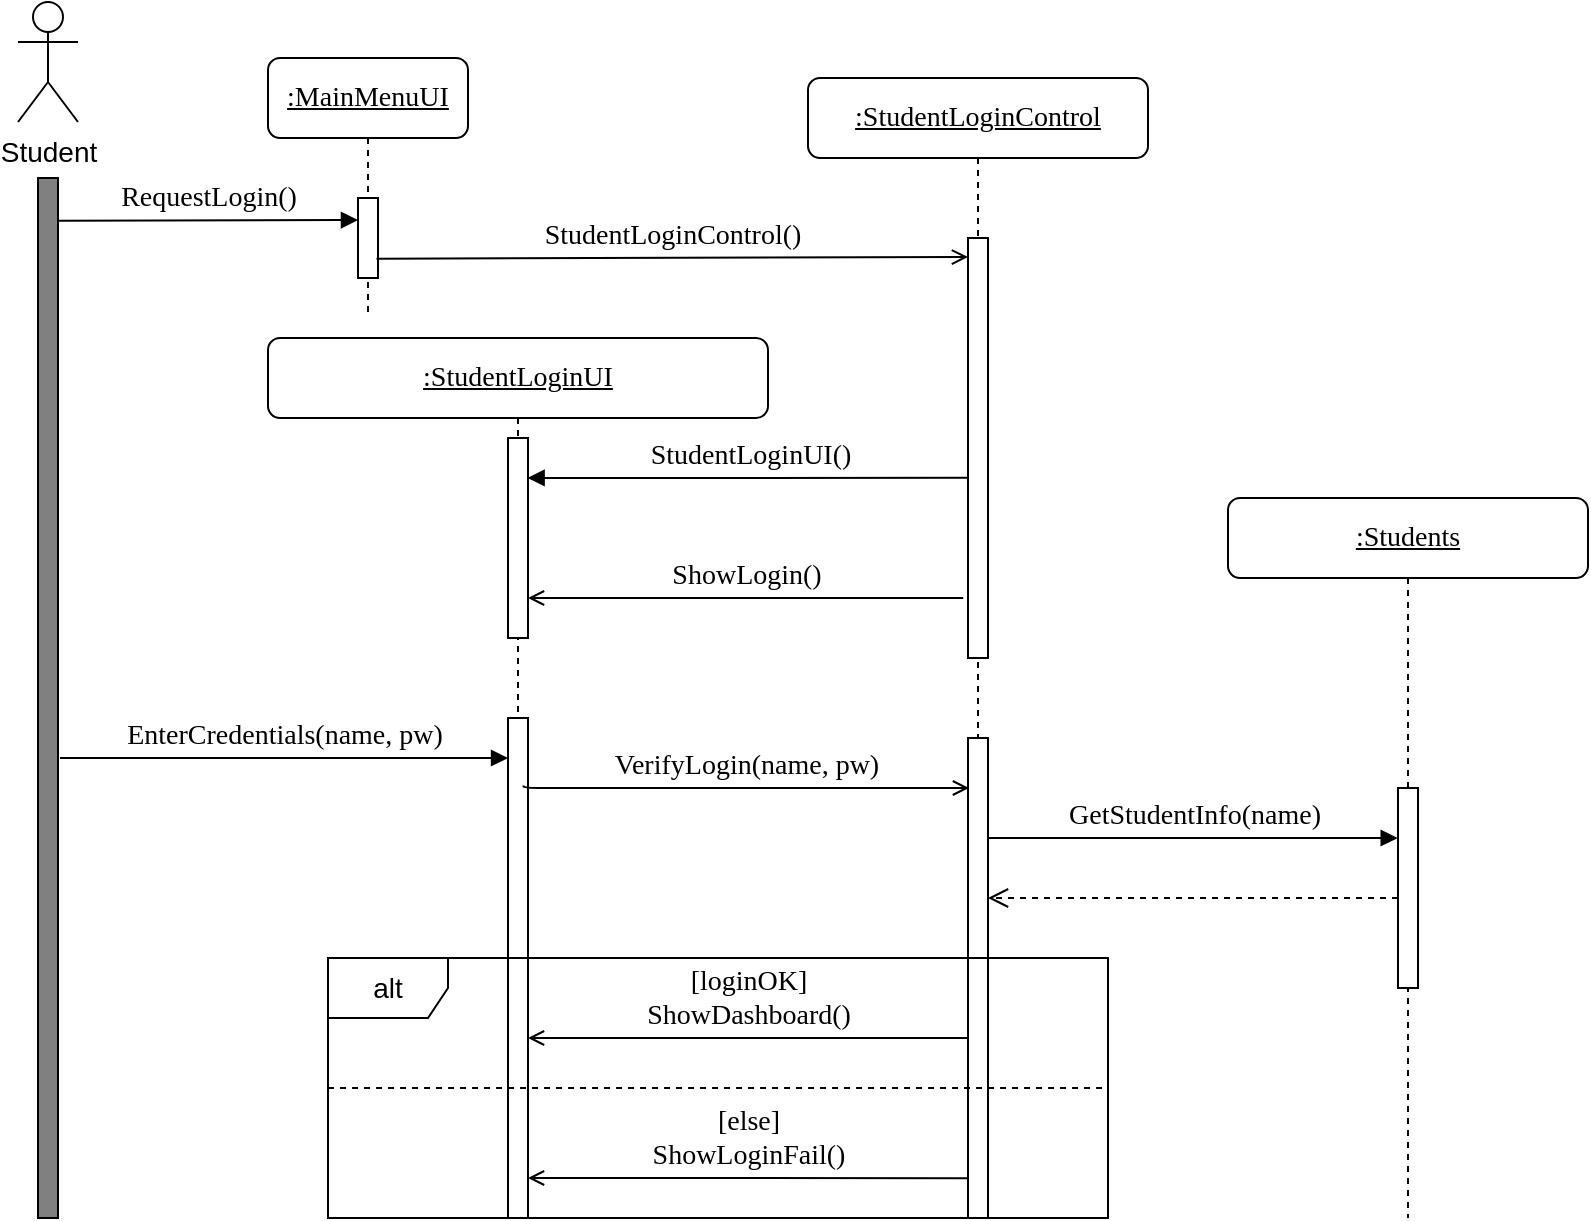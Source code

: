 <mxfile version="16.5.2" type="google" pages="16"><diagram name="Login" id="13e1069c-82ec-6db2-03f1-153e76fe0fe0"><mxGraphModel dx="1590" dy="736" grid="1" gridSize="10" guides="1" tooltips="1" connect="1" arrows="1" fold="1" page="1" pageScale="1" pageWidth="1100" pageHeight="850" background="none" math="0" shadow="0"><root><mxCell id="0"/><mxCell id="1" parent="0"/><mxCell id="qrOuanHK9XWGkDR_aqAd-10" value="StudentLoginUI()" style="html=1;verticalAlign=bottom;endArrow=block;labelBackgroundColor=none;fontFamily=Verdana;fontSize=14;edgeStyle=elbowEdgeStyle;elbow=vertical;exitX=-0.169;exitY=0.571;exitDx=0;exitDy=0;exitPerimeter=0;" parent="1" edge="1"><mxGeometry relative="1" as="geometry"><mxPoint x="593.31" y="269.91" as="sourcePoint"/><Array as="points"><mxPoint x="428" y="270"/></Array><mxPoint x="369.81" y="270" as="targetPoint"/></mxGeometry></mxCell><mxCell id="hpEi3EJ99-sNqk6Xsabf-1" value="Student" style="shape=umlActor;verticalLabelPosition=bottom;verticalAlign=top;html=1;outlineConnect=0;fontSize=14;" parent="1" vertex="1"><mxGeometry x="115" y="32" width="30" height="60" as="geometry"/></mxCell><mxCell id="hpEi3EJ99-sNqk6Xsabf-7" value="" style="html=1;points=[];perimeter=orthogonalPerimeter;fillColor=#808080;fontSize=14;" parent="1" vertex="1"><mxGeometry x="125" y="120" width="10" height="520" as="geometry"/></mxCell><mxCell id="qrOuanHK9XWGkDR_aqAd-5" value="&lt;u style=&quot;font-size: 14px;&quot;&gt;:StudentLoginUI&lt;/u&gt;" style="shape=umlLifeline;perimeter=lifelinePerimeter;whiteSpace=wrap;html=1;container=1;collapsible=0;recursiveResize=0;outlineConnect=0;rounded=1;shadow=0;comic=0;labelBackgroundColor=none;strokeWidth=1;fontFamily=Verdana;fontSize=14;align=center;" parent="1" vertex="1"><mxGeometry x="240" y="200" width="250" height="440" as="geometry"/></mxCell><mxCell id="qrOuanHK9XWGkDR_aqAd-35" value="" style="html=1;points=[];perimeter=orthogonalPerimeter;rounded=0;shadow=0;comic=0;labelBackgroundColor=none;strokeWidth=1;fontFamily=Verdana;fontSize=14;align=center;" parent="qrOuanHK9XWGkDR_aqAd-5" vertex="1"><mxGeometry x="120" y="50" width="10" height="100" as="geometry"/></mxCell><mxCell id="qrOuanHK9XWGkDR_aqAd-12" value="EnterCredentials(name, pw)" style="html=1;verticalAlign=bottom;endArrow=block;labelBackgroundColor=none;fontFamily=Verdana;fontSize=14;edgeStyle=elbowEdgeStyle;elbow=vertical;entryX=0.003;entryY=0.08;entryDx=0;entryDy=0;entryPerimeter=0;" parent="qrOuanHK9XWGkDR_aqAd-5" target="qrOuanHK9XWGkDR_aqAd-36" edge="1"><mxGeometry relative="1" as="geometry"><mxPoint x="-104" y="210" as="sourcePoint"/><Array as="points"><mxPoint x="-49" y="210"/></Array><mxPoint x="116" y="210" as="targetPoint"/></mxGeometry></mxCell><mxCell id="qrOuanHK9XWGkDR_aqAd-36" value="" style="html=1;points=[];perimeter=orthogonalPerimeter;rounded=0;shadow=0;comic=0;labelBackgroundColor=none;strokeWidth=1;fontFamily=Verdana;fontSize=14;align=center;" parent="qrOuanHK9XWGkDR_aqAd-5" vertex="1"><mxGeometry x="120" y="190" width="10" height="250" as="geometry"/></mxCell><mxCell id="qrOuanHK9XWGkDR_aqAd-11" value="ShowLogin()" style="html=1;verticalAlign=bottom;endArrow=open;labelBackgroundColor=none;fontFamily=Verdana;fontSize=14;edgeStyle=elbowEdgeStyle;elbow=vertical;exitX=-0.238;exitY=0.857;exitDx=0;exitDy=0;exitPerimeter=0;endFill=0;" parent="qrOuanHK9XWGkDR_aqAd-5" source="qrOuanHK9XWGkDR_aqAd-31" edge="1"><mxGeometry relative="1" as="geometry"><mxPoint x="340" y="130" as="sourcePoint"/><Array as="points"><mxPoint x="210.19" y="130"/></Array><mxPoint x="130.0" y="130" as="targetPoint"/></mxGeometry></mxCell><mxCell id="qrOuanHK9XWGkDR_aqAd-6" value="&lt;u style=&quot;font-size: 14px;&quot;&gt;:StudentLoginControl&lt;/u&gt;" style="shape=umlLifeline;perimeter=lifelinePerimeter;whiteSpace=wrap;html=1;container=1;collapsible=0;recursiveResize=0;outlineConnect=0;rounded=1;shadow=0;comic=0;labelBackgroundColor=none;strokeWidth=1;fontFamily=Verdana;fontSize=14;align=center;" parent="1" vertex="1"><mxGeometry x="510" y="70" width="170" height="570" as="geometry"/></mxCell><mxCell id="qrOuanHK9XWGkDR_aqAd-31" value="" style="html=1;points=[];perimeter=orthogonalPerimeter;rounded=0;shadow=0;comic=0;labelBackgroundColor=none;strokeWidth=1;fontFamily=Verdana;fontSize=14;align=center;" parent="qrOuanHK9XWGkDR_aqAd-6" vertex="1"><mxGeometry x="80" y="80" width="10" height="210" as="geometry"/></mxCell><mxCell id="qrOuanHK9XWGkDR_aqAd-33" value="" style="html=1;points=[];perimeter=orthogonalPerimeter;rounded=0;shadow=0;comic=0;labelBackgroundColor=none;strokeWidth=1;fontFamily=Verdana;fontSize=14;align=center;" parent="qrOuanHK9XWGkDR_aqAd-6" vertex="1"><mxGeometry x="80" y="330" width="10" height="240" as="geometry"/></mxCell><mxCell id="qrOuanHK9XWGkDR_aqAd-21" value="alt" style="shape=umlFrame;whiteSpace=wrap;html=1;fontSize=14;" parent="qrOuanHK9XWGkDR_aqAd-6" vertex="1"><mxGeometry x="-240" y="440" width="390" height="130" as="geometry"/></mxCell><mxCell id="qrOuanHK9XWGkDR_aqAd-23" value="" style="endArrow=none;dashed=1;html=1;rounded=0;entryX=0.999;entryY=0.5;entryDx=0;entryDy=0;entryPerimeter=0;exitX=0;exitY=0.5;exitDx=0;exitDy=0;exitPerimeter=0;fontSize=14;" parent="qrOuanHK9XWGkDR_aqAd-6" source="qrOuanHK9XWGkDR_aqAd-21" target="qrOuanHK9XWGkDR_aqAd-21" edge="1"><mxGeometry width="50" height="50" relative="1" as="geometry"><mxPoint x="-2130" y="674.5" as="sourcePoint"/><mxPoint x="-2030" y="674.5" as="targetPoint"/></mxGeometry></mxCell><mxCell id="qrOuanHK9XWGkDR_aqAd-7" value="&lt;u style=&quot;font-size: 14px;&quot;&gt;:Students&lt;/u&gt;" style="shape=umlLifeline;perimeter=lifelinePerimeter;whiteSpace=wrap;html=1;container=1;collapsible=0;recursiveResize=0;outlineConnect=0;rounded=1;shadow=0;comic=0;labelBackgroundColor=none;strokeWidth=1;fontFamily=Verdana;fontSize=14;align=center;" parent="1" vertex="1"><mxGeometry x="720" y="280" width="180" height="360" as="geometry"/></mxCell><mxCell id="qrOuanHK9XWGkDR_aqAd-32" value="" style="html=1;points=[];perimeter=orthogonalPerimeter;rounded=0;shadow=0;comic=0;labelBackgroundColor=none;strokeWidth=1;fontFamily=Verdana;fontSize=14;align=center;" parent="qrOuanHK9XWGkDR_aqAd-7" vertex="1"><mxGeometry x="85" y="145" width="10" height="100" as="geometry"/></mxCell><mxCell id="qrOuanHK9XWGkDR_aqAd-9" value="RequestLogin()" style="html=1;verticalAlign=bottom;endArrow=block;labelBackgroundColor=none;fontFamily=Verdana;fontSize=14;edgeStyle=elbowEdgeStyle;elbow=vertical;exitX=0.952;exitY=0.041;exitDx=0;exitDy=0;exitPerimeter=0;entryX=0;entryY=0.275;entryDx=0;entryDy=0;entryPerimeter=0;" parent="1" target="0Gy0zinkAko-S4HDVnLt-3" edge="1"><mxGeometry relative="1" as="geometry"><mxPoint x="135.52" y="141.32" as="sourcePoint"/><Array as="points"/><mxPoint x="280" y="142" as="targetPoint"/><mxPoint as="offset"/></mxGeometry></mxCell><mxCell id="qrOuanHK9XWGkDR_aqAd-13" value="VerifyLogin(name, pw)" style="html=1;verticalAlign=bottom;endArrow=open;labelBackgroundColor=none;fontFamily=Verdana;fontSize=14;edgeStyle=elbowEdgeStyle;elbow=vertical;exitX=1.176;exitY=0.135;exitDx=0;exitDy=0;exitPerimeter=0;endFill=0;" parent="1" edge="1"><mxGeometry relative="1" as="geometry"><mxPoint x="367.76" y="423.75" as="sourcePoint"/><Array as="points"><mxPoint x="421" y="425"/></Array><mxPoint x="590.5" y="425" as="targetPoint"/></mxGeometry></mxCell><mxCell id="qrOuanHK9XWGkDR_aqAd-14" value="GetStudentInfo(name)" style="html=1;verticalAlign=bottom;endArrow=block;labelBackgroundColor=none;fontFamily=Verdana;fontSize=14;edgeStyle=elbowEdgeStyle;elbow=vertical;entryX=-0.014;entryY=0.256;entryDx=0;entryDy=0;entryPerimeter=0;" parent="1" source="qrOuanHK9XWGkDR_aqAd-33" target="qrOuanHK9XWGkDR_aqAd-32" edge="1"><mxGeometry relative="1" as="geometry"><mxPoint x="640" y="450" as="sourcePoint"/><Array as="points"><mxPoint x="645" y="450"/></Array><mxPoint x="770" y="450" as="targetPoint"/></mxGeometry></mxCell><mxCell id="qrOuanHK9XWGkDR_aqAd-39" value="" style="html=1;verticalAlign=bottom;endArrow=open;dashed=1;endSize=8;labelBackgroundColor=none;fontFamily=Verdana;fontSize=14;endFill=0;" parent="1" source="qrOuanHK9XWGkDR_aqAd-32" edge="1"><mxGeometry x="-0.081" y="-10" relative="1" as="geometry"><mxPoint x="600" y="480" as="targetPoint"/><mxPoint x="800" y="480" as="sourcePoint"/><mxPoint as="offset"/></mxGeometry></mxCell><mxCell id="qrOuanHK9XWGkDR_aqAd-27" value="[loginOK]&lt;br style=&quot;font-size: 14px;&quot;&gt;ShowDashboard()" style="html=1;verticalAlign=bottom;endArrow=open;labelBackgroundColor=none;fontFamily=Verdana;fontSize=14;edgeStyle=elbowEdgeStyle;elbow=vertical;exitX=0;exitY=0.625;exitDx=0;exitDy=0;exitPerimeter=0;entryX=1;entryY=0.64;entryDx=0;entryDy=0;entryPerimeter=0;endFill=0;" parent="1" source="qrOuanHK9XWGkDR_aqAd-33" target="qrOuanHK9XWGkDR_aqAd-36" edge="1"><mxGeometry relative="1" as="geometry"><mxPoint x="550" y="550" as="sourcePoint"/><Array as="points"><mxPoint x="425" y="550"/></Array><mxPoint x="420" y="550" as="targetPoint"/></mxGeometry></mxCell><mxCell id="qrOuanHK9XWGkDR_aqAd-28" value="[else]&lt;br style=&quot;font-size: 14px;&quot;&gt;ShowLoginFail()" style="html=1;verticalAlign=bottom;endArrow=open;labelBackgroundColor=none;fontFamily=Verdana;fontSize=14;edgeStyle=elbowEdgeStyle;elbow=vertical;entryX=1;entryY=0.92;entryDx=0;entryDy=0;entryPerimeter=0;exitX=0;exitY=0.917;exitDx=0;exitDy=0;exitPerimeter=0;endFill=0;" parent="1" source="qrOuanHK9XWGkDR_aqAd-33" target="qrOuanHK9XWGkDR_aqAd-36" edge="1"><mxGeometry relative="1" as="geometry"><mxPoint x="550" y="620" as="sourcePoint"/><Array as="points"><mxPoint x="425" y="620"/></Array><mxPoint x="420" y="620" as="targetPoint"/></mxGeometry></mxCell><mxCell id="0Gy0zinkAko-S4HDVnLt-2" value="&lt;u style=&quot;font-size: 14px;&quot;&gt;:MainMenuUI&lt;/u&gt;" style="shape=umlLifeline;perimeter=lifelinePerimeter;whiteSpace=wrap;html=1;container=1;collapsible=0;recursiveResize=0;outlineConnect=0;rounded=1;shadow=0;comic=0;labelBackgroundColor=none;strokeWidth=1;fontFamily=Verdana;fontSize=14;align=center;" parent="1" vertex="1"><mxGeometry x="240" y="60" width="100" height="130" as="geometry"/></mxCell><mxCell id="0Gy0zinkAko-S4HDVnLt-3" value="" style="html=1;points=[];perimeter=orthogonalPerimeter;rounded=0;shadow=0;comic=0;labelBackgroundColor=none;strokeWidth=1;fontFamily=Verdana;fontSize=14;align=center;" parent="0Gy0zinkAko-S4HDVnLt-2" vertex="1"><mxGeometry x="45" y="70" width="10" height="40" as="geometry"/></mxCell><mxCell id="0Gy0zinkAko-S4HDVnLt-4" value="StudentLoginControl()" style="html=1;verticalAlign=bottom;endArrow=open;labelBackgroundColor=none;fontFamily=Verdana;fontSize=14;edgeStyle=elbowEdgeStyle;elbow=vertical;exitX=0.952;exitY=0.041;exitDx=0;exitDy=0;exitPerimeter=0;entryX=0;entryY=0.043;entryDx=0;entryDy=0;entryPerimeter=0;endFill=0;" parent="1" target="qrOuanHK9XWGkDR_aqAd-31" edge="1"><mxGeometry relative="1" as="geometry"><mxPoint x="294.26" y="160.32" as="sourcePoint"/><Array as="points"/><mxPoint x="443.74" y="160" as="targetPoint"/><mxPoint as="offset"/></mxGeometry></mxCell></root></mxGraphModel></diagram><diagram id="osBh9nI_pAAS49M7P8mq" name="Register"><mxGraphModel dx="1350" dy="736" grid="1" gridSize="10" guides="1" tooltips="1" connect="1" arrows="1" fold="1" page="1" pageScale="1" pageWidth="850" pageHeight="1100" math="0" shadow="0"><root><mxCell id="a_KVhxn-9VF5j3ttP6OE-0"/><mxCell id="a_KVhxn-9VF5j3ttP6OE-1" parent="a_KVhxn-9VF5j3ttP6OE-0"/><mxCell id="nCmIJgjGRDqgUmqcKo4N-0" value="RegisterUI()" style="html=1;verticalAlign=bottom;endArrow=block;labelBackgroundColor=none;fontFamily=Verdana;fontSize=14;edgeStyle=elbowEdgeStyle;elbow=vertical;exitX=-0.169;exitY=0.571;exitDx=0;exitDy=0;exitPerimeter=0;" parent="a_KVhxn-9VF5j3ttP6OE-1" edge="1"><mxGeometry relative="1" as="geometry"><mxPoint x="593.31" y="269.91" as="sourcePoint"/><Array as="points"><mxPoint x="428" y="270"/></Array><mxPoint x="369.81" y="270" as="targetPoint"/></mxGeometry></mxCell><mxCell id="nCmIJgjGRDqgUmqcKo4N-1" value="SysAdmin" style="shape=umlActor;verticalLabelPosition=bottom;verticalAlign=top;html=1;outlineConnect=0;fontSize=14;" parent="a_KVhxn-9VF5j3ttP6OE-1" vertex="1"><mxGeometry x="115" y="35" width="30" height="60" as="geometry"/></mxCell><mxCell id="nCmIJgjGRDqgUmqcKo4N-2" value="" style="html=1;points=[];perimeter=orthogonalPerimeter;fillColor=#808080;fontSize=14;" parent="a_KVhxn-9VF5j3ttP6OE-1" vertex="1"><mxGeometry x="125" y="130" width="10" height="510" as="geometry"/></mxCell><mxCell id="nCmIJgjGRDqgUmqcKo4N-3" value="&lt;u style=&quot;font-size: 14px;&quot;&gt;:RegisterUI&lt;/u&gt;" style="shape=umlLifeline;perimeter=lifelinePerimeter;whiteSpace=wrap;html=1;container=1;collapsible=0;recursiveResize=0;outlineConnect=0;rounded=1;shadow=0;comic=0;labelBackgroundColor=none;strokeWidth=1;fontFamily=Verdana;fontSize=14;align=center;" parent="a_KVhxn-9VF5j3ttP6OE-1" vertex="1"><mxGeometry x="240" y="200" width="250" height="440" as="geometry"/></mxCell><mxCell id="nCmIJgjGRDqgUmqcKo4N-4" value="" style="html=1;points=[];perimeter=orthogonalPerimeter;rounded=0;shadow=0;comic=0;labelBackgroundColor=none;strokeWidth=1;fontFamily=Verdana;fontSize=14;align=center;" parent="nCmIJgjGRDqgUmqcKo4N-3" vertex="1"><mxGeometry x="120" y="50" width="10" height="100" as="geometry"/></mxCell><mxCell id="nCmIJgjGRDqgUmqcKo4N-5" value="CreateAccsounts()" style="html=1;verticalAlign=bottom;endArrow=block;labelBackgroundColor=none;fontFamily=Verdana;fontSize=14;edgeStyle=elbowEdgeStyle;elbow=vertical;entryX=0.003;entryY=0.08;entryDx=0;entryDy=0;entryPerimeter=0;" parent="nCmIJgjGRDqgUmqcKo4N-3" target="nCmIJgjGRDqgUmqcKo4N-6" edge="1"><mxGeometry relative="1" as="geometry"><mxPoint x="-104" y="210" as="sourcePoint"/><Array as="points"><mxPoint x="-49" y="210"/></Array><mxPoint x="116" y="210" as="targetPoint"/></mxGeometry></mxCell><mxCell id="nCmIJgjGRDqgUmqcKo4N-6" value="" style="html=1;points=[];perimeter=orthogonalPerimeter;rounded=0;shadow=0;comic=0;labelBackgroundColor=none;strokeWidth=1;fontFamily=Verdana;fontSize=14;align=center;" parent="nCmIJgjGRDqgUmqcKo4N-3" vertex="1"><mxGeometry x="120" y="190" width="10" height="250" as="geometry"/></mxCell><mxCell id="nCmIJgjGRDqgUmqcKo4N-7" value="ShowRegister()" style="html=1;verticalAlign=bottom;endArrow=open;labelBackgroundColor=none;fontFamily=Verdana;fontSize=14;edgeStyle=elbowEdgeStyle;elbow=vertical;exitX=-0.238;exitY=0.857;exitDx=0;exitDy=0;exitPerimeter=0;endFill=0;" parent="nCmIJgjGRDqgUmqcKo4N-3" source="nCmIJgjGRDqgUmqcKo4N-9" edge="1"><mxGeometry relative="1" as="geometry"><mxPoint x="340" y="130" as="sourcePoint"/><Array as="points"><mxPoint x="210.19" y="130"/></Array><mxPoint x="130.0" y="130" as="targetPoint"/></mxGeometry></mxCell><mxCell id="nCmIJgjGRDqgUmqcKo4N-8" value="&lt;u style=&quot;font-size: 14px;&quot;&gt;:StudentRegisterControl&lt;/u&gt;" style="shape=umlLifeline;perimeter=lifelinePerimeter;whiteSpace=wrap;html=1;container=1;collapsible=0;recursiveResize=0;outlineConnect=0;rounded=1;shadow=0;comic=0;labelBackgroundColor=none;strokeWidth=1;fontFamily=Verdana;fontSize=14;align=center;" parent="a_KVhxn-9VF5j3ttP6OE-1" vertex="1"><mxGeometry x="510" y="70" width="170" height="570" as="geometry"/></mxCell><mxCell id="nCmIJgjGRDqgUmqcKo4N-9" value="" style="html=1;points=[];perimeter=orthogonalPerimeter;rounded=0;shadow=0;comic=0;labelBackgroundColor=none;strokeWidth=1;fontFamily=Verdana;fontSize=14;align=center;" parent="nCmIJgjGRDqgUmqcKo4N-8" vertex="1"><mxGeometry x="80" y="80" width="10" height="210" as="geometry"/></mxCell><mxCell id="nCmIJgjGRDqgUmqcKo4N-10" value="" style="html=1;points=[];perimeter=orthogonalPerimeter;rounded=0;shadow=0;comic=0;labelBackgroundColor=none;strokeWidth=1;fontFamily=Verdana;fontSize=14;align=center;" parent="nCmIJgjGRDqgUmqcKo4N-8" vertex="1"><mxGeometry x="80" y="330" width="10" height="240" as="geometry"/></mxCell><mxCell id="nCmIJgjGRDqgUmqcKo4N-13" value="&lt;u style=&quot;font-size: 14px;&quot;&gt;:Student&lt;/u&gt;" style="shape=umlLifeline;perimeter=lifelinePerimeter;whiteSpace=wrap;html=1;container=1;collapsible=0;recursiveResize=0;outlineConnect=0;rounded=1;shadow=0;comic=0;labelBackgroundColor=none;strokeWidth=1;fontFamily=Verdana;fontSize=14;align=center;" parent="a_KVhxn-9VF5j3ttP6OE-1" vertex="1"><mxGeometry x="720" y="280" width="180" height="360" as="geometry"/></mxCell><mxCell id="nCmIJgjGRDqgUmqcKo4N-14" value="" style="html=1;points=[];perimeter=orthogonalPerimeter;rounded=0;shadow=0;comic=0;labelBackgroundColor=none;strokeWidth=1;fontFamily=Verdana;fontSize=14;align=center;" parent="nCmIJgjGRDqgUmqcKo4N-13" vertex="1"><mxGeometry x="85" y="145" width="10" height="100" as="geometry"/></mxCell><mxCell id="nCmIJgjGRDqgUmqcKo4N-15" value="RequestRegister()" style="html=1;verticalAlign=bottom;endArrow=block;labelBackgroundColor=none;fontFamily=Verdana;fontSize=14;edgeStyle=elbowEdgeStyle;elbow=vertical;exitX=0.952;exitY=0.041;exitDx=0;exitDy=0;exitPerimeter=0;entryX=0;entryY=0.554;entryDx=0;entryDy=0;entryPerimeter=0;" parent="a_KVhxn-9VF5j3ttP6OE-1" edge="1"><mxGeometry relative="1" as="geometry"><mxPoint x="134.52" y="145.91" as="sourcePoint"/><Array as="points"/><mxPoint x="285" y="147.16" as="targetPoint"/><mxPoint as="offset"/></mxGeometry></mxCell><mxCell id="nCmIJgjGRDqgUmqcKo4N-16" value="SendRegistration(info)" style="html=1;verticalAlign=bottom;endArrow=open;labelBackgroundColor=none;fontFamily=Verdana;fontSize=14;edgeStyle=elbowEdgeStyle;elbow=vertical;exitX=1.176;exitY=0.135;exitDx=0;exitDy=0;exitPerimeter=0;endFill=0;" parent="a_KVhxn-9VF5j3ttP6OE-1" edge="1"><mxGeometry relative="1" as="geometry"><mxPoint x="367.76" y="423.75" as="sourcePoint"/><Array as="points"><mxPoint x="421" y="425"/></Array><mxPoint x="590.5" y="425" as="targetPoint"/></mxGeometry></mxCell><mxCell id="nCmIJgjGRDqgUmqcKo4N-17" value="CreateStudent(info)" style="html=1;verticalAlign=bottom;endArrow=block;labelBackgroundColor=none;fontFamily=Verdana;fontSize=14;edgeStyle=elbowEdgeStyle;elbow=vertical;entryX=-0.014;entryY=0.256;entryDx=0;entryDy=0;entryPerimeter=0;" parent="a_KVhxn-9VF5j3ttP6OE-1" source="nCmIJgjGRDqgUmqcKo4N-10" target="nCmIJgjGRDqgUmqcKo4N-14" edge="1"><mxGeometry relative="1" as="geometry"><mxPoint x="640" y="450" as="sourcePoint"/><Array as="points"><mxPoint x="645" y="450"/></Array><mxPoint x="770" y="450" as="targetPoint"/></mxGeometry></mxCell><mxCell id="nCmIJgjGRDqgUmqcKo4N-18" value="" style="html=1;verticalAlign=bottom;endArrow=open;dashed=1;endSize=8;labelBackgroundColor=none;fontFamily=Verdana;fontSize=14;endFill=0;" parent="a_KVhxn-9VF5j3ttP6OE-1" source="nCmIJgjGRDqgUmqcKo4N-14" edge="1"><mxGeometry x="-0.081" y="-10" relative="1" as="geometry"><mxPoint x="600" y="480" as="targetPoint"/><mxPoint x="800" y="480" as="sourcePoint"/><mxPoint as="offset"/></mxGeometry></mxCell><mxCell id="p8csgc4vkxY696VrAUwD-0" value="&lt;u style=&quot;font-size: 14px;&quot;&gt;:AdminUI&lt;/u&gt;" style="shape=umlLifeline;perimeter=lifelinePerimeter;whiteSpace=wrap;html=1;container=1;collapsible=0;recursiveResize=0;outlineConnect=0;rounded=1;shadow=0;comic=0;labelBackgroundColor=none;strokeWidth=1;fontFamily=Verdana;fontSize=14;align=center;" parent="a_KVhxn-9VF5j3ttP6OE-1" vertex="1"><mxGeometry x="240" y="60" width="100" height="130" as="geometry"/></mxCell><mxCell id="p8csgc4vkxY696VrAUwD-1" value="" style="html=1;points=[];perimeter=orthogonalPerimeter;rounded=0;shadow=0;comic=0;labelBackgroundColor=none;strokeWidth=1;fontFamily=Verdana;fontSize=14;align=center;" parent="p8csgc4vkxY696VrAUwD-0" vertex="1"><mxGeometry x="45" y="70" width="10" height="40" as="geometry"/></mxCell><mxCell id="p8csgc4vkxY696VrAUwD-2" value="StudentRetgisterControl()" style="html=1;verticalAlign=bottom;endArrow=open;labelBackgroundColor=none;fontFamily=Verdana;fontSize=14;edgeStyle=elbowEdgeStyle;elbow=vertical;exitX=1.176;exitY=0.135;exitDx=0;exitDy=0;exitPerimeter=0;entryX=-0.271;entryY=0.053;entryDx=0;entryDy=0;entryPerimeter=0;endFill=0;" parent="a_KVhxn-9VF5j3ttP6OE-1" edge="1"><mxGeometry relative="1" as="geometry"><mxPoint x="297" y="160" as="sourcePoint"/><Array as="points"><mxPoint x="350.24" y="161.25"/></Array><mxPoint x="588.29" y="161.13" as="targetPoint"/></mxGeometry></mxCell><mxCell id="2GLBypw9RmSYf7aJ-e3L-0" value="" style="html=1;verticalAlign=bottom;endArrow=open;dashed=1;endSize=8;labelBackgroundColor=none;fontFamily=Verdana;fontSize=14;endFill=0;entryX=1.3;entryY=0.484;entryDx=0;entryDy=0;entryPerimeter=0;exitX=0.1;exitY=0.463;exitDx=0;exitDy=0;exitPerimeter=0;" parent="a_KVhxn-9VF5j3ttP6OE-1" source="nCmIJgjGRDqgUmqcKo4N-10" target="nCmIJgjGRDqgUmqcKo4N-6" edge="1"><mxGeometry x="-0.081" y="-10" relative="1" as="geometry"><mxPoint x="380" y="510" as="targetPoint"/><mxPoint x="585" y="510" as="sourcePoint"/><mxPoint as="offset"/></mxGeometry></mxCell></root></mxGraphModel></diagram><diagram id="QcuVZwFi6ceqXGCICWq_" name="StudentDinging"><mxGraphModel dx="1350" dy="736" grid="1" gridSize="10" guides="1" tooltips="1" connect="1" arrows="1" fold="1" page="1" pageScale="1" pageWidth="850" pageHeight="1100" math="0" shadow="0"><root><mxCell id="TnxuRYSJhgQCFmbjqlfE-0"/><mxCell id="TnxuRYSJhgQCFmbjqlfE-1" parent="TnxuRYSJhgQCFmbjqlfE-0"/><mxCell id="TnxuRYSJhgQCFmbjqlfE-3" value="Student" style="shape=umlActor;verticalLabelPosition=bottom;verticalAlign=top;html=1;outlineConnect=0;fontSize=14;" parent="TnxuRYSJhgQCFmbjqlfE-1" vertex="1"><mxGeometry x="115" y="38" width="30" height="60" as="geometry"/></mxCell><mxCell id="TnxuRYSJhgQCFmbjqlfE-4" value="" style="html=1;points=[];perimeter=orthogonalPerimeter;fillColor=#808080;fontSize=14;" parent="TnxuRYSJhgQCFmbjqlfE-1" vertex="1"><mxGeometry x="125" y="130" width="10" height="510" as="geometry"/></mxCell><mxCell id="TnxuRYSJhgQCFmbjqlfE-5" value="&lt;u style=&quot;font-size: 14px;&quot;&gt;:StudentDingingUI&lt;/u&gt;" style="shape=umlLifeline;perimeter=lifelinePerimeter;whiteSpace=wrap;html=1;container=1;collapsible=0;recursiveResize=0;outlineConnect=0;rounded=1;shadow=0;comic=0;labelBackgroundColor=none;strokeWidth=1;fontFamily=Verdana;fontSize=14;align=center;" parent="TnxuRYSJhgQCFmbjqlfE-1" vertex="1"><mxGeometry x="240" y="250" width="250" height="410" as="geometry"/></mxCell><mxCell id="qYb0soPemrb0DQ90pLff-16" value="" style="html=1;points=[];perimeter=orthogonalPerimeter;rounded=0;shadow=0;comic=0;labelBackgroundColor=none;strokeWidth=1;fontFamily=Verdana;fontSize=14;align=center;" parent="TnxuRYSJhgQCFmbjqlfE-5" vertex="1"><mxGeometry x="120" y="76" width="10" height="130" as="geometry"/></mxCell><mxCell id="qYb0soPemrb0DQ90pLff-17" value="" style="html=1;points=[];perimeter=orthogonalPerimeter;rounded=0;shadow=0;comic=0;labelBackgroundColor=none;strokeWidth=1;fontFamily=Verdana;fontSize=14;align=center;" parent="TnxuRYSJhgQCFmbjqlfE-5" vertex="1"><mxGeometry x="120" y="226" width="10" height="160" as="geometry"/></mxCell><mxCell id="TnxuRYSJhgQCFmbjqlfE-10" value="&lt;u style=&quot;font-size: 14px;&quot;&gt;:StudentDiningControl&lt;/u&gt;" style="shape=umlLifeline;perimeter=lifelinePerimeter;whiteSpace=wrap;html=1;container=1;collapsible=0;recursiveResize=0;outlineConnect=0;rounded=1;shadow=0;comic=0;labelBackgroundColor=none;strokeWidth=1;fontFamily=Verdana;fontSize=14;align=center;" parent="TnxuRYSJhgQCFmbjqlfE-1" vertex="1"><mxGeometry x="510" y="70" width="170" height="570" as="geometry"/></mxCell><mxCell id="qYb0soPemrb0DQ90pLff-2" value="TurnMealOff(std, hour)" style="html=1;verticalAlign=bottom;endArrow=block;labelBackgroundColor=none;fontFamily=Verdana;fontSize=14;edgeStyle=elbowEdgeStyle;elbow=vertical;entryX=-0.233;entryY=0.139;entryDx=0;entryDy=0;entryPerimeter=0;" parent="TnxuRYSJhgQCFmbjqlfE-10" edge="1"><mxGeometry relative="1" as="geometry"><mxPoint x="-139" y="445.09" as="sourcePoint"/><Array as="points"/><mxPoint x="78.67" y="443.68" as="targetPoint"/><mxPoint as="offset"/></mxGeometry></mxCell><mxCell id="qYb0soPemrb0DQ90pLff-19" value="" style="html=1;points=[];perimeter=orthogonalPerimeter;rounded=0;shadow=0;comic=0;labelBackgroundColor=none;strokeWidth=1;fontFamily=Verdana;fontSize=14;align=center;" parent="TnxuRYSJhgQCFmbjqlfE-10" vertex="1"><mxGeometry x="80" y="80" width="10" height="300" as="geometry"/></mxCell><mxCell id="qYb0soPemrb0DQ90pLff-21" value="" style="html=1;points=[];perimeter=orthogonalPerimeter;rounded=0;shadow=0;comic=0;labelBackgroundColor=none;strokeWidth=1;fontFamily=Verdana;fontSize=14;align=center;" parent="TnxuRYSJhgQCFmbjqlfE-10" vertex="1"><mxGeometry x="80" y="430" width="10" height="120" as="geometry"/></mxCell><mxCell id="TnxuRYSJhgQCFmbjqlfE-15" value="&lt;u style=&quot;font-size: 14px;&quot;&gt;:Student&lt;/u&gt;" style="shape=umlLifeline;perimeter=lifelinePerimeter;whiteSpace=wrap;html=1;container=1;collapsible=0;recursiveResize=0;outlineConnect=0;rounded=1;shadow=0;comic=0;labelBackgroundColor=none;strokeWidth=1;fontFamily=Verdana;fontSize=14;align=center;" parent="TnxuRYSJhgQCFmbjqlfE-1" vertex="1"><mxGeometry x="860" y="70" width="180" height="230" as="geometry"/></mxCell><mxCell id="qYb0soPemrb0DQ90pLff-24" value="" style="html=1;points=[];perimeter=orthogonalPerimeter;rounded=0;shadow=0;comic=0;labelBackgroundColor=none;strokeWidth=1;fontFamily=Verdana;fontSize=14;align=center;" parent="TnxuRYSJhgQCFmbjqlfE-15" vertex="1"><mxGeometry x="85" y="100" width="10" height="90" as="geometry"/></mxCell><mxCell id="TnxuRYSJhgQCFmbjqlfE-17" value="RequestDiningUI()" style="html=1;verticalAlign=bottom;endArrow=block;labelBackgroundColor=none;fontFamily=Verdana;fontSize=14;edgeStyle=elbowEdgeStyle;elbow=vertical;exitX=0.952;exitY=0.041;exitDx=0;exitDy=0;exitPerimeter=0;entryX=0.01;entryY=0.536;entryDx=0;entryDy=0;entryPerimeter=0;" parent="TnxuRYSJhgQCFmbjqlfE-1" edge="1"><mxGeometry relative="1" as="geometry"><mxPoint x="134.52" y="146.91" as="sourcePoint"/><Array as="points"/><mxPoint x="295.1" y="147.44" as="targetPoint"/><mxPoint as="offset"/></mxGeometry></mxCell><mxCell id="TnxuRYSJhgQCFmbjqlfE-23" value="&lt;u style=&quot;font-size: 14px;&quot;&gt;:Meal&lt;/u&gt;" style="shape=umlLifeline;perimeter=lifelinePerimeter;whiteSpace=wrap;html=1;container=1;collapsible=0;recursiveResize=0;outlineConnect=0;rounded=1;shadow=0;comic=0;labelBackgroundColor=none;strokeWidth=1;fontFamily=Verdana;fontSize=14;align=center;" parent="TnxuRYSJhgQCFmbjqlfE-1" vertex="1"><mxGeometry x="710" y="231" width="180" height="389" as="geometry"/></mxCell><mxCell id="qYb0soPemrb0DQ90pLff-22" value="" style="html=1;points=[];perimeter=orthogonalPerimeter;rounded=0;shadow=0;comic=0;labelBackgroundColor=none;strokeWidth=1;fontFamily=Verdana;fontSize=14;align=center;" parent="TnxuRYSJhgQCFmbjqlfE-23" vertex="1"><mxGeometry x="85" y="60" width="10" height="60" as="geometry"/></mxCell><mxCell id="qYb0soPemrb0DQ90pLff-23" value="" style="html=1;points=[];perimeter=orthogonalPerimeter;rounded=0;shadow=0;comic=0;labelBackgroundColor=none;strokeWidth=1;fontFamily=Verdana;fontSize=14;align=center;" parent="TnxuRYSJhgQCFmbjqlfE-23" vertex="1"><mxGeometry x="85" y="289" width="10" height="90" as="geometry"/></mxCell><mxCell id="TnxuRYSJhgQCFmbjqlfE-25" value="FetchStudentInfo(session)" style="html=1;verticalAlign=bottom;endArrow=block;labelBackgroundColor=none;fontFamily=Verdana;fontSize=14;edgeStyle=elbowEdgeStyle;elbow=vertical;exitX=0.952;exitY=0.041;exitDx=0;exitDy=0;exitPerimeter=0;entryX=-0.02;entryY=0.316;entryDx=0;entryDy=0;entryPerimeter=0;" parent="TnxuRYSJhgQCFmbjqlfE-1" target="qYb0soPemrb0DQ90pLff-24" edge="1"><mxGeometry relative="1" as="geometry"><mxPoint x="600" y="199.09" as="sourcePoint"/><Array as="points"><mxPoint x="580" y="199"/></Array><mxPoint x="925" y="199" as="targetPoint"/><mxPoint as="offset"/></mxGeometry></mxCell><mxCell id="TnxuRYSJhgQCFmbjqlfE-26" value="" style="html=1;verticalAlign=bottom;endArrow=open;dashed=1;endSize=8;labelBackgroundColor=none;fontFamily=Verdana;fontSize=14;rounded=0;entryX=0.88;entryY=0.391;entryDx=0;entryDy=0;entryPerimeter=0;endFill=0;" parent="TnxuRYSJhgQCFmbjqlfE-1" edge="1"><mxGeometry relative="1" as="geometry"><mxPoint x="599.8" y="215.02" as="targetPoint"/><mxPoint x="946" y="215.02" as="sourcePoint"/></mxGeometry></mxCell><mxCell id="qYb0soPemrb0DQ90pLff-1" value="TurnMealOff(hour)" style="html=1;verticalAlign=bottom;endArrow=block;labelBackgroundColor=none;fontFamily=Verdana;fontSize=14;edgeStyle=elbowEdgeStyle;elbow=vertical;exitX=1.02;exitY=0.698;exitDx=0;exitDy=0;exitPerimeter=0;entryX=0.08;entryY=0.095;entryDx=0;entryDy=0;entryPerimeter=0;" parent="TnxuRYSJhgQCFmbjqlfE-1" edge="1"><mxGeometry relative="1" as="geometry"><mxPoint x="133.2" y="485.98" as="sourcePoint"/><Array as="points"/><mxPoint x="358.8" y="485.2" as="targetPoint"/><mxPoint as="offset"/></mxGeometry></mxCell><mxCell id="0U2Q4YII1qVuEHLlr1iG-0" value="&lt;u style=&quot;font-size: 14px;&quot;&gt;:MainMenuUI&lt;/u&gt;" style="shape=umlLifeline;perimeter=lifelinePerimeter;whiteSpace=wrap;html=1;container=1;collapsible=0;recursiveResize=0;outlineConnect=0;rounded=1;shadow=0;comic=0;labelBackgroundColor=none;strokeWidth=1;fontFamily=Verdana;fontSize=14;align=center;" parent="TnxuRYSJhgQCFmbjqlfE-1" vertex="1"><mxGeometry x="250" y="60" width="100" height="130" as="geometry"/></mxCell><mxCell id="0U2Q4YII1qVuEHLlr1iG-1" value="" style="html=1;points=[];perimeter=orthogonalPerimeter;rounded=0;shadow=0;comic=0;labelBackgroundColor=none;strokeWidth=1;fontFamily=Verdana;fontSize=14;align=center;" parent="0U2Q4YII1qVuEHLlr1iG-0" vertex="1"><mxGeometry x="45" y="70" width="10" height="40" as="geometry"/></mxCell><mxCell id="0U2Q4YII1qVuEHLlr1iG-2" value="StudentDiningControl()" style="html=1;verticalAlign=bottom;endArrow=open;labelBackgroundColor=none;fontFamily=Verdana;fontSize=14;edgeStyle=elbowEdgeStyle;elbow=vertical;exitX=0.986;exitY=0.791;exitDx=0;exitDy=0;exitPerimeter=0;endFill=0;entryX=-0.031;entryY=0.041;entryDx=0;entryDy=0;entryPerimeter=0;" parent="TnxuRYSJhgQCFmbjqlfE-1" target="qYb0soPemrb0DQ90pLff-19" edge="1"><mxGeometry relative="1" as="geometry"><mxPoint x="304.86" y="161.64" as="sourcePoint"/><Array as="points"/><mxPoint x="580" y="163" as="targetPoint"/><mxPoint as="offset"/></mxGeometry></mxCell><mxCell id="qYb0soPemrb0DQ90pLff-7" value="FetchTodayMeal()" style="html=1;verticalAlign=bottom;endArrow=block;labelBackgroundColor=none;fontFamily=Verdana;fontSize=14;edgeStyle=elbowEdgeStyle;elbow=vertical;exitX=1.214;exitY=0.329;exitDx=0;exitDy=0;exitPerimeter=0;entryX=-0.029;entryY=0.329;entryDx=0;entryDy=0;entryPerimeter=0;" parent="TnxuRYSJhgQCFmbjqlfE-1" edge="1"><mxGeometry relative="1" as="geometry"><mxPoint x="603.14" y="308.61" as="sourcePoint"/><Array as="points"/><mxPoint x="795.71" y="308.61" as="targetPoint"/><mxPoint as="offset"/></mxGeometry></mxCell><mxCell id="qYb0soPemrb0DQ90pLff-9" value="" style="html=1;verticalAlign=bottom;endArrow=open;dashed=1;endSize=8;labelBackgroundColor=none;fontFamily=Verdana;fontSize=14;rounded=0;exitX=0.029;exitY=0.608;exitDx=0;exitDy=0;exitPerimeter=0;entryX=1.1;entryY=0.614;entryDx=0;entryDy=0;entryPerimeter=0;" parent="TnxuRYSJhgQCFmbjqlfE-1" edge="1"><mxGeometry relative="1" as="geometry"><mxPoint x="602.0" y="334.26" as="targetPoint"/><mxPoint x="796.29" y="333.72" as="sourcePoint"/></mxGeometry></mxCell><mxCell id="TnxuRYSJhgQCFmbjqlfE-27" value="StudentDiningUI()" style="html=1;verticalAlign=bottom;endArrow=block;labelBackgroundColor=none;fontFamily=Verdana;fontSize=14;edgeStyle=elbowEdgeStyle;elbow=vertical;exitX=0.014;exitY=0.72;exitDx=0;exitDy=0;exitPerimeter=0;entryX=1.129;entryY=0.349;entryDx=0;entryDy=0;entryPerimeter=0;" parent="TnxuRYSJhgQCFmbjqlfE-1" target="qYb0soPemrb0DQ90pLff-16" edge="1"><mxGeometry relative="1" as="geometry"><mxPoint x="589.14" y="370.6" as="sourcePoint"/><Array as="points"/><mxPoint x="390" y="370" as="targetPoint"/><mxPoint as="offset"/></mxGeometry></mxCell><mxCell id="TnxuRYSJhgQCFmbjqlfE-28" value="ShowDiningUI()" style="html=1;verticalAlign=bottom;endArrow=open;labelBackgroundColor=none;fontFamily=Verdana;fontSize=14;edgeStyle=elbowEdgeStyle;elbow=vertical;exitX=0;exitY=0.944;exitDx=0;exitDy=0;exitPerimeter=0;entryX=1;entryY=0.316;entryDx=0;entryDy=0;entryPerimeter=0;endFill=0;" parent="TnxuRYSJhgQCFmbjqlfE-1" edge="1"><mxGeometry relative="1" as="geometry"><mxPoint x="591" y="410.92" as="sourcePoint"/><Array as="points"/><mxPoint x="371" y="411.04" as="targetPoint"/><mxPoint as="offset"/></mxGeometry></mxCell><mxCell id="qYb0soPemrb0DQ90pLff-5" value="" style="html=1;verticalAlign=bottom;endArrow=open;dashed=1;endSize=8;labelBackgroundColor=none;fontFamily=Verdana;fontSize=14;rounded=0;exitX=0;exitY=0.917;exitDx=0;exitDy=0;exitPerimeter=0;entryX=1;entryY=0.881;entryDx=0;entryDy=0;entryPerimeter=0;" parent="TnxuRYSJhgQCFmbjqlfE-1" edge="1"><mxGeometry relative="1" as="geometry"><mxPoint x="371" y="607.96" as="targetPoint"/><mxPoint x="591" y="607.04" as="sourcePoint"/></mxGeometry></mxCell><mxCell id="qYb0soPemrb0DQ90pLff-3" value="TurnMealOff(std, hour)" style="html=1;verticalAlign=bottom;endArrow=block;labelBackgroundColor=none;fontFamily=Verdana;fontSize=14;edgeStyle=elbowEdgeStyle;elbow=vertical;entryX=-0.056;entryY=0.474;entryDx=0;entryDy=0;entryPerimeter=0;exitX=1.222;exitY=0.4;exitDx=0;exitDy=0;exitPerimeter=0;" parent="TnxuRYSJhgQCFmbjqlfE-1" edge="1"><mxGeometry relative="1" as="geometry"><mxPoint x="602.22" y="547" as="sourcePoint"/><Array as="points"/><mxPoint x="794.44" y="545.66" as="targetPoint"/><mxPoint as="offset"/></mxGeometry></mxCell><mxCell id="qYb0soPemrb0DQ90pLff-4" value="" style="html=1;verticalAlign=bottom;endArrow=open;dashed=1;endSize=8;labelBackgroundColor=none;fontFamily=Verdana;fontSize=14;rounded=0;entryX=1;entryY=0.65;entryDx=0;entryDy=0;entryPerimeter=0;exitX=0.111;exitY=0.807;exitDx=0;exitDy=0;exitPerimeter=0;" parent="TnxuRYSJhgQCFmbjqlfE-1" edge="1"><mxGeometry relative="1" as="geometry"><mxPoint x="600" y="577" as="targetPoint"/><mxPoint x="796.11" y="575.63" as="sourcePoint"/></mxGeometry></mxCell></root></mxGraphModel></diagram><diagram id="pzoHypa-khSTJCxv9DDv" name="MessManagerMealPlan"><mxGraphModel dx="1590" dy="736" grid="1" gridSize="10" guides="1" tooltips="1" connect="1" arrows="1" fold="1" page="1" pageScale="1" pageWidth="850" pageHeight="1100" math="0" shadow="0"><root><mxCell id="4ESVoZOnQwTpQXnxvx5h-0"/><mxCell id="4ESVoZOnQwTpQXnxvx5h-1" parent="4ESVoZOnQwTpQXnxvx5h-0"/><mxCell id="vYl9X4pgaVlLp4qIVG4x-0" value="Mess Manager" style="shape=umlActor;verticalLabelPosition=bottom;verticalAlign=top;html=1;outlineConnect=0;fontSize=14;" parent="4ESVoZOnQwTpQXnxvx5h-1" vertex="1"><mxGeometry x="115" y="28" width="30" height="60" as="geometry"/></mxCell><mxCell id="vYl9X4pgaVlLp4qIVG4x-1" value="" style="html=1;points=[];perimeter=orthogonalPerimeter;fillColor=#808080;fontSize=14;" parent="4ESVoZOnQwTpQXnxvx5h-1" vertex="1"><mxGeometry x="125" y="120" width="10" height="520" as="geometry"/></mxCell><mxCell id="vYl9X4pgaVlLp4qIVG4x-2" value="&lt;u style=&quot;font-size: 14px;&quot;&gt;:MessManagerMealUI&lt;/u&gt;" style="shape=umlLifeline;perimeter=lifelinePerimeter;whiteSpace=wrap;html=1;container=1;collapsible=0;recursiveResize=0;outlineConnect=0;rounded=1;shadow=0;comic=0;labelBackgroundColor=none;strokeWidth=1;fontFamily=Verdana;fontSize=14;align=center;" parent="4ESVoZOnQwTpQXnxvx5h-1" vertex="1"><mxGeometry x="207" y="260" width="250" height="400" as="geometry"/></mxCell><mxCell id="vYl9X4pgaVlLp4qIVG4x-3" value="" style="html=1;points=[];perimeter=orthogonalPerimeter;rounded=0;shadow=0;comic=0;labelBackgroundColor=none;strokeWidth=1;fontFamily=Verdana;fontSize=14;align=center;" parent="vYl9X4pgaVlLp4qIVG4x-2" vertex="1"><mxGeometry x="120" y="60" width="10" height="100" as="geometry"/></mxCell><mxCell id="vYl9X4pgaVlLp4qIVG4x-4" value="" style="html=1;points=[];perimeter=orthogonalPerimeter;rounded=0;shadow=0;comic=0;labelBackgroundColor=none;strokeWidth=1;fontFamily=Verdana;fontSize=14;align=center;" parent="vYl9X4pgaVlLp4qIVG4x-2" vertex="1"><mxGeometry x="120" y="210" width="10" height="120" as="geometry"/></mxCell><mxCell id="vYl9X4pgaVlLp4qIVG4x-5" value="&lt;u style=&quot;font-size: 14px;&quot;&gt;:MessManagerMealPlan&lt;/u&gt;" style="shape=umlLifeline;perimeter=lifelinePerimeter;whiteSpace=wrap;html=1;container=1;collapsible=0;recursiveResize=0;outlineConnect=0;rounded=1;shadow=0;comic=0;labelBackgroundColor=none;strokeWidth=1;fontFamily=Verdana;fontSize=14;align=center;" parent="4ESVoZOnQwTpQXnxvx5h-1" vertex="1"><mxGeometry x="510" y="70" width="170" height="570" as="geometry"/></mxCell><mxCell id="vYl9X4pgaVlLp4qIVG4x-9" value="" style="html=1;verticalAlign=bottom;endArrow=open;dashed=1;endSize=8;labelBackgroundColor=none;fontFamily=Verdana;fontSize=14;rounded=0;entryX=1.343;entryY=0.56;entryDx=0;entryDy=0;entryPerimeter=0;" parent="vYl9X4pgaVlLp4qIVG4x-5" edge="1"><mxGeometry relative="1" as="geometry"><mxPoint x="-172.57" y="489.6" as="targetPoint"/><mxPoint x="77" y="490" as="sourcePoint"/></mxGeometry></mxCell><mxCell id="vYl9X4pgaVlLp4qIVG4x-12" value="" style="html=1;points=[];perimeter=orthogonalPerimeter;rounded=0;shadow=0;comic=0;labelBackgroundColor=none;strokeWidth=1;fontFamily=Verdana;fontSize=14;align=center;" parent="vYl9X4pgaVlLp4qIVG4x-5" vertex="1"><mxGeometry x="80" y="70" width="10" height="270" as="geometry"/></mxCell><mxCell id="vYl9X4pgaVlLp4qIVG4x-14" value="" style="html=1;points=[];perimeter=orthogonalPerimeter;rounded=0;shadow=0;comic=0;labelBackgroundColor=none;strokeWidth=1;fontFamily=Verdana;fontSize=14;align=center;" parent="vYl9X4pgaVlLp4qIVG4x-5" vertex="1"><mxGeometry x="80" y="410" width="10" height="100" as="geometry"/></mxCell><mxCell id="z4Bnyqe2OZqQ9vSc_ypj-2" value="MessManagerMealPlan()" style="html=1;verticalAlign=bottom;endArrow=open;labelBackgroundColor=none;fontFamily=Verdana;fontSize=14;edgeStyle=elbowEdgeStyle;elbow=vertical;exitX=0.6;exitY=0.675;exitDx=0;exitDy=0;exitPerimeter=0;endFill=0;" parent="vYl9X4pgaVlLp4qIVG4x-5" source="z4Bnyqe2OZqQ9vSc_ypj-1" edge="1"><mxGeometry relative="1" as="geometry"><mxPoint x="-85.0" y="90.0" as="sourcePoint"/><Array as="points"/><mxPoint x="80" y="90" as="targetPoint"/><mxPoint as="offset"/></mxGeometry></mxCell><mxCell id="vYl9X4pgaVlLp4qIVG4x-15" value="&lt;u style=&quot;font-size: 14px;&quot;&gt;:MessManager&lt;/u&gt;" style="shape=umlLifeline;perimeter=lifelinePerimeter;whiteSpace=wrap;html=1;container=1;collapsible=0;recursiveResize=0;outlineConnect=0;rounded=1;shadow=0;comic=0;labelBackgroundColor=none;strokeWidth=1;fontFamily=Verdana;fontSize=14;align=center;" parent="4ESVoZOnQwTpQXnxvx5h-1" vertex="1"><mxGeometry x="840" y="70" width="180" height="230" as="geometry"/></mxCell><mxCell id="vYl9X4pgaVlLp4qIVG4x-16" value="" style="html=1;points=[];perimeter=orthogonalPerimeter;rounded=0;shadow=0;comic=0;labelBackgroundColor=none;strokeWidth=1;fontFamily=Verdana;fontSize=14;align=center;" parent="vYl9X4pgaVlLp4qIVG4x-15" vertex="1"><mxGeometry x="85" y="90" width="10" height="58" as="geometry"/></mxCell><mxCell id="vYl9X4pgaVlLp4qIVG4x-17" value="RequestMessManagerMealUI()" style="html=1;verticalAlign=bottom;endArrow=block;labelBackgroundColor=none;fontFamily=Verdana;fontSize=14;edgeStyle=elbowEdgeStyle;elbow=vertical;exitX=0.952;exitY=0.041;exitDx=0;exitDy=0;exitPerimeter=0;entryX=0.06;entryY=0.249;entryDx=0;entryDy=0;entryPerimeter=0;" parent="4ESVoZOnQwTpQXnxvx5h-1" source="vYl9X4pgaVlLp4qIVG4x-1" target="z4Bnyqe2OZqQ9vSc_ypj-1" edge="1"><mxGeometry relative="1" as="geometry"><mxPoint x="140" y="170" as="sourcePoint"/><Array as="points"/><mxPoint x="400" y="142" as="targetPoint"/><mxPoint as="offset"/></mxGeometry></mxCell><mxCell id="vYl9X4pgaVlLp4qIVG4x-18" value="&lt;u style=&quot;font-size: 14px;&quot;&gt;:Meal&lt;/u&gt;" style="shape=umlLifeline;perimeter=lifelinePerimeter;whiteSpace=wrap;html=1;container=1;collapsible=0;recursiveResize=0;outlineConnect=0;rounded=1;shadow=0;comic=0;labelBackgroundColor=none;strokeWidth=1;fontFamily=Verdana;fontSize=14;align=center;" parent="4ESVoZOnQwTpQXnxvx5h-1" vertex="1"><mxGeometry x="703" y="219" width="180" height="360" as="geometry"/></mxCell><mxCell id="vYl9X4pgaVlLp4qIVG4x-23" value="" style="html=1;points=[];perimeter=orthogonalPerimeter;rounded=0;shadow=0;comic=0;labelBackgroundColor=none;strokeWidth=1;fontFamily=Verdana;fontSize=14;align=center;" parent="vYl9X4pgaVlLp4qIVG4x-18" vertex="1"><mxGeometry x="85" y="66" width="10" height="64" as="geometry"/></mxCell><mxCell id="vYl9X4pgaVlLp4qIVG4x-24" value="" style="html=1;points=[];perimeter=orthogonalPerimeter;rounded=0;shadow=0;comic=0;labelBackgroundColor=none;strokeWidth=1;fontFamily=Verdana;fontSize=14;align=center;" parent="vYl9X4pgaVlLp4qIVG4x-18" vertex="1"><mxGeometry x="85" y="271" width="10" height="69" as="geometry"/></mxCell><mxCell id="vYl9X4pgaVlLp4qIVG4x-25" value="getMessManagerList()" style="html=1;verticalAlign=bottom;endArrow=block;labelBackgroundColor=none;fontFamily=Verdana;fontSize=14;edgeStyle=elbowEdgeStyle;elbow=vertical;exitX=0.952;exitY=0.041;exitDx=0;exitDy=0;exitPerimeter=0;entryX=0.083;entryY=0.324;entryDx=0;entryDy=0;entryPerimeter=0;" parent="4ESVoZOnQwTpQXnxvx5h-1" edge="1"><mxGeometry relative="1" as="geometry"><mxPoint x="600" y="180.09" as="sourcePoint"/><Array as="points"/><mxPoint x="924.83" y="181.16" as="targetPoint"/><mxPoint as="offset"/></mxGeometry></mxCell><mxCell id="vYl9X4pgaVlLp4qIVG4x-26" value="" style="html=1;verticalAlign=bottom;endArrow=open;dashed=1;endSize=8;labelBackgroundColor=none;fontFamily=Verdana;fontSize=14;rounded=0;" parent="4ESVoZOnQwTpQXnxvx5h-1" edge="1"><mxGeometry relative="1" as="geometry"><mxPoint x="602" y="200" as="targetPoint"/><mxPoint x="920" y="200" as="sourcePoint"/></mxGeometry></mxCell><mxCell id="vYl9X4pgaVlLp4qIVG4x-28" value="EditMealPlan()" style="html=1;verticalAlign=bottom;endArrow=block;labelBackgroundColor=none;fontFamily=Verdana;fontSize=14;edgeStyle=elbowEdgeStyle;elbow=vertical;exitX=0.952;exitY=0.707;exitDx=0;exitDy=0;exitPerimeter=0;entryX=-0.048;entryY=0.095;entryDx=0;entryDy=0;entryPerimeter=0;" parent="4ESVoZOnQwTpQXnxvx5h-1" edge="1"><mxGeometry relative="1" as="geometry"><mxPoint x="135.52" y="487.64" as="sourcePoint"/><Array as="points"><mxPoint x="331" y="485"/></Array><mxPoint x="327.52" y="485.2" as="targetPoint"/><mxPoint as="offset"/></mxGeometry></mxCell><mxCell id="z4Bnyqe2OZqQ9vSc_ypj-0" value="&lt;u style=&quot;font-size: 14px;&quot;&gt;:MainMenuUI&lt;/u&gt;" style="shape=umlLifeline;perimeter=lifelinePerimeter;whiteSpace=wrap;html=1;container=1;collapsible=0;recursiveResize=0;outlineConnect=0;rounded=1;shadow=0;comic=0;labelBackgroundColor=none;strokeWidth=1;fontFamily=Verdana;fontSize=14;align=center;" parent="4ESVoZOnQwTpQXnxvx5h-1" vertex="1"><mxGeometry x="359" y="60" width="100" height="130" as="geometry"/></mxCell><mxCell id="z4Bnyqe2OZqQ9vSc_ypj-1" value="" style="html=1;points=[];perimeter=orthogonalPerimeter;rounded=0;shadow=0;comic=0;labelBackgroundColor=none;strokeWidth=1;fontFamily=Verdana;fontSize=14;align=center;" parent="z4Bnyqe2OZqQ9vSc_ypj-0" vertex="1"><mxGeometry x="45" y="73" width="10" height="40" as="geometry"/></mxCell><mxCell id="vYl9X4pgaVlLp4qIVG4x-6" value="[MessMangerConfirmed]&lt;br style=&quot;font-size: 14px;&quot;&gt;MessManagerMealUI()" style="html=1;verticalAlign=bottom;endArrow=block;labelBackgroundColor=none;fontFamily=Verdana;fontSize=14;edgeStyle=elbowEdgeStyle;elbow=vertical;exitX=-0.376;exitY=0.742;exitDx=0;exitDy=0;exitPerimeter=0;entryX=0.967;entryY=0.119;entryDx=0;entryDy=0;entryPerimeter=0;" parent="4ESVoZOnQwTpQXnxvx5h-1" edge="1"><mxGeometry relative="1" as="geometry"><mxPoint x="589.24" y="351.98" as="sourcePoint"/><Array as="points"/><mxPoint x="339.67" y="353.61" as="targetPoint"/><mxPoint as="offset"/></mxGeometry></mxCell><mxCell id="vYl9X4pgaVlLp4qIVG4x-7" value="ShowMealUpdateUI()" style="html=1;verticalAlign=bottom;endArrow=open;labelBackgroundColor=none;fontFamily=Verdana;fontSize=14;edgeStyle=elbowEdgeStyle;elbow=vertical;exitX=-0.169;exitY=0.928;exitDx=0;exitDy=0;exitPerimeter=0;endFill=0;" parent="4ESVoZOnQwTpQXnxvx5h-1" edge="1"><mxGeometry relative="1" as="geometry"><mxPoint x="589.31" y="390.56" as="sourcePoint"/><Array as="points"/><mxPoint x="338" y="390.476" as="targetPoint"/><mxPoint as="offset"/></mxGeometry></mxCell><mxCell id="vYl9X4pgaVlLp4qIVG4x-8" value="UpdateMealPlan(hour, plan)" style="html=1;verticalAlign=bottom;endArrow=block;labelBackgroundColor=none;fontFamily=Verdana;fontSize=14;edgeStyle=elbowEdgeStyle;elbow=vertical;entryX=-0.214;entryY=0.201;entryDx=0;entryDy=0;entryPerimeter=0;" parent="4ESVoZOnQwTpQXnxvx5h-1" target="vYl9X4pgaVlLp4qIVG4x-14" edge="1"><mxGeometry relative="1" as="geometry"><mxPoint x="340" y="500.26" as="sourcePoint"/><Array as="points"/><mxPoint x="550" y="500.17" as="targetPoint"/><mxPoint as="offset"/></mxGeometry></mxCell><mxCell id="vYl9X4pgaVlLp4qIVG4x-22" value="" style="html=1;verticalAlign=bottom;endArrow=open;dashed=1;endSize=8;labelBackgroundColor=none;fontFamily=Verdana;fontSize=14;rounded=0;exitX=-0.071;exitY=0.665;exitDx=0;exitDy=0;exitPerimeter=0;entryX=1.1;entryY=0.699;entryDx=0;entryDy=0;entryPerimeter=0;" parent="4ESVoZOnQwTpQXnxvx5h-1" source="vYl9X4pgaVlLp4qIVG4x-23" target="vYl9X4pgaVlLp4qIVG4x-12" edge="1"><mxGeometry relative="1" as="geometry"><mxPoint x="609" y="328" as="targetPoint"/><mxPoint x="789" y="328" as="sourcePoint"/></mxGeometry></mxCell><mxCell id="vYl9X4pgaVlLp4qIVG4x-21" value="FetchTodayMeal()" style="html=1;verticalAlign=bottom;endArrow=block;labelBackgroundColor=none;fontFamily=Verdana;fontSize=14;edgeStyle=elbowEdgeStyle;elbow=vertical;exitX=1.043;exitY=0.599;exitDx=0;exitDy=0;exitPerimeter=0;entryX=-0.171;entryY=0.281;entryDx=0;entryDy=0;entryPerimeter=0;" parent="4ESVoZOnQwTpQXnxvx5h-1" source="vYl9X4pgaVlLp4qIVG4x-12" target="vYl9X4pgaVlLp4qIVG4x-23" edge="1"><mxGeometry relative="1" as="geometry"><mxPoint x="609" y="303.09" as="sourcePoint"/><Array as="points"/><mxPoint x="790" y="303" as="targetPoint"/><mxPoint as="offset"/></mxGeometry></mxCell><mxCell id="vYl9X4pgaVlLp4qIVG4x-19" value="UpdatePlan(hour, plan)" style="html=1;verticalAlign=bottom;endArrow=block;labelBackgroundColor=none;fontFamily=Verdana;fontSize=14;edgeStyle=elbowEdgeStyle;elbow=vertical;entryX=0.114;entryY=0.387;entryDx=0;entryDy=0;entryPerimeter=0;exitX=1.157;exitY=0.356;exitDx=0;exitDy=0;exitPerimeter=0;" parent="4ESVoZOnQwTpQXnxvx5h-1" source="vYl9X4pgaVlLp4qIVG4x-14" target="vYl9X4pgaVlLp4qIVG4x-24" edge="1"><mxGeometry relative="1" as="geometry"><mxPoint x="610" y="515.09" as="sourcePoint"/><Array as="points"/><mxPoint x="790" y="515" as="targetPoint"/><mxPoint as="offset"/></mxGeometry></mxCell><mxCell id="vYl9X4pgaVlLp4qIVG4x-20" value="" style="html=1;verticalAlign=bottom;endArrow=open;dashed=1;endSize=8;labelBackgroundColor=none;fontFamily=Verdana;fontSize=14;rounded=0;exitX=0.16;exitY=0.736;exitDx=0;exitDy=0;exitPerimeter=0;entryX=1.043;entryY=0.601;entryDx=0;entryDy=0;entryPerimeter=0;" parent="4ESVoZOnQwTpQXnxvx5h-1" source="vYl9X4pgaVlLp4qIVG4x-24" target="vYl9X4pgaVlLp4qIVG4x-14" edge="1"><mxGeometry relative="1" as="geometry"><mxPoint x="610" y="540" as="targetPoint"/><mxPoint x="790" y="540" as="sourcePoint"/></mxGeometry></mxCell></root></mxGraphModel></diagram><diagram id="khkxZCybQwy3xuPcL7w6" name="MessManagementFund-1"><mxGraphModel dx="1590" dy="736" grid="1" gridSize="10" guides="1" tooltips="1" connect="1" arrows="1" fold="1" page="1" pageScale="1" pageWidth="850" pageHeight="1100" math="0" shadow="0"><root><mxCell id="AJI1VkB-NFlxzU-M1zN0-0"/><mxCell id="AJI1VkB-NFlxzU-M1zN0-1" parent="AJI1VkB-NFlxzU-M1zN0-0"/><mxCell id="fPrCbT3PwhIRPE_q6QlO-0" value="Mess Manager" style="shape=umlActor;verticalLabelPosition=bottom;verticalAlign=top;html=1;outlineConnect=0;fontSize=14;" parent="AJI1VkB-NFlxzU-M1zN0-1" vertex="1"><mxGeometry x="115" y="49" width="30" height="60" as="geometry"/></mxCell><mxCell id="fPrCbT3PwhIRPE_q6QlO-1" value="" style="html=1;points=[];perimeter=orthogonalPerimeter;fillColor=#808080;fontSize=14;" parent="AJI1VkB-NFlxzU-M1zN0-1" vertex="1"><mxGeometry x="125" y="138" width="10" height="490" as="geometry"/></mxCell><mxCell id="fPrCbT3PwhIRPE_q6QlO-2" value="&lt;u style=&quot;font-size: 14px;&quot;&gt;:MessManagerFundRequestUI&lt;/u&gt;" style="shape=umlLifeline;perimeter=lifelinePerimeter;whiteSpace=wrap;html=1;container=1;collapsible=0;recursiveResize=0;outlineConnect=0;rounded=1;shadow=0;comic=0;labelBackgroundColor=none;strokeWidth=1;fontFamily=Verdana;fontSize=14;align=center;" parent="AJI1VkB-NFlxzU-M1zN0-1" vertex="1"><mxGeometry x="215" y="340" width="250" height="320" as="geometry"/></mxCell><mxCell id="fPrCbT3PwhIRPE_q6QlO-3" value="" style="html=1;points=[];perimeter=orthogonalPerimeter;rounded=0;shadow=0;comic=0;labelBackgroundColor=none;strokeWidth=1;fontFamily=Verdana;fontSize=14;align=center;" parent="fPrCbT3PwhIRPE_q6QlO-2" vertex="1"><mxGeometry x="120" y="60" width="10" height="90" as="geometry"/></mxCell><mxCell id="fPrCbT3PwhIRPE_q6QlO-4" value="" style="html=1;points=[];perimeter=orthogonalPerimeter;rounded=0;shadow=0;comic=0;labelBackgroundColor=none;strokeWidth=1;fontFamily=Verdana;fontSize=14;align=center;" parent="fPrCbT3PwhIRPE_q6QlO-2" vertex="1"><mxGeometry x="120" y="175" width="10" height="125" as="geometry"/></mxCell><mxCell id="fPrCbT3PwhIRPE_q6QlO-27" value="UploadApplication()" style="html=1;verticalAlign=bottom;endArrow=block;labelBackgroundColor=none;fontFamily=Verdana;fontSize=14;edgeStyle=elbowEdgeStyle;elbow=vertical;entryX=-0.066;entryY=0.102;entryDx=0;entryDy=0;entryPerimeter=0;" parent="fPrCbT3PwhIRPE_q6QlO-2" target="fPrCbT3PwhIRPE_q6QlO-4" edge="1"><mxGeometry relative="1" as="geometry"><mxPoint x="-79" y="186.09" as="sourcePoint"/><Array as="points"/><mxPoint x="105" y="186" as="targetPoint"/><mxPoint as="offset"/></mxGeometry></mxCell><mxCell id="fPrCbT3PwhIRPE_q6QlO-5" value="&lt;u style=&quot;font-size: 14px;&quot;&gt;:FundRequestControl&lt;/u&gt;" style="shape=umlLifeline;perimeter=lifelinePerimeter;whiteSpace=wrap;html=1;container=1;collapsible=0;recursiveResize=0;outlineConnect=0;rounded=1;shadow=0;comic=0;labelBackgroundColor=none;strokeWidth=1;fontFamily=Verdana;fontSize=14;align=center;" parent="AJI1VkB-NFlxzU-M1zN0-1" vertex="1"><mxGeometry x="510" y="70" width="170" height="570" as="geometry"/></mxCell><mxCell id="fPrCbT3PwhIRPE_q6QlO-8" value="SubmiApplication(std, app)" style="html=1;verticalAlign=bottom;endArrow=block;labelBackgroundColor=none;fontFamily=Verdana;fontSize=14;edgeStyle=elbowEdgeStyle;elbow=vertical;exitX=1.159;exitY=0.228;exitDx=0;exitDy=0;exitPerimeter=0;" parent="fPrCbT3PwhIRPE_q6QlO-5" source="fPrCbT3PwhIRPE_q6QlO-4" edge="1"><mxGeometry relative="1" as="geometry"><mxPoint x="-130" y="475.09" as="sourcePoint"/><Array as="points"/><mxPoint x="80" y="475" as="targetPoint"/><mxPoint as="offset"/></mxGeometry></mxCell><mxCell id="fPrCbT3PwhIRPE_q6QlO-12" value="" style="html=1;points=[];perimeter=orthogonalPerimeter;rounded=0;shadow=0;comic=0;labelBackgroundColor=none;strokeWidth=1;fontFamily=Verdana;fontSize=14;align=center;" parent="fPrCbT3PwhIRPE_q6QlO-5" vertex="1"><mxGeometry x="80" y="80" width="10" height="330" as="geometry"/></mxCell><mxCell id="fPrCbT3PwhIRPE_q6QlO-14" value="" style="html=1;points=[];perimeter=orthogonalPerimeter;rounded=0;shadow=0;comic=0;labelBackgroundColor=none;strokeWidth=1;fontFamily=Verdana;fontSize=14;align=center;" parent="fPrCbT3PwhIRPE_q6QlO-5" vertex="1"><mxGeometry x="80" y="448" width="10" height="120" as="geometry"/></mxCell><mxCell id="fPrCbT3PwhIRPE_q6QlO-40" value="[MessManagerConfirmed]&lt;br style=&quot;font-size: 14px;&quot;&gt;MessManagerFundReqUI()" style="html=1;verticalAlign=bottom;endArrow=block;labelBackgroundColor=none;fontFamily=Verdana;fontSize=14;edgeStyle=elbowEdgeStyle;elbow=vertical;entryX=1.1;entryY=0.362;entryDx=0;entryDy=0;entryPerimeter=0;" parent="fPrCbT3PwhIRPE_q6QlO-5" target="fPrCbT3PwhIRPE_q6QlO-3" edge="1"><mxGeometry relative="1" as="geometry"><mxPoint x="78" y="362" as="sourcePoint"/><Array as="points"/><mxPoint x="-132" y="362.09" as="targetPoint"/><mxPoint as="offset"/></mxGeometry></mxCell><mxCell id="WQc2VnehJ4MwrZcZZ8w7-2" value="FundRequestControl()" style="html=1;verticalAlign=bottom;endArrow=open;labelBackgroundColor=none;fontFamily=Verdana;fontSize=14;edgeStyle=elbowEdgeStyle;elbow=vertical;entryX=-0.014;entryY=0.062;entryDx=0;entryDy=0;entryPerimeter=0;endFill=0;" parent="fPrCbT3PwhIRPE_q6QlO-5" target="fPrCbT3PwhIRPE_q6QlO-12" edge="1"><mxGeometry relative="1" as="geometry"><mxPoint x="-116" y="100.19" as="sourcePoint"/><Array as="points"/><mxPoint x="70" y="100" as="targetPoint"/><mxPoint as="offset"/></mxGeometry></mxCell><mxCell id="fPrCbT3PwhIRPE_q6QlO-15" value="&lt;u style=&quot;font-size: 14px;&quot;&gt;:MessManager&lt;/u&gt;" style="shape=umlLifeline;perimeter=lifelinePerimeter;whiteSpace=wrap;html=1;container=1;collapsible=0;recursiveResize=0;outlineConnect=0;rounded=1;shadow=0;comic=0;labelBackgroundColor=none;strokeWidth=1;fontFamily=Verdana;fontSize=14;align=center;" parent="AJI1VkB-NFlxzU-M1zN0-1" vertex="1"><mxGeometry x="830" y="70" width="180" height="230" as="geometry"/></mxCell><mxCell id="fPrCbT3PwhIRPE_q6QlO-16" value="" style="html=1;points=[];perimeter=orthogonalPerimeter;rounded=0;shadow=0;comic=0;labelBackgroundColor=none;strokeWidth=1;fontFamily=Verdana;fontSize=14;align=center;" parent="fPrCbT3PwhIRPE_q6QlO-15" vertex="1"><mxGeometry x="85" y="100" width="10" height="70" as="geometry"/></mxCell><mxCell id="fPrCbT3PwhIRPE_q6QlO-17" value="RequestManagerFundUI()" style="html=1;verticalAlign=bottom;endArrow=block;labelBackgroundColor=none;fontFamily=Verdana;fontSize=14;edgeStyle=elbowEdgeStyle;elbow=vertical;exitX=0.952;exitY=0.041;exitDx=0;exitDy=0;exitPerimeter=0;entryX=-0.104;entryY=0.319;entryDx=0;entryDy=0;entryPerimeter=0;" parent="AJI1VkB-NFlxzU-M1zN0-1" target="WQc2VnehJ4MwrZcZZ8w7-1" edge="1"><mxGeometry relative="1" as="geometry"><mxPoint x="134.52" y="156.09" as="sourcePoint"/><Array as="points"/><mxPoint x="405.19" y="156.56" as="targetPoint"/><mxPoint as="offset"/></mxGeometry></mxCell><mxCell id="fPrCbT3PwhIRPE_q6QlO-25" value="getMessManagerList()" style="html=1;verticalAlign=bottom;endArrow=block;labelBackgroundColor=none;fontFamily=Verdana;fontSize=14;edgeStyle=elbowEdgeStyle;elbow=vertical;exitX=1.37;exitY=0.155;exitDx=0;exitDy=0;exitPerimeter=0;entryX=0.121;entryY=0.437;entryDx=0;entryDy=0;entryPerimeter=0;" parent="AJI1VkB-NFlxzU-M1zN0-1" edge="1"><mxGeometry relative="1" as="geometry"><mxPoint x="604.7" y="199.6" as="sourcePoint"/><Array as="points"/><mxPoint x="917.21" y="200.59" as="targetPoint"/><mxPoint as="offset"/></mxGeometry></mxCell><mxCell id="fPrCbT3PwhIRPE_q6QlO-26" value="" style="html=1;verticalAlign=bottom;endArrow=open;dashed=1;endSize=8;labelBackgroundColor=none;fontFamily=Verdana;fontSize=14;rounded=0;entryX=1.148;entryY=0.215;entryDx=0;entryDy=0;entryPerimeter=0;exitX=0.036;exitY=0.723;exitDx=0;exitDy=0;exitPerimeter=0;" parent="AJI1VkB-NFlxzU-M1zN0-1" edge="1"><mxGeometry relative="1" as="geometry"><mxPoint x="602.48" y="218.8" as="targetPoint"/><mxPoint x="916.36" y="220.61" as="sourcePoint"/></mxGeometry></mxCell><mxCell id="fPrCbT3PwhIRPE_q6QlO-28" value="&lt;u style=&quot;font-size: 14px;&quot;&gt;:HallFund&lt;/u&gt;" style="shape=umlLifeline;perimeter=lifelinePerimeter;whiteSpace=wrap;html=1;container=1;collapsible=0;recursiveResize=0;outlineConnect=0;rounded=1;shadow=0;comic=0;labelBackgroundColor=none;strokeWidth=1;fontFamily=Verdana;fontSize=14;align=center;" parent="AJI1VkB-NFlxzU-M1zN0-1" vertex="1"><mxGeometry x="700" y="240" width="180" height="130" as="geometry"/></mxCell><mxCell id="fPrCbT3PwhIRPE_q6QlO-29" value="" style="html=1;points=[];perimeter=orthogonalPerimeter;rounded=0;shadow=0;comic=0;labelBackgroundColor=none;strokeWidth=1;fontFamily=Verdana;fontSize=14;align=center;" parent="fPrCbT3PwhIRPE_q6QlO-28" vertex="1"><mxGeometry x="85" y="60" width="10" height="60" as="geometry"/></mxCell><mxCell id="fPrCbT3PwhIRPE_q6QlO-31" value="GetFundDetails()" style="html=1;verticalAlign=bottom;endArrow=block;labelBackgroundColor=none;fontFamily=Verdana;fontSize=14;edgeStyle=elbowEdgeStyle;elbow=vertical;exitX=1.261;exitY=0.501;exitDx=0;exitDy=0;exitPerimeter=0;" parent="fPrCbT3PwhIRPE_q6QlO-28" edge="1"><mxGeometry relative="1" as="geometry"><mxPoint x="-96.39" y="70.32" as="sourcePoint"/><Array as="points"/><mxPoint x="86" y="70" as="targetPoint"/><mxPoint as="offset"/></mxGeometry></mxCell><mxCell id="fPrCbT3PwhIRPE_q6QlO-32" value="" style="html=1;verticalAlign=bottom;endArrow=open;dashed=1;endSize=8;labelBackgroundColor=none;fontFamily=Verdana;fontSize=14;rounded=0;" parent="fPrCbT3PwhIRPE_q6QlO-28" edge="1"><mxGeometry relative="1" as="geometry"><mxPoint x="-99" y="90" as="targetPoint"/><mxPoint x="81" y="90" as="sourcePoint"/></mxGeometry></mxCell><mxCell id="fPrCbT3PwhIRPE_q6QlO-33" value="&lt;u style=&quot;font-size: 14px;&quot;&gt;:FundRequest&lt;/u&gt;" style="shape=umlLifeline;perimeter=lifelinePerimeter;whiteSpace=wrap;html=1;container=1;collapsible=0;recursiveResize=0;outlineConnect=0;rounded=1;shadow=0;comic=0;labelBackgroundColor=none;strokeWidth=1;fontFamily=Verdana;fontSize=14;align=center;" parent="AJI1VkB-NFlxzU-M1zN0-1" vertex="1"><mxGeometry x="950" y="299" width="180" height="340" as="geometry"/></mxCell><mxCell id="fPrCbT3PwhIRPE_q6QlO-34" value="" style="html=1;points=[];perimeter=orthogonalPerimeter;rounded=0;shadow=0;comic=0;labelBackgroundColor=none;strokeWidth=1;fontFamily=Verdana;fontSize=14;align=center;" parent="fPrCbT3PwhIRPE_q6QlO-33" vertex="1"><mxGeometry x="85" y="60" width="10" height="90" as="geometry"/></mxCell><mxCell id="fPrCbT3PwhIRPE_q6QlO-43" value="" style="html=1;points=[];perimeter=orthogonalPerimeter;rounded=0;shadow=0;comic=0;labelBackgroundColor=none;strokeWidth=1;fontFamily=Verdana;fontSize=14;align=center;" parent="fPrCbT3PwhIRPE_q6QlO-33" vertex="1"><mxGeometry x="85" y="240" width="10" height="73" as="geometry"/></mxCell><mxCell id="fPrCbT3PwhIRPE_q6QlO-37" value="GetPreviousRequests()" style="html=1;verticalAlign=bottom;endArrow=block;labelBackgroundColor=none;fontFamily=Verdana;fontSize=14;edgeStyle=elbowEdgeStyle;elbow=vertical;entryX=0.1;entryY=0.349;entryDx=0;entryDy=0;entryPerimeter=0;" parent="AJI1VkB-NFlxzU-M1zN0-1" edge="1"><mxGeometry relative="1" as="geometry"><mxPoint x="601" y="389.5" as="sourcePoint"/><Array as="points"/><mxPoint x="1036.0" y="390.41" as="targetPoint"/><mxPoint as="offset"/></mxGeometry></mxCell><mxCell id="fPrCbT3PwhIRPE_q6QlO-38" value="" style="html=1;verticalAlign=bottom;endArrow=open;dashed=1;endSize=8;labelBackgroundColor=none;fontFamily=Verdana;fontSize=14;rounded=0;entryX=1.243;entryY=0.818;entryDx=0;entryDy=0;entryPerimeter=0;" parent="AJI1VkB-NFlxzU-M1zN0-1" edge="1"><mxGeometry relative="1" as="geometry"><mxPoint x="602.43" y="411.76" as="targetPoint"/><mxPoint x="1033.5" y="412" as="sourcePoint"/></mxGeometry></mxCell><mxCell id="fPrCbT3PwhIRPE_q6QlO-41" value="ShowUI()" style="html=1;verticalAlign=bottom;endArrow=open;labelBackgroundColor=none;fontFamily=Verdana;fontSize=14;edgeStyle=elbowEdgeStyle;elbow=vertical;exitX=-0.282;exitY=0.955;exitDx=0;exitDy=0;exitPerimeter=0;endFill=0;" parent="AJI1VkB-NFlxzU-M1zN0-1" source="fPrCbT3PwhIRPE_q6QlO-12" edge="1"><mxGeometry relative="1" as="geometry"><mxPoint x="580" y="464" as="sourcePoint"/><Array as="points"/><mxPoint x="345" y="463.714" as="targetPoint"/><mxPoint as="offset"/></mxGeometry></mxCell><mxCell id="fPrCbT3PwhIRPE_q6QlO-42" value="SubmiApplication(std, app)" style="html=1;verticalAlign=bottom;endArrow=block;labelBackgroundColor=none;fontFamily=Verdana;fontSize=14;edgeStyle=elbowEdgeStyle;elbow=vertical;entryX=0.1;entryY=0.432;entryDx=0;entryDy=0;entryPerimeter=0;" parent="AJI1VkB-NFlxzU-M1zN0-1" target="fPrCbT3PwhIRPE_q6QlO-43" edge="1"><mxGeometry relative="1" as="geometry"><mxPoint x="600" y="570" as="sourcePoint"/><Array as="points"/><mxPoint x="980" y="570" as="targetPoint"/><mxPoint as="offset"/></mxGeometry></mxCell><mxCell id="fPrCbT3PwhIRPE_q6QlO-44" value="" style="html=1;verticalAlign=bottom;endArrow=open;dashed=1;endSize=8;labelBackgroundColor=none;fontFamily=Verdana;fontSize=14;rounded=0;entryX=1;entryY=0.6;entryDx=0;entryDy=0;entryPerimeter=0;" parent="AJI1VkB-NFlxzU-M1zN0-1" source="fPrCbT3PwhIRPE_q6QlO-43" target="fPrCbT3PwhIRPE_q6QlO-14" edge="1"><mxGeometry relative="1" as="geometry"><mxPoint x="620" y="590" as="targetPoint"/><mxPoint x="1024.5" y="590" as="sourcePoint"/></mxGeometry></mxCell><mxCell id="WQc2VnehJ4MwrZcZZ8w7-0" value="&lt;u style=&quot;font-size: 14px;&quot;&gt;:MainMenuUI&lt;/u&gt;" style="shape=umlLifeline;perimeter=lifelinePerimeter;whiteSpace=wrap;html=1;container=1;collapsible=0;recursiveResize=0;outlineConnect=0;rounded=1;shadow=0;comic=0;labelBackgroundColor=none;strokeWidth=1;fontFamily=Verdana;fontSize=14;align=center;" parent="AJI1VkB-NFlxzU-M1zN0-1" vertex="1"><mxGeometry x="340" y="70" width="100" height="130" as="geometry"/></mxCell><mxCell id="WQc2VnehJ4MwrZcZZ8w7-1" value="" style="html=1;points=[];perimeter=orthogonalPerimeter;rounded=0;shadow=0;comic=0;labelBackgroundColor=none;strokeWidth=1;fontFamily=Verdana;fontSize=14;align=center;" parent="WQc2VnehJ4MwrZcZZ8w7-0" vertex="1"><mxGeometry x="44" y="73" width="10" height="40" as="geometry"/></mxCell><mxCell id="fPrCbT3PwhIRPE_q6QlO-9" value="" style="html=1;verticalAlign=bottom;endArrow=open;dashed=1;endSize=8;labelBackgroundColor=none;fontFamily=Verdana;fontSize=14;rounded=0;exitX=-0.282;exitY=0.864;exitDx=0;exitDy=0;exitPerimeter=0;entryX=1.035;entryY=0.858;entryDx=0;entryDy=0;entryPerimeter=0;" parent="AJI1VkB-NFlxzU-M1zN0-1" source="fPrCbT3PwhIRPE_q6QlO-14" target="fPrCbT3PwhIRPE_q6QlO-4" edge="1"><mxGeometry relative="1" as="geometry"><mxPoint x="350" y="622" as="targetPoint"/><mxPoint x="570" y="620" as="sourcePoint"/></mxGeometry></mxCell></root></mxGraphModel></diagram><diagram id="0D97MdkWp4p_yIj9h5yj" name="MessManagementFund-2"><mxGraphModel dx="838" dy="920" grid="1" gridSize="10" guides="1" tooltips="1" connect="1" arrows="1" fold="1" page="1" pageScale="1" pageWidth="850" pageHeight="1100" math="0" shadow="0"><root><mxCell id="x3MZjHYbilmnCks5qe3D-0"/><mxCell id="x3MZjHYbilmnCks5qe3D-1" parent="x3MZjHYbilmnCks5qe3D-0"/><mxCell id="KbV4uzav7mdqKgEXd2PM-0" value="Provost" style="shape=umlActor;verticalLabelPosition=bottom;verticalAlign=top;html=1;outlineConnect=0;fontSize=14;" vertex="1" parent="x3MZjHYbilmnCks5qe3D-1"><mxGeometry x="1275" y="56" width="30" height="60" as="geometry"/></mxCell><mxCell id="KbV4uzav7mdqKgEXd2PM-1" value="" style="html=1;points=[];perimeter=orthogonalPerimeter;fillColor=#808080;fontSize=14;" vertex="1" parent="x3MZjHYbilmnCks5qe3D-1"><mxGeometry x="1285" y="150" width="10" height="1110" as="geometry"/></mxCell><mxCell id="KbV4uzav7mdqKgEXd2PM-2" value="&lt;u style=&quot;font-size: 14px;&quot;&gt;:FundApprovalUI&lt;/u&gt;" style="shape=umlLifeline;perimeter=lifelinePerimeter;whiteSpace=wrap;html=1;container=1;collapsible=0;recursiveResize=0;outlineConnect=0;rounded=1;shadow=0;comic=0;labelBackgroundColor=none;strokeWidth=1;fontFamily=Verdana;fontSize=14;align=center;" vertex="1" parent="x3MZjHYbilmnCks5qe3D-1"><mxGeometry x="1430" y="220" width="170" height="480" as="geometry"/></mxCell><mxCell id="KbV4uzav7mdqKgEXd2PM-3" value="" style="html=1;points=[];perimeter=orthogonalPerimeter;rounded=0;shadow=0;comic=0;labelBackgroundColor=none;strokeWidth=1;fontFamily=Verdana;fontSize=14;align=center;" vertex="1" parent="KbV4uzav7mdqKgEXd2PM-2"><mxGeometry x="80" y="70" width="10" height="80" as="geometry"/></mxCell><mxCell id="KbV4uzav7mdqKgEXd2PM-4" value="" style="html=1;points=[];perimeter=orthogonalPerimeter;rounded=0;shadow=0;comic=0;labelBackgroundColor=none;strokeWidth=1;fontFamily=Verdana;fontSize=14;align=center;" vertex="1" parent="KbV4uzav7mdqKgEXd2PM-2"><mxGeometry x="80" y="350" width="10" height="80" as="geometry"/></mxCell><mxCell id="KbV4uzav7mdqKgEXd2PM-5" value="DeclineRequest()" style="html=1;verticalAlign=bottom;endArrow=block;labelBackgroundColor=none;fontFamily=Verdana;fontSize=14;edgeStyle=elbowEdgeStyle;elbow=vertical;exitX=0.952;exitY=0.041;exitDx=0;exitDy=0;exitPerimeter=0;entryX=-0.2;entryY=0.134;entryDx=0;entryDy=0;entryPerimeter=0;" edge="1" parent="KbV4uzav7mdqKgEXd2PM-2" target="KbV4uzav7mdqKgEXd2PM-6"><mxGeometry relative="1" as="geometry"><mxPoint x="-135" y="189.09" as="sourcePoint"/><Array as="points"/><mxPoint x="70" y="189" as="targetPoint"/><mxPoint as="offset"/></mxGeometry></mxCell><mxCell id="KbV4uzav7mdqKgEXd2PM-6" value="" style="html=1;points=[];perimeter=orthogonalPerimeter;rounded=0;shadow=0;comic=0;labelBackgroundColor=none;strokeWidth=1;fontFamily=Verdana;fontSize=14;align=center;" vertex="1" parent="KbV4uzav7mdqKgEXd2PM-2"><mxGeometry x="80" y="170" width="10" height="140" as="geometry"/></mxCell><mxCell id="KbV4uzav7mdqKgEXd2PM-46" value="alt" style="shape=umlFrame;whiteSpace=wrap;html=1;shadow=0;fontSize=14;" vertex="1" parent="KbV4uzav7mdqKgEXd2PM-2"><mxGeometry x="-230" y="160" width="1310" height="890" as="geometry"/></mxCell><mxCell id="KbV4uzav7mdqKgEXd2PM-60" value="" style="html=1;verticalAlign=bottom;endArrow=none;dashed=1;endSize=8;labelBackgroundColor=none;fontFamily=Verdana;fontSize=14;rounded=0;exitX=1.001;exitY=0.177;exitDx=0;exitDy=0;exitPerimeter=0;endFill=0;entryX=0;entryY=0.183;entryDx=0;entryDy=0;entryPerimeter=0;" edge="1" parent="KbV4uzav7mdqKgEXd2PM-2" source="KbV4uzav7mdqKgEXd2PM-46" target="KbV4uzav7mdqKgEXd2PM-46"><mxGeometry relative="1" as="geometry"><mxPoint x="100" y="329.0" as="targetPoint"/><mxPoint x="371.07" y="329.0" as="sourcePoint"/></mxGeometry></mxCell><mxCell id="KbV4uzav7mdqKgEXd2PM-7" value="&lt;u style=&quot;font-size: 14px;&quot;&gt;:FundRequestControl&lt;/u&gt;" style="shape=umlLifeline;perimeter=lifelinePerimeter;whiteSpace=wrap;html=1;container=1;collapsible=0;recursiveResize=0;outlineConnect=0;rounded=1;shadow=0;comic=0;labelBackgroundColor=none;strokeWidth=1;fontFamily=Verdana;fontSize=14;align=center;" vertex="1" parent="x3MZjHYbilmnCks5qe3D-1"><mxGeometry x="1670" y="90" width="170" height="730" as="geometry"/></mxCell><mxCell id="KbV4uzav7mdqKgEXd2PM-8" value="" style="html=1;points=[];perimeter=orthogonalPerimeter;rounded=0;shadow=0;comic=0;labelBackgroundColor=none;strokeWidth=1;fontFamily=Verdana;fontSize=14;align=center;" vertex="1" parent="KbV4uzav7mdqKgEXd2PM-7"><mxGeometry x="80" y="80" width="10" height="180" as="geometry"/></mxCell><mxCell id="KbV4uzav7mdqKgEXd2PM-9" value="" style="html=1;points=[];perimeter=orthogonalPerimeter;rounded=0;shadow=0;comic=0;labelBackgroundColor=none;strokeWidth=1;fontFamily=Verdana;fontSize=14;align=center;" vertex="1" parent="KbV4uzav7mdqKgEXd2PM-7"><mxGeometry x="80" y="492" width="10" height="228" as="geometry"/></mxCell><mxCell id="KbV4uzav7mdqKgEXd2PM-10" value="DeclineRequest()" style="html=1;verticalAlign=bottom;endArrow=block;labelBackgroundColor=none;fontFamily=Verdana;fontSize=14;edgeStyle=elbowEdgeStyle;elbow=vertical;exitX=0.952;exitY=0.041;exitDx=0;exitDy=0;exitPerimeter=0;entryX=-0.08;entryY=0.162;entryDx=0;entryDy=0;entryPerimeter=0;" edge="1" parent="KbV4uzav7mdqKgEXd2PM-7" target="KbV4uzav7mdqKgEXd2PM-11"><mxGeometry relative="1" as="geometry"><mxPoint x="-150" y="337.09" as="sourcePoint"/><Array as="points"/><mxPoint x="40" y="337" as="targetPoint"/><mxPoint as="offset"/></mxGeometry></mxCell><mxCell id="KbV4uzav7mdqKgEXd2PM-11" value="" style="html=1;points=[];perimeter=orthogonalPerimeter;rounded=0;shadow=0;comic=0;labelBackgroundColor=none;strokeWidth=1;fontFamily=Verdana;fontSize=14;align=center;" vertex="1" parent="KbV4uzav7mdqKgEXd2PM-7"><mxGeometry x="80" y="320" width="10" height="111" as="geometry"/></mxCell><mxCell id="KbV4uzav7mdqKgEXd2PM-12" value="&lt;u style=&quot;font-size: 14px;&quot;&gt;:FundRequests&lt;/u&gt;" style="shape=umlLifeline;perimeter=lifelinePerimeter;whiteSpace=wrap;html=1;container=1;collapsible=0;recursiveResize=0;outlineConnect=0;rounded=1;shadow=0;comic=0;labelBackgroundColor=none;strokeWidth=1;fontFamily=Verdana;fontSize=14;align=center;" vertex="1" parent="x3MZjHYbilmnCks5qe3D-1"><mxGeometry x="1945" y="90" width="180" height="560" as="geometry"/></mxCell><mxCell id="KbV4uzav7mdqKgEXd2PM-13" value="" style="html=1;points=[];perimeter=orthogonalPerimeter;rounded=0;shadow=0;comic=0;labelBackgroundColor=none;strokeWidth=1;fontFamily=Verdana;fontSize=14;align=center;" vertex="1" parent="KbV4uzav7mdqKgEXd2PM-12"><mxGeometry x="85" y="100" width="10" height="90" as="geometry"/></mxCell><mxCell id="KbV4uzav7mdqKgEXd2PM-14" value="" style="html=1;points=[];perimeter=orthogonalPerimeter;rounded=0;shadow=0;comic=0;labelBackgroundColor=none;strokeWidth=1;fontFamily=Verdana;fontSize=14;align=center;" vertex="1" parent="KbV4uzav7mdqKgEXd2PM-12"><mxGeometry x="85" y="330" width="10" height="40" as="geometry"/></mxCell><mxCell id="KbV4uzav7mdqKgEXd2PM-15" value="" style="html=1;points=[];perimeter=orthogonalPerimeter;rounded=0;shadow=0;comic=0;labelBackgroundColor=none;strokeWidth=1;fontFamily=Verdana;fontSize=14;align=center;" vertex="1" parent="KbV4uzav7mdqKgEXd2PM-12"><mxGeometry x="85" y="510" width="10" height="40" as="geometry"/></mxCell><mxCell id="KbV4uzav7mdqKgEXd2PM-16" value="RequestFundApprovalUI()" style="html=1;verticalAlign=bottom;endArrow=block;labelBackgroundColor=none;fontFamily=Verdana;fontSize=14;edgeStyle=elbowEdgeStyle;elbow=vertical;exitX=0.9;exitY=0.018;exitDx=0;exitDy=0;exitPerimeter=0;" edge="1" parent="x3MZjHYbilmnCks5qe3D-1" source="KbV4uzav7mdqKgEXd2PM-1"><mxGeometry relative="1" as="geometry"><mxPoint x="1295.52" y="214.69" as="sourcePoint"/><Array as="points"/><mxPoint x="1563" y="169" as="targetPoint"/><mxPoint as="offset"/></mxGeometry></mxCell><mxCell id="KbV4uzav7mdqKgEXd2PM-17" value="getRequests()" style="html=1;verticalAlign=bottom;endArrow=block;labelBackgroundColor=none;fontFamily=Verdana;fontSize=14;edgeStyle=elbowEdgeStyle;elbow=vertical;exitX=1.279;exitY=0.268;exitDx=0;exitDy=0;exitPerimeter=0;entryX=0;entryY=0.322;entryDx=0;entryDy=0;entryPerimeter=0;" edge="1" parent="x3MZjHYbilmnCks5qe3D-1" source="KbV4uzav7mdqKgEXd2PM-8" target="KbV4uzav7mdqKgEXd2PM-13"><mxGeometry relative="1" as="geometry"><mxPoint x="1780" y="219.09" as="sourcePoint"/><Array as="points"/><mxPoint x="2020" y="219" as="targetPoint"/><mxPoint as="offset"/></mxGeometry></mxCell><mxCell id="KbV4uzav7mdqKgEXd2PM-18" value="" style="html=1;verticalAlign=bottom;endArrow=open;dashed=1;endSize=8;labelBackgroundColor=none;fontFamily=Verdana;fontSize=14;rounded=0;exitX=0.107;exitY=0.597;exitDx=0;exitDy=0;exitPerimeter=0;" edge="1" parent="x3MZjHYbilmnCks5qe3D-1" source="KbV4uzav7mdqKgEXd2PM-13" target="KbV4uzav7mdqKgEXd2PM-8"><mxGeometry relative="1" as="geometry"><mxPoint x="1790" y="240.0" as="targetPoint"/><mxPoint x="2010" y="240" as="sourcePoint"/></mxGeometry></mxCell><mxCell id="KbV4uzav7mdqKgEXd2PM-19" value="&lt;u style=&quot;font-size: 14px;&quot;&gt;:SSLCommerzUI&lt;/u&gt;" style="shape=umlLifeline;perimeter=lifelinePerimeter;whiteSpace=wrap;html=1;container=1;collapsible=0;recursiveResize=0;outlineConnect=0;rounded=1;shadow=0;comic=0;labelBackgroundColor=none;strokeWidth=1;fontFamily=Verdana;fontSize=14;align=center;" vertex="1" parent="x3MZjHYbilmnCks5qe3D-1"><mxGeometry x="1363" y="840" width="190" height="420" as="geometry"/></mxCell><mxCell id="KbV4uzav7mdqKgEXd2PM-20" value="" style="html=1;points=[];perimeter=orthogonalPerimeter;rounded=0;shadow=0;comic=0;labelBackgroundColor=none;strokeWidth=1;fontFamily=Verdana;fontSize=14;align=center;" vertex="1" parent="KbV4uzav7mdqKgEXd2PM-19"><mxGeometry x="90" y="117" width="10" height="59" as="geometry"/></mxCell><mxCell id="KbV4uzav7mdqKgEXd2PM-21" value="ConfirmTransfer()" style="html=1;verticalAlign=bottom;endArrow=block;labelBackgroundColor=none;fontFamily=Verdana;fontSize=14;edgeStyle=elbowEdgeStyle;elbow=vertical;exitX=0.952;exitY=0.041;exitDx=0;exitDy=0;exitPerimeter=0;entryX=0.019;entryY=0.095;entryDx=0;entryDy=0;entryPerimeter=0;" edge="1" parent="KbV4uzav7mdqKgEXd2PM-19" target="KbV4uzav7mdqKgEXd2PM-22"><mxGeometry relative="1" as="geometry"><mxPoint x="-68" y="215.09" as="sourcePoint"/><Array as="points"><mxPoint x="-98" y="215"/></Array><mxPoint x="52" y="215" as="targetPoint"/><mxPoint as="offset"/></mxGeometry></mxCell><mxCell id="KbV4uzav7mdqKgEXd2PM-22" value="" style="html=1;points=[];perimeter=orthogonalPerimeter;rounded=0;shadow=0;comic=0;labelBackgroundColor=none;strokeWidth=1;fontFamily=Verdana;fontSize=14;align=center;" vertex="1" parent="KbV4uzav7mdqKgEXd2PM-19"><mxGeometry x="90" y="197" width="10" height="200" as="geometry"/></mxCell><mxCell id="KbV4uzav7mdqKgEXd2PM-23" value="&lt;u style=&quot;font-size: 14px;&quot;&gt;:SSLCommerzControl&lt;/u&gt;" style="shape=umlLifeline;perimeter=lifelinePerimeter;whiteSpace=wrap;html=1;container=1;collapsible=0;recursiveResize=0;outlineConnect=0;rounded=1;shadow=0;comic=0;labelBackgroundColor=none;strokeWidth=1;fontFamily=Verdana;fontSize=14;align=center;" vertex="1" parent="x3MZjHYbilmnCks5qe3D-1"><mxGeometry x="1830" y="710" width="190" height="470" as="geometry"/></mxCell><mxCell id="KbV4uzav7mdqKgEXd2PM-24" value="" style="html=1;points=[];perimeter=orthogonalPerimeter;rounded=0;shadow=0;comic=0;labelBackgroundColor=none;strokeWidth=1;fontFamily=Verdana;fontSize=14;align=center;" vertex="1" parent="KbV4uzav7mdqKgEXd2PM-23"><mxGeometry x="90" y="71" width="10" height="209" as="geometry"/></mxCell><mxCell id="KbV4uzav7mdqKgEXd2PM-25" value="" style="html=1;points=[];perimeter=orthogonalPerimeter;rounded=0;shadow=0;comic=0;labelBackgroundColor=none;strokeWidth=1;fontFamily=Verdana;fontSize=14;align=center;" vertex="1" parent="KbV4uzav7mdqKgEXd2PM-23"><mxGeometry x="90" y="346" width="10" height="170" as="geometry"/></mxCell><mxCell id="KbV4uzav7mdqKgEXd2PM-26" value="" style="html=1;points=[];perimeter=orthogonalPerimeter;rounded=0;shadow=0;comic=0;labelBackgroundColor=none;strokeWidth=1;fontFamily=Verdana;fontSize=14;align=center;" vertex="1" parent="KbV4uzav7mdqKgEXd2PM-23"><mxGeometry x="96" y="153" width="10" height="70" as="geometry"/></mxCell><mxCell id="KbV4uzav7mdqKgEXd2PM-27" value="" style="html=1;points=[];perimeter=orthogonalPerimeter;rounded=0;shadow=0;comic=0;labelBackgroundColor=none;strokeWidth=1;fontFamily=Verdana;fontSize=14;align=center;" vertex="1" parent="KbV4uzav7mdqKgEXd2PM-23"><mxGeometry x="96" y="398" width="10" height="70" as="geometry"/></mxCell><mxCell id="KbV4uzav7mdqKgEXd2PM-28" value="" style="html=1;verticalAlign=bottom;endArrow=none;dashed=1;endSize=8;labelBackgroundColor=none;fontFamily=Verdana;fontSize=14;rounded=0;endFill=0;" edge="1" parent="KbV4uzav7mdqKgEXd2PM-23" target="KbV4uzav7mdqKgEXd2PM-27"><mxGeometry relative="1" as="geometry"><mxPoint x="110" y="413" as="targetPoint"/><mxPoint x="200" y="413" as="sourcePoint"/></mxGeometry></mxCell><mxCell id="KbV4uzav7mdqKgEXd2PM-29" value="" style="html=1;verticalAlign=bottom;endArrow=none;dashed=1;endSize=8;labelBackgroundColor=none;fontFamily=Verdana;fontSize=14;rounded=0;endFill=0;" edge="1" parent="KbV4uzav7mdqKgEXd2PM-23"><mxGeometry relative="1" as="geometry"><mxPoint x="200" y="413" as="targetPoint"/><mxPoint x="200" y="453" as="sourcePoint"/></mxGeometry></mxCell><mxCell id="KbV4uzav7mdqKgEXd2PM-30" value="ConfirmTransaction()" style="html=1;verticalAlign=bottom;endArrow=classic;dashed=1;endSize=8;labelBackgroundColor=none;fontFamily=Verdana;fontSize=14;rounded=0;endFill=1;" edge="1" parent="KbV4uzav7mdqKgEXd2PM-23" target="KbV4uzav7mdqKgEXd2PM-27"><mxGeometry x="-1" y="-70" relative="1" as="geometry"><mxPoint x="110" y="453" as="targetPoint"/><mxPoint x="200" y="453" as="sourcePoint"/><mxPoint x="70" y="70" as="offset"/></mxGeometry></mxCell><mxCell id="KbV4uzav7mdqKgEXd2PM-31" value="SSLCommerzUI()" style="html=1;verticalAlign=bottom;endArrow=block;labelBackgroundColor=none;fontFamily=Verdana;fontSize=14;edgeStyle=elbowEdgeStyle;elbow=vertical;" edge="1" parent="KbV4uzav7mdqKgEXd2PM-23"><mxGeometry relative="1" as="geometry"><mxPoint x="90" y="261" as="sourcePoint"/><Array as="points"/><mxPoint x="-360" y="261" as="targetPoint"/><mxPoint as="offset"/></mxGeometry></mxCell><mxCell id="KbV4uzav7mdqKgEXd2PM-32" value="&lt;u style=&quot;font-size: 14px;&quot;&gt;:SSLMerchantAccount&lt;br style=&quot;font-size: 14px;&quot;&gt;&lt;/u&gt;" style="shape=umlLifeline;perimeter=lifelinePerimeter;whiteSpace=wrap;html=1;container=1;collapsible=0;recursiveResize=0;outlineConnect=0;rounded=1;shadow=0;comic=0;labelBackgroundColor=none;strokeWidth=1;fontFamily=Verdana;fontSize=14;align=center;" vertex="1" parent="x3MZjHYbilmnCks5qe3D-1"><mxGeometry x="2110" y="710" width="190" height="240" as="geometry"/></mxCell><mxCell id="KbV4uzav7mdqKgEXd2PM-33" value="" style="html=1;points=[];perimeter=orthogonalPerimeter;rounded=0;shadow=0;comic=0;labelBackgroundColor=none;strokeWidth=1;fontFamily=Verdana;fontSize=14;align=center;" vertex="1" parent="KbV4uzav7mdqKgEXd2PM-32"><mxGeometry x="90" y="89" width="10" height="71" as="geometry"/></mxCell><mxCell id="KbV4uzav7mdqKgEXd2PM-34" value="" style="html=1;verticalAlign=bottom;endArrow=none;dashed=1;endSize=8;labelBackgroundColor=none;fontFamily=Verdana;fontSize=14;rounded=0;endFill=0;entryX=0.96;entryY=0.157;entryDx=0;entryDy=0;entryPerimeter=0;" edge="1" parent="x3MZjHYbilmnCks5qe3D-1" target="KbV4uzav7mdqKgEXd2PM-26"><mxGeometry relative="1" as="geometry"><mxPoint x="1950" y="875" as="targetPoint"/><mxPoint x="2030" y="875" as="sourcePoint"/></mxGeometry></mxCell><mxCell id="KbV4uzav7mdqKgEXd2PM-35" value="" style="html=1;verticalAlign=bottom;endArrow=none;dashed=1;endSize=8;labelBackgroundColor=none;fontFamily=Verdana;fontSize=14;rounded=0;endFill=0;" edge="1" parent="x3MZjHYbilmnCks5qe3D-1"><mxGeometry relative="1" as="geometry"><mxPoint x="2030" y="875" as="targetPoint"/><mxPoint x="2030" y="915" as="sourcePoint"/></mxGeometry></mxCell><mxCell id="KbV4uzav7mdqKgEXd2PM-36" value="StartSession(token)" style="html=1;verticalAlign=bottom;endArrow=classic;dashed=1;endSize=8;labelBackgroundColor=none;fontFamily=Verdana;fontSize=14;rounded=0;endFill=1;entryX=1;entryY=0.746;entryDx=0;entryDy=0;entryPerimeter=0;" edge="1" parent="x3MZjHYbilmnCks5qe3D-1" target="KbV4uzav7mdqKgEXd2PM-26"><mxGeometry x="-1" y="-70" relative="1" as="geometry"><mxPoint x="1960" y="915" as="targetPoint"/><mxPoint x="2030" y="915" as="sourcePoint"/><mxPoint x="70" y="70" as="offset"/></mxGeometry></mxCell><mxCell id="KbV4uzav7mdqKgEXd2PM-37" value="ConfirmPaymentAndIPN()" style="html=1;verticalAlign=bottom;endArrow=block;labelBackgroundColor=none;fontFamily=Verdana;fontSize=14;edgeStyle=elbowEdgeStyle;elbow=vertical;exitX=1.019;exitY=0.181;exitDx=0;exitDy=0;exitPerimeter=0;entryX=0;entryY=0.094;entryDx=0;entryDy=0;entryPerimeter=0;" edge="1" parent="x3MZjHYbilmnCks5qe3D-1" source="KbV4uzav7mdqKgEXd2PM-22"><mxGeometry relative="1" as="geometry"><mxPoint x="1470" y="1072.09" as="sourcePoint"/><Array as="points"/><mxPoint x="1920" y="1071.98" as="targetPoint"/><mxPoint as="offset"/></mxGeometry></mxCell><mxCell id="KbV4uzav7mdqKgEXd2PM-38" value="" style="html=1;verticalAlign=bottom;endArrow=open;dashed=1;endSize=8;labelBackgroundColor=none;fontFamily=Verdana;fontSize=14;rounded=0;entryX=1.067;entryY=0.845;entryDx=0;entryDy=0;entryPerimeter=0;exitX=-0.014;exitY=0.88;exitDx=0;exitDy=0;exitPerimeter=0;" edge="1" parent="x3MZjHYbilmnCks5qe3D-1" target="KbV4uzav7mdqKgEXd2PM-22"><mxGeometry relative="1" as="geometry"><mxPoint x="1474.5" y="1208" as="targetPoint"/><mxPoint x="1919.86" y="1205.6" as="sourcePoint"/></mxGeometry></mxCell><mxCell id="KbV4uzav7mdqKgEXd2PM-39" value="&lt;u style=&quot;font-size: 14px;&quot;&gt;:Notification&lt;/u&gt;" style="shape=umlLifeline;perimeter=lifelinePerimeter;whiteSpace=wrap;html=1;container=1;collapsible=0;recursiveResize=0;outlineConnect=0;rounded=1;shadow=0;comic=0;labelBackgroundColor=none;strokeWidth=1;fontFamily=Verdana;fontSize=14;align=center;" vertex="1" parent="x3MZjHYbilmnCks5qe3D-1"><mxGeometry x="2258" y="388" width="180" height="332" as="geometry"/></mxCell><mxCell id="KbV4uzav7mdqKgEXd2PM-40" value="" style="html=1;points=[];perimeter=orthogonalPerimeter;rounded=0;shadow=0;comic=0;labelBackgroundColor=none;strokeWidth=1;fontFamily=Verdana;fontSize=14;align=center;" vertex="1" parent="KbV4uzav7mdqKgEXd2PM-39"><mxGeometry x="85" y="80" width="10" height="40" as="geometry"/></mxCell><mxCell id="KbV4uzav7mdqKgEXd2PM-41" value="" style="html=1;points=[];perimeter=orthogonalPerimeter;rounded=0;shadow=0;comic=0;labelBackgroundColor=none;strokeWidth=1;fontFamily=Verdana;fontSize=14;align=center;" vertex="1" parent="KbV4uzav7mdqKgEXd2PM-39"><mxGeometry x="85" y="262" width="10" height="40" as="geometry"/></mxCell><mxCell id="KbV4uzav7mdqKgEXd2PM-42" value="NotifyRequestDecline()" style="html=1;verticalAlign=bottom;endArrow=open;labelBackgroundColor=none;fontFamily=Verdana;fontSize=14;edgeStyle=elbowEdgeStyle;elbow=vertical;exitX=0.952;exitY=0.041;exitDx=0;exitDy=0;exitPerimeter=0;entryX=0.06;entryY=0.49;entryDx=0;entryDy=0;entryPerimeter=0;endFill=0;" edge="1" parent="x3MZjHYbilmnCks5qe3D-1" target="KbV4uzav7mdqKgEXd2PM-40"><mxGeometry x="0.294" relative="1" as="geometry"><mxPoint x="1760" y="486.09" as="sourcePoint"/><Array as="points"/><mxPoint x="2330" y="486" as="targetPoint"/><mxPoint as="offset"/></mxGeometry></mxCell><mxCell id="KbV4uzav7mdqKgEXd2PM-43" value="FetchHallAccount()" style="html=1;verticalAlign=bottom;endArrow=block;labelBackgroundColor=none;fontFamily=Verdana;fontSize=14;edgeStyle=elbowEdgeStyle;elbow=vertical;" edge="1" parent="x3MZjHYbilmnCks5qe3D-1"><mxGeometry relative="1" as="geometry"><mxPoint x="1930" y="820.09" as="sourcePoint"/><Array as="points"/><mxPoint x="2199.5" y="820" as="targetPoint"/><mxPoint as="offset"/></mxGeometry></mxCell><mxCell id="KbV4uzav7mdqKgEXd2PM-44" value="" style="html=1;verticalAlign=bottom;endArrow=open;dashed=1;endSize=8;labelBackgroundColor=none;fontFamily=Verdana;fontSize=14;rounded=0;" edge="1" parent="x3MZjHYbilmnCks5qe3D-1"><mxGeometry relative="1" as="geometry"><mxPoint x="1929" y="845" as="targetPoint"/><mxPoint x="2199" y="845" as="sourcePoint"/></mxGeometry></mxCell><mxCell id="KbV4uzav7mdqKgEXd2PM-45" value="NotifyRequestApprove()" style="html=1;verticalAlign=bottom;endArrow=open;labelBackgroundColor=none;fontFamily=Verdana;fontSize=14;edgeStyle=elbowEdgeStyle;elbow=vertical;exitX=0.952;exitY=0.041;exitDx=0;exitDy=0;exitPerimeter=0;entryX=0.06;entryY=0.77;entryDx=0;entryDy=0;entryPerimeter=0;endFill=0;" edge="1" parent="x3MZjHYbilmnCks5qe3D-1" target="KbV4uzav7mdqKgEXd2PM-41"><mxGeometry x="0.302" relative="1" as="geometry"><mxPoint x="1760" y="680.09" as="sourcePoint"/><Array as="points"/><mxPoint x="2330" y="680" as="targetPoint"/><mxPoint as="offset"/></mxGeometry></mxCell><mxCell id="KbV4uzav7mdqKgEXd2PM-47" value="&lt;u style=&quot;font-size: 14px;&quot;&gt;:MainMenuUI&lt;/u&gt;" style="shape=umlLifeline;perimeter=lifelinePerimeter;whiteSpace=wrap;html=1;container=1;collapsible=0;recursiveResize=0;outlineConnect=0;rounded=1;shadow=0;comic=0;labelBackgroundColor=none;strokeWidth=1;fontFamily=Verdana;fontSize=14;align=center;" vertex="1" parent="x3MZjHYbilmnCks5qe3D-1"><mxGeometry x="1520" y="90" width="100" height="130" as="geometry"/></mxCell><mxCell id="KbV4uzav7mdqKgEXd2PM-48" value="" style="html=1;points=[];perimeter=orthogonalPerimeter;rounded=0;shadow=0;comic=0;labelBackgroundColor=none;strokeWidth=1;fontFamily=Verdana;fontSize=14;align=center;" vertex="1" parent="KbV4uzav7mdqKgEXd2PM-47"><mxGeometry x="44" y="70" width="10" height="40" as="geometry"/></mxCell><mxCell id="KbV4uzav7mdqKgEXd2PM-49" value="FundRequestControl()" style="html=1;verticalAlign=bottom;endArrow=open;labelBackgroundColor=none;fontFamily=Verdana;fontSize=14;edgeStyle=elbowEdgeStyle;elbow=vertical;exitX=0.952;exitY=0.041;exitDx=0;exitDy=0;exitPerimeter=0;entryX=0;entryY=0.082;entryDx=0;entryDy=0;entryPerimeter=0;endFill=0;" edge="1" parent="x3MZjHYbilmnCks5qe3D-1" target="KbV4uzav7mdqKgEXd2PM-8"><mxGeometry relative="1" as="geometry"><mxPoint x="1574" y="184.85" as="sourcePoint"/><Array as="points"/><mxPoint x="1814" y="184.76" as="targetPoint"/><mxPoint as="offset"/></mxGeometry></mxCell><mxCell id="KbV4uzav7mdqKgEXd2PM-50" value="StudentDuesUI()" style="html=1;verticalAlign=bottom;endArrow=block;labelBackgroundColor=none;fontFamily=Verdana;fontSize=14;edgeStyle=elbowEdgeStyle;elbow=vertical;exitX=-0.205;exitY=0.754;exitDx=0;exitDy=0;exitPerimeter=0;entryX=1.081;entryY=0.196;entryDx=0;entryDy=0;entryPerimeter=0;" edge="1" parent="x3MZjHYbilmnCks5qe3D-1" source="KbV4uzav7mdqKgEXd2PM-8" target="KbV4uzav7mdqKgEXd2PM-3"><mxGeometry relative="1" as="geometry"><mxPoint x="1740" y="307" as="sourcePoint"/><Array as="points"/><mxPoint x="1540" y="307" as="targetPoint"/><mxPoint as="offset"/></mxGeometry></mxCell><mxCell id="KbV4uzav7mdqKgEXd2PM-51" value="ShowUI()" style="html=1;verticalAlign=bottom;endArrow=open;labelBackgroundColor=none;fontFamily=Verdana;fontSize=14;edgeStyle=elbowEdgeStyle;elbow=vertical;exitX=-0.307;exitY=0.915;exitDx=0;exitDy=0;exitPerimeter=0;endFill=0;entryX=1.043;entryY=0.541;entryDx=0;entryDy=0;entryPerimeter=0;" edge="1" parent="x3MZjHYbilmnCks5qe3D-1" source="KbV4uzav7mdqKgEXd2PM-8" target="KbV4uzav7mdqKgEXd2PM-3"><mxGeometry relative="1" as="geometry"><mxPoint x="1740" y="332" as="sourcePoint"/><Array as="points"/><mxPoint x="1530" y="334" as="targetPoint"/><mxPoint as="offset"/></mxGeometry></mxCell><mxCell id="KbV4uzav7mdqKgEXd2PM-52" value="DeclineRequest(req)" style="html=1;verticalAlign=bottom;endArrow=block;labelBackgroundColor=none;fontFamily=Verdana;fontSize=14;edgeStyle=elbowEdgeStyle;elbow=vertical;exitX=1.2;exitY=0.27;exitDx=0;exitDy=0;exitPerimeter=0;entryX=0.08;entryY=0.51;entryDx=0;entryDy=0;entryPerimeter=0;" edge="1" parent="x3MZjHYbilmnCks5qe3D-1" source="KbV4uzav7mdqKgEXd2PM-11" target="KbV4uzav7mdqKgEXd2PM-14"><mxGeometry relative="1" as="geometry"><mxPoint x="1770" y="439.09" as="sourcePoint"/><Array as="points"/><mxPoint x="2010" y="439" as="targetPoint"/><mxPoint as="offset"/></mxGeometry></mxCell><mxCell id="KbV4uzav7mdqKgEXd2PM-53" value="" style="html=1;verticalAlign=bottom;endArrow=open;dashed=1;endSize=8;labelBackgroundColor=none;fontFamily=Verdana;fontSize=14;rounded=0;entryX=1;entryY=0.36;entryDx=0;entryDy=0;entryPerimeter=0;" edge="1" parent="x3MZjHYbilmnCks5qe3D-1" source="KbV4uzav7mdqKgEXd2PM-14" target="KbV4uzav7mdqKgEXd2PM-11"><mxGeometry relative="1" as="geometry"><mxPoint x="1780" y="450.0" as="targetPoint"/><mxPoint x="2000" y="450" as="sourcePoint"/></mxGeometry></mxCell><mxCell id="KbV4uzav7mdqKgEXd2PM-54" value="" style="html=1;verticalAlign=bottom;endArrow=open;dashed=1;endSize=8;labelBackgroundColor=none;fontFamily=Verdana;fontSize=14;rounded=0;entryX=1.333;entryY=0.806;entryDx=0;entryDy=0;entryPerimeter=0;exitX=-0.25;exitY=0.844;exitDx=0;exitDy=0;exitPerimeter=0;" edge="1" parent="x3MZjHYbilmnCks5qe3D-1" source="KbV4uzav7mdqKgEXd2PM-11" target="KbV4uzav7mdqKgEXd2PM-6"><mxGeometry relative="1" as="geometry"><mxPoint x="1550" y="502.0" as="targetPoint"/><mxPoint x="1740" y="502" as="sourcePoint"/></mxGeometry></mxCell><mxCell id="KbV4uzav7mdqKgEXd2PM-55" value="ApproveRequest()" style="html=1;verticalAlign=bottom;endArrow=block;labelBackgroundColor=none;fontFamily=Verdana;fontSize=14;edgeStyle=elbowEdgeStyle;elbow=vertical;entryX=-0.1;entryY=0.131;entryDx=0;entryDy=0;entryPerimeter=0;" edge="1" parent="x3MZjHYbilmnCks5qe3D-1"><mxGeometry relative="1" as="geometry"><mxPoint x="1296" y="584.5" as="sourcePoint"/><Array as="points"/><mxPoint x="1510" y="584.41" as="targetPoint"/><mxPoint as="offset"/></mxGeometry></mxCell><mxCell id="KbV4uzav7mdqKgEXd2PM-56" value="ApproveRequest(req)" style="html=1;verticalAlign=bottom;endArrow=block;labelBackgroundColor=none;fontFamily=Verdana;fontSize=14;edgeStyle=elbowEdgeStyle;elbow=vertical;exitX=1.072;exitY=0.159;exitDx=0;exitDy=0;exitPerimeter=0;entryX=-0.083;entryY=0.435;entryDx=0;entryDy=0;entryPerimeter=0;" edge="1" parent="x3MZjHYbilmnCks5qe3D-1" source="KbV4uzav7mdqKgEXd2PM-9" target="KbV4uzav7mdqKgEXd2PM-15"><mxGeometry relative="1" as="geometry"><mxPoint x="1770" y="617.09" as="sourcePoint"/><Array as="points"/><mxPoint x="2020" y="617" as="targetPoint"/><mxPoint as="offset"/></mxGeometry></mxCell><mxCell id="KbV4uzav7mdqKgEXd2PM-57" value="" style="html=1;verticalAlign=bottom;endArrow=open;dashed=1;endSize=8;labelBackgroundColor=none;fontFamily=Verdana;fontSize=14;rounded=0;entryX=1.194;entryY=0.211;entryDx=0;entryDy=0;entryPerimeter=0;exitX=-0.056;exitY=0.74;exitDx=0;exitDy=0;exitPerimeter=0;" edge="1" parent="x3MZjHYbilmnCks5qe3D-1" source="KbV4uzav7mdqKgEXd2PM-15" target="KbV4uzav7mdqKgEXd2PM-9"><mxGeometry relative="1" as="geometry"><mxPoint x="1780" y="631" as="targetPoint"/><mxPoint x="2000" y="631" as="sourcePoint"/></mxGeometry></mxCell><mxCell id="KbV4uzav7mdqKgEXd2PM-58" value="ApproveRequest()" style="html=1;verticalAlign=bottom;endArrow=open;labelBackgroundColor=none;fontFamily=Verdana;fontSize=14;edgeStyle=elbowEdgeStyle;elbow=vertical;exitX=1.21;exitY=0.294;exitDx=0;exitDy=0;exitPerimeter=0;entryX=-0.28;entryY=0.084;entryDx=0;entryDy=0;entryPerimeter=0;endFill=0;" edge="1" parent="x3MZjHYbilmnCks5qe3D-1"><mxGeometry relative="1" as="geometry"><mxPoint x="1522.1" y="602.34" as="sourcePoint"/><Array as="points"/><mxPoint x="1747.2" y="601.152" as="targetPoint"/><mxPoint as="offset"/></mxGeometry></mxCell><mxCell id="KbV4uzav7mdqKgEXd2PM-59" value="RequestSession()" style="html=1;verticalAlign=bottom;endArrow=open;labelBackgroundColor=none;fontFamily=Verdana;fontSize=14;edgeStyle=elbowEdgeStyle;elbow=vertical;exitX=1.167;exitY=0.969;exitDx=0;exitDy=0;exitPerimeter=0;endFill=0;entryX=-0.26;entryY=0.102;entryDx=0;entryDy=0;entryPerimeter=0;" edge="1" parent="x3MZjHYbilmnCks5qe3D-1" target="KbV4uzav7mdqKgEXd2PM-24"><mxGeometry relative="1" as="geometry"><mxPoint x="1761.67" y="801.932" as="sourcePoint"/><Array as="points"/><mxPoint x="1910" y="802" as="targetPoint"/><mxPoint as="offset"/></mxGeometry></mxCell></root></mxGraphModel></diagram><diagram id="z3LSC0JH5dZlbo1kqax-" name="StudentPayDue"><mxGraphModel dx="1590" dy="736" grid="1" gridSize="10" guides="1" tooltips="1" connect="1" arrows="1" fold="1" page="1" pageScale="1" pageWidth="850" pageHeight="1100" math="0" shadow="0"><root><mxCell id="jwOgO03RAfpOFBdtZ2EH-0"/><mxCell id="jwOgO03RAfpOFBdtZ2EH-1" parent="jwOgO03RAfpOFBdtZ2EH-0"/><mxCell id="PpmVbdn9qN_oQvE5k-Kt-0" value="Student" style="shape=umlActor;verticalLabelPosition=bottom;verticalAlign=top;html=1;outlineConnect=0;fontSize=14;" parent="jwOgO03RAfpOFBdtZ2EH-1" vertex="1"><mxGeometry x="115" y="39" width="30" height="60" as="geometry"/></mxCell><mxCell id="PpmVbdn9qN_oQvE5k-Kt-1" value="" style="html=1;points=[];perimeter=orthogonalPerimeter;fillColor=#808080;fontSize=14;" parent="jwOgO03RAfpOFBdtZ2EH-1" vertex="1"><mxGeometry x="125" y="139" width="10" height="920" as="geometry"/></mxCell><mxCell id="PpmVbdn9qN_oQvE5k-Kt-2" value="&lt;u style=&quot;font-size: 14px;&quot;&gt;:StudentDuesUI&lt;/u&gt;" style="shape=umlLifeline;perimeter=lifelinePerimeter;whiteSpace=wrap;html=1;container=1;collapsible=0;recursiveResize=0;outlineConnect=0;rounded=1;shadow=0;comic=0;labelBackgroundColor=none;strokeWidth=1;fontFamily=Verdana;fontSize=14;align=center;" parent="jwOgO03RAfpOFBdtZ2EH-1" vertex="1"><mxGeometry x="275" y="330" width="170" height="394" as="geometry"/></mxCell><mxCell id="PpmVbdn9qN_oQvE5k-Kt-3" value="" style="html=1;points=[];perimeter=orthogonalPerimeter;rounded=0;shadow=0;comic=0;labelBackgroundColor=none;strokeWidth=1;fontFamily=Verdana;fontSize=14;align=center;" parent="PpmVbdn9qN_oQvE5k-Kt-2" vertex="1"><mxGeometry x="80" y="60" width="10" height="140" as="geometry"/></mxCell><mxCell id="fR9_x7AUuf3KEkAvtS-5-4" value="RequstPaymentForm()" style="html=1;verticalAlign=bottom;endArrow=block;labelBackgroundColor=none;fontFamily=Verdana;fontSize=14;edgeStyle=elbowEdgeStyle;elbow=vertical;exitX=0.952;exitY=0.041;exitDx=0;exitDy=0;exitPerimeter=0;entryX=0.09;entryY=0.227;entryDx=0;entryDy=0;entryPerimeter=0;" parent="PpmVbdn9qN_oQvE5k-Kt-2" edge="1"><mxGeometry relative="1" as="geometry"><mxPoint x="-140" y="243.09" as="sourcePoint"/><Array as="points"/><mxPoint x="80.9" y="243.97" as="targetPoint"/><mxPoint as="offset"/></mxGeometry></mxCell><mxCell id="fR9_x7AUuf3KEkAvtS-5-5" value="" style="html=1;points=[];perimeter=orthogonalPerimeter;rounded=0;shadow=0;comic=0;labelBackgroundColor=none;strokeWidth=1;fontFamily=Verdana;fontSize=14;align=center;" parent="PpmVbdn9qN_oQvE5k-Kt-2" vertex="1"><mxGeometry x="80" y="226" width="10" height="110" as="geometry"/></mxCell><mxCell id="PpmVbdn9qN_oQvE5k-Kt-5" value="&lt;u style=&quot;font-size: 14px;&quot;&gt;:StudentDuesControl&lt;/u&gt;" style="shape=umlLifeline;perimeter=lifelinePerimeter;whiteSpace=wrap;html=1;container=1;collapsible=0;recursiveResize=0;outlineConnect=0;rounded=1;shadow=0;comic=0;labelBackgroundColor=none;strokeWidth=1;fontFamily=Verdana;fontSize=14;align=center;" parent="jwOgO03RAfpOFBdtZ2EH-1" vertex="1"><mxGeometry x="510" y="70" width="170" height="660" as="geometry"/></mxCell><mxCell id="PpmVbdn9qN_oQvE5k-Kt-6" value="StudentDuesUI()" style="html=1;verticalAlign=bottom;endArrow=block;labelBackgroundColor=none;fontFamily=Verdana;fontSize=14;edgeStyle=elbowEdgeStyle;elbow=vertical;exitX=0.952;exitY=0.041;exitDx=0;exitDy=0;exitPerimeter=0;entryX=0.986;entryY=0.157;entryDx=0;entryDy=0;entryPerimeter=0;" parent="PpmVbdn9qN_oQvE5k-Kt-5" target="PpmVbdn9qN_oQvE5k-Kt-3" edge="1"><mxGeometry relative="1" as="geometry"><mxPoint x="79" y="341" as="sourcePoint"/><Array as="points"/><mxPoint x="-121" y="341" as="targetPoint"/><mxPoint as="offset"/></mxGeometry></mxCell><mxCell id="PpmVbdn9qN_oQvE5k-Kt-7" value="ShowDuesUI()" style="html=1;verticalAlign=bottom;endArrow=open;labelBackgroundColor=none;fontFamily=Verdana;fontSize=14;edgeStyle=elbowEdgeStyle;elbow=vertical;exitX=0.952;exitY=0.041;exitDx=0;exitDy=0;exitPerimeter=0;endFill=0;" parent="PpmVbdn9qN_oQvE5k-Kt-5" target="PpmVbdn9qN_oQvE5k-Kt-3" edge="1"><mxGeometry relative="1" as="geometry"><mxPoint x="79" y="392" as="sourcePoint"/><Array as="points"/><mxPoint x="-121" y="392" as="targetPoint"/><mxPoint as="offset"/></mxGeometry></mxCell><mxCell id="PpmVbdn9qN_oQvE5k-Kt-12" value="" style="html=1;points=[];perimeter=orthogonalPerimeter;rounded=0;shadow=0;comic=0;labelBackgroundColor=none;strokeWidth=1;fontFamily=Verdana;fontSize=14;align=center;" parent="PpmVbdn9qN_oQvE5k-Kt-5" vertex="1"><mxGeometry x="80" y="80" width="10" height="350" as="geometry"/></mxCell><mxCell id="ul75HH-L49095LX28nrk-3" value="" style="html=1;points=[];perimeter=orthogonalPerimeter;rounded=0;shadow=0;comic=0;labelBackgroundColor=none;strokeWidth=1;fontFamily=Verdana;fontSize=14;align=center;" parent="PpmVbdn9qN_oQvE5k-Kt-5" vertex="1"><mxGeometry x="80" y="505" width="10" height="120" as="geometry"/></mxCell><mxCell id="fR9_x7AUuf3KEkAvtS-5-6" value="RequestPaymentForm(std)" style="html=1;verticalAlign=bottom;endArrow=block;labelBackgroundColor=none;fontFamily=Verdana;fontSize=14;edgeStyle=elbowEdgeStyle;elbow=vertical;exitX=0.952;exitY=0.041;exitDx=0;exitDy=0;exitPerimeter=0;entryX=0;entryY=0.167;entryDx=0;entryDy=0;entryPerimeter=0;" parent="PpmVbdn9qN_oQvE5k-Kt-5" target="ul75HH-L49095LX28nrk-3" edge="1"><mxGeometry relative="1" as="geometry"><mxPoint x="-145" y="525.09" as="sourcePoint"/><Array as="points"/><mxPoint x="60" y="525" as="targetPoint"/><mxPoint as="offset"/></mxGeometry></mxCell><mxCell id="BsoFf43KlaEUVYd4z6R6-2" value="StudentDuesControl()" style="html=1;verticalAlign=bottom;endArrow=open;labelBackgroundColor=none;fontFamily=Verdana;fontSize=14;edgeStyle=elbowEdgeStyle;elbow=vertical;endFill=0;" parent="PpmVbdn9qN_oQvE5k-Kt-5" source="BsoFf43KlaEUVYd4z6R6-1" edge="1"><mxGeometry relative="1" as="geometry"><mxPoint x="-60" y="100.09" as="sourcePoint"/><Array as="points"/><mxPoint x="80" y="100" as="targetPoint"/><mxPoint as="offset"/></mxGeometry></mxCell><mxCell id="PpmVbdn9qN_oQvE5k-Kt-15" value="&lt;u style=&quot;font-size: 14px;&quot;&gt;:Student&lt;/u&gt;" style="shape=umlLifeline;perimeter=lifelinePerimeter;whiteSpace=wrap;html=1;container=1;collapsible=0;recursiveResize=0;outlineConnect=0;rounded=1;shadow=0;comic=0;labelBackgroundColor=none;strokeWidth=1;fontFamily=Verdana;fontSize=14;align=center;" parent="jwOgO03RAfpOFBdtZ2EH-1" vertex="1"><mxGeometry x="806" y="70" width="180" height="230" as="geometry"/></mxCell><mxCell id="PpmVbdn9qN_oQvE5k-Kt-16" value="" style="html=1;points=[];perimeter=orthogonalPerimeter;rounded=0;shadow=0;comic=0;labelBackgroundColor=none;strokeWidth=1;fontFamily=Verdana;fontSize=14;align=center;" parent="PpmVbdn9qN_oQvE5k-Kt-15" vertex="1"><mxGeometry x="85" y="100" width="10" height="50" as="geometry"/></mxCell><mxCell id="PpmVbdn9qN_oQvE5k-Kt-17" value="RequestDuesUI()" style="html=1;verticalAlign=bottom;endArrow=block;labelBackgroundColor=none;fontFamily=Verdana;fontSize=14;edgeStyle=elbowEdgeStyle;elbow=vertical;exitX=0.914;exitY=0.014;exitDx=0;exitDy=0;exitPerimeter=0;entryX=-0.117;entryY=0.275;entryDx=0;entryDy=0;entryPerimeter=0;" parent="jwOgO03RAfpOFBdtZ2EH-1" source="PpmVbdn9qN_oQvE5k-Kt-1" target="BsoFf43KlaEUVYd4z6R6-1" edge="1"><mxGeometry relative="1" as="geometry"><mxPoint x="146.52" y="187.72" as="sourcePoint"/><Array as="points"/><mxPoint x="400" y="150" as="targetPoint"/><mxPoint as="offset"/></mxGeometry></mxCell><mxCell id="PpmVbdn9qN_oQvE5k-Kt-25" value="FetchStudentInfo(session)" style="html=1;verticalAlign=bottom;endArrow=block;labelBackgroundColor=none;fontFamily=Verdana;fontSize=14;edgeStyle=elbowEdgeStyle;elbow=vertical;exitX=1.043;exitY=0.212;exitDx=0;exitDy=0;exitPerimeter=0;entryX=-0.114;entryY=0.386;entryDx=0;entryDy=0;entryPerimeter=0;" parent="jwOgO03RAfpOFBdtZ2EH-1" target="PpmVbdn9qN_oQvE5k-Kt-16" edge="1"><mxGeometry relative="1" as="geometry"><mxPoint x="600.43" y="188.16" as="sourcePoint"/><Array as="points"/><mxPoint x="916.43" y="187.55" as="targetPoint"/><mxPoint as="offset"/></mxGeometry></mxCell><mxCell id="PpmVbdn9qN_oQvE5k-Kt-26" value="" style="html=1;verticalAlign=bottom;endArrow=open;dashed=1;endSize=8;labelBackgroundColor=none;fontFamily=Verdana;fontSize=14;rounded=0;exitX=0.057;exitY=0.706;exitDx=0;exitDy=0;exitPerimeter=0;" parent="jwOgO03RAfpOFBdtZ2EH-1" source="PpmVbdn9qN_oQvE5k-Kt-16" edge="1"><mxGeometry relative="1" as="geometry"><mxPoint x="599" y="205.0" as="targetPoint"/><mxPoint x="916.43" y="204.74" as="sourcePoint"/></mxGeometry></mxCell><mxCell id="PpmVbdn9qN_oQvE5k-Kt-28" value="&lt;u style=&quot;font-size: 14px;&quot;&gt;:Dues&lt;/u&gt;" style="shape=umlLifeline;perimeter=lifelinePerimeter;whiteSpace=wrap;html=1;container=1;collapsible=0;recursiveResize=0;outlineConnect=0;rounded=1;shadow=0;comic=0;labelBackgroundColor=none;strokeWidth=1;fontFamily=Verdana;fontSize=14;align=center;" parent="jwOgO03RAfpOFBdtZ2EH-1" vertex="1"><mxGeometry x="1011" y="195" width="180" height="200" as="geometry"/></mxCell><mxCell id="PpmVbdn9qN_oQvE5k-Kt-31" value="" style="html=1;points=[];perimeter=orthogonalPerimeter;rounded=0;shadow=0;comic=0;labelBackgroundColor=none;strokeWidth=1;fontFamily=Verdana;fontSize=14;align=center;" parent="PpmVbdn9qN_oQvE5k-Kt-28" vertex="1"><mxGeometry x="85" y="122" width="10" height="60" as="geometry"/></mxCell><mxCell id="PpmVbdn9qN_oQvE5k-Kt-29" value="GetDues(std)" style="html=1;verticalAlign=bottom;endArrow=block;labelBackgroundColor=none;fontFamily=Verdana;fontSize=14;edgeStyle=elbowEdgeStyle;elbow=vertical;entryX=-0.067;entryY=0.321;entryDx=0;entryDy=0;entryPerimeter=0;" parent="jwOgO03RAfpOFBdtZ2EH-1" target="PpmVbdn9qN_oQvE5k-Kt-31" edge="1"><mxGeometry relative="1" as="geometry"><mxPoint x="602.25" y="335.09" as="sourcePoint"/><Array as="points"/><mxPoint x="1070" y="335" as="targetPoint"/><mxPoint as="offset"/></mxGeometry></mxCell><mxCell id="PpmVbdn9qN_oQvE5k-Kt-30" value="" style="html=1;verticalAlign=bottom;endArrow=open;dashed=1;endSize=8;labelBackgroundColor=none;fontFamily=Verdana;fontSize=14;rounded=0;entryX=1.003;entryY=0.66;entryDx=0;entryDy=0;entryPerimeter=0;exitX=-0.006;exitY=0.655;exitDx=0;exitDy=0;exitPerimeter=0;" parent="jwOgO03RAfpOFBdtZ2EH-1" source="PpmVbdn9qN_oQvE5k-Kt-31" edge="1"><mxGeometry relative="1" as="geometry"><mxPoint x="600.03" y="356" as="targetPoint"/><mxPoint x="1080" y="356" as="sourcePoint"/></mxGeometry></mxCell><mxCell id="fR9_x7AUuf3KEkAvtS-5-0" value="&lt;u style=&quot;font-size: 14px;&quot;&gt;:SSLCommerzUI&lt;/u&gt;" style="shape=umlLifeline;perimeter=lifelinePerimeter;whiteSpace=wrap;html=1;container=1;collapsible=0;recursiveResize=0;outlineConnect=0;rounded=1;shadow=0;comic=0;labelBackgroundColor=none;strokeWidth=1;fontFamily=Verdana;fontSize=14;align=center;" parent="jwOgO03RAfpOFBdtZ2EH-1" vertex="1"><mxGeometry x="203" y="700" width="190" height="420" as="geometry"/></mxCell><mxCell id="fR9_x7AUuf3KEkAvtS-5-1" value="" style="html=1;points=[];perimeter=orthogonalPerimeter;rounded=0;shadow=0;comic=0;labelBackgroundColor=none;strokeWidth=1;fontFamily=Verdana;fontSize=14;align=center;" parent="fR9_x7AUuf3KEkAvtS-5-0" vertex="1"><mxGeometry x="90" y="110" width="10" height="60" as="geometry"/></mxCell><mxCell id="fR9_x7AUuf3KEkAvtS-5-21" value="ConfirmPayment()" style="html=1;verticalAlign=bottom;endArrow=block;labelBackgroundColor=none;fontFamily=Verdana;fontSize=14;edgeStyle=elbowEdgeStyle;elbow=vertical;exitX=0.952;exitY=0.041;exitDx=0;exitDy=0;exitPerimeter=0;entryX=-0.124;entryY=0.096;entryDx=0;entryDy=0;entryPerimeter=0;" parent="fR9_x7AUuf3KEkAvtS-5-0" target="fR9_x7AUuf3KEkAvtS-5-38" edge="1"><mxGeometry relative="1" as="geometry"><mxPoint x="-67" y="208.09" as="sourcePoint"/><Array as="points"/><mxPoint x="53" y="208" as="targetPoint"/><mxPoint as="offset"/></mxGeometry></mxCell><mxCell id="fR9_x7AUuf3KEkAvtS-5-38" value="" style="html=1;points=[];perimeter=orthogonalPerimeter;rounded=0;shadow=0;comic=0;labelBackgroundColor=none;strokeWidth=1;fontFamily=Verdana;fontSize=14;align=center;" parent="fR9_x7AUuf3KEkAvtS-5-0" vertex="1"><mxGeometry x="90" y="190" width="10" height="200" as="geometry"/></mxCell><mxCell id="fR9_x7AUuf3KEkAvtS-5-8" value="&lt;u style=&quot;font-size: 14px;&quot;&gt;:SSLCommerzControl&lt;/u&gt;" style="shape=umlLifeline;perimeter=lifelinePerimeter;whiteSpace=wrap;html=1;container=1;collapsible=0;recursiveResize=0;outlineConnect=0;rounded=1;shadow=0;comic=0;labelBackgroundColor=none;strokeWidth=1;fontFamily=Verdana;fontSize=14;align=center;" parent="jwOgO03RAfpOFBdtZ2EH-1" vertex="1"><mxGeometry x="660" y="560" width="190" height="550" as="geometry"/></mxCell><mxCell id="fR9_x7AUuf3KEkAvtS-5-9" value="" style="html=1;points=[];perimeter=orthogonalPerimeter;rounded=0;shadow=0;comic=0;labelBackgroundColor=none;strokeWidth=1;fontFamily=Verdana;fontSize=14;align=center;" parent="fR9_x7AUuf3KEkAvtS-5-8" vertex="1"><mxGeometry x="90" y="60" width="10" height="260" as="geometry"/></mxCell><mxCell id="fR9_x7AUuf3KEkAvtS-5-11" value="" style="html=1;points=[];perimeter=orthogonalPerimeter;rounded=0;shadow=0;comic=0;labelBackgroundColor=none;strokeWidth=1;fontFamily=Verdana;fontSize=14;align=center;" parent="fR9_x7AUuf3KEkAvtS-5-8" vertex="1"><mxGeometry x="90" y="349" width="10" height="160" as="geometry"/></mxCell><mxCell id="fR9_x7AUuf3KEkAvtS-5-13" value="RequstSession(std)" style="html=1;verticalAlign=bottom;endArrow=open;labelBackgroundColor=none;fontFamily=Verdana;fontSize=14;edgeStyle=elbowEdgeStyle;elbow=vertical;exitX=0.952;exitY=0.041;exitDx=0;exitDy=0;exitPerimeter=0;endFill=0;" parent="fR9_x7AUuf3KEkAvtS-5-8" edge="1"><mxGeometry relative="1" as="geometry"><mxPoint x="-60" y="76.09" as="sourcePoint"/><Array as="points"/><mxPoint x="90" y="76" as="targetPoint"/><mxPoint as="offset"/></mxGeometry></mxCell><mxCell id="fR9_x7AUuf3KEkAvtS-5-14" value="SSLCommerzUI()" style="html=1;verticalAlign=bottom;endArrow=block;labelBackgroundColor=none;fontFamily=Verdana;fontSize=14;edgeStyle=elbowEdgeStyle;elbow=vertical;entryX=0.91;entryY=0.447;entryDx=0;entryDy=0;entryPerimeter=0;" parent="fR9_x7AUuf3KEkAvtS-5-8" target="fR9_x7AUuf3KEkAvtS-5-1" edge="1"><mxGeometry relative="1" as="geometry"><mxPoint x="90" y="276" as="sourcePoint"/><Array as="points"/><mxPoint x="-340" y="276" as="targetPoint"/><mxPoint as="offset"/></mxGeometry></mxCell><mxCell id="fR9_x7AUuf3KEkAvtS-5-23" value="" style="html=1;points=[];perimeter=orthogonalPerimeter;rounded=0;shadow=0;comic=0;labelBackgroundColor=none;strokeWidth=1;fontFamily=Verdana;fontSize=14;align=center;" parent="fR9_x7AUuf3KEkAvtS-5-8" vertex="1"><mxGeometry x="96" y="185" width="10" height="70" as="geometry"/></mxCell><mxCell id="fR9_x7AUuf3KEkAvtS-5-33" value="" style="html=1;points=[];perimeter=orthogonalPerimeter;rounded=0;shadow=0;comic=0;labelBackgroundColor=none;strokeWidth=1;fontFamily=Verdana;fontSize=14;align=center;" parent="fR9_x7AUuf3KEkAvtS-5-8" vertex="1"><mxGeometry x="96" y="399" width="10" height="70" as="geometry"/></mxCell><mxCell id="fR9_x7AUuf3KEkAvtS-5-34" value="" style="html=1;verticalAlign=bottom;endArrow=none;dashed=1;endSize=8;labelBackgroundColor=none;fontFamily=Verdana;fontSize=14;rounded=0;endFill=0;entryX=1;entryY=0.214;entryDx=0;entryDy=0;entryPerimeter=0;" parent="fR9_x7AUuf3KEkAvtS-5-8" target="fR9_x7AUuf3KEkAvtS-5-33" edge="1"><mxGeometry relative="1" as="geometry"><mxPoint x="110" y="414" as="targetPoint"/><mxPoint x="214" y="414" as="sourcePoint"/></mxGeometry></mxCell><mxCell id="fR9_x7AUuf3KEkAvtS-5-35" value="" style="html=1;verticalAlign=bottom;endArrow=none;dashed=1;endSize=8;labelBackgroundColor=none;fontFamily=Verdana;fontSize=14;rounded=0;endFill=0;" parent="fR9_x7AUuf3KEkAvtS-5-8" edge="1"><mxGeometry relative="1" as="geometry"><mxPoint x="213" y="414" as="targetPoint"/><mxPoint x="213" y="454" as="sourcePoint"/></mxGeometry></mxCell><mxCell id="fR9_x7AUuf3KEkAvtS-5-36" value="ConfirmTransaction()" style="html=1;verticalAlign=bottom;endArrow=classic;dashed=1;endSize=8;labelBackgroundColor=none;fontFamily=Verdana;fontSize=14;rounded=0;endFill=1;entryX=1.033;entryY=0.786;entryDx=0;entryDy=0;entryPerimeter=0;" parent="fR9_x7AUuf3KEkAvtS-5-8" target="fR9_x7AUuf3KEkAvtS-5-33" edge="1"><mxGeometry x="-1" y="-70" relative="1" as="geometry"><mxPoint x="113" y="454" as="targetPoint"/><mxPoint x="213" y="454" as="sourcePoint"/><mxPoint x="70" y="70" as="offset"/></mxGeometry></mxCell><mxCell id="fR9_x7AUuf3KEkAvtS-5-15" value="&lt;u style=&quot;font-size: 14px;&quot;&gt;:SSLMerchantAccount&lt;br style=&quot;font-size: 14px;&quot;&gt;&lt;/u&gt;" style="shape=umlLifeline;perimeter=lifelinePerimeter;whiteSpace=wrap;html=1;container=1;collapsible=0;recursiveResize=0;outlineConnect=0;rounded=1;shadow=0;comic=0;labelBackgroundColor=none;strokeWidth=1;fontFamily=Verdana;fontSize=14;align=center;" parent="jwOgO03RAfpOFBdtZ2EH-1" vertex="1"><mxGeometry x="930" y="570" width="190" height="280" as="geometry"/></mxCell><mxCell id="fR9_x7AUuf3KEkAvtS-5-16" value="" style="html=1;points=[];perimeter=orthogonalPerimeter;rounded=0;shadow=0;comic=0;labelBackgroundColor=none;strokeWidth=1;fontFamily=Verdana;fontSize=14;align=center;" parent="fR9_x7AUuf3KEkAvtS-5-15" vertex="1"><mxGeometry x="90" y="60" width="10" height="90" as="geometry"/></mxCell><mxCell id="fR9_x7AUuf3KEkAvtS-5-19" value="FetchStudentAccount(std)" style="html=1;verticalAlign=bottom;endArrow=block;labelBackgroundColor=none;fontFamily=Verdana;fontSize=14;edgeStyle=elbowEdgeStyle;elbow=vertical;entryX=-0.129;entryY=0.462;entryDx=0;entryDy=0;entryPerimeter=0;" parent="fR9_x7AUuf3KEkAvtS-5-15" target="fR9_x7AUuf3KEkAvtS-5-16" edge="1"><mxGeometry relative="1" as="geometry"><mxPoint x="-170" y="100.09" as="sourcePoint"/><Array as="points"/><mxPoint x="70" y="101" as="targetPoint"/><mxPoint as="offset"/></mxGeometry></mxCell><mxCell id="fR9_x7AUuf3KEkAvtS-5-20" value="" style="html=1;verticalAlign=bottom;endArrow=open;dashed=1;endSize=8;labelBackgroundColor=none;fontFamily=Verdana;fontSize=14;rounded=0;" parent="fR9_x7AUuf3KEkAvtS-5-15" edge="1"><mxGeometry relative="1" as="geometry"><mxPoint x="-170" y="120" as="targetPoint"/><mxPoint x="90" y="120" as="sourcePoint"/></mxGeometry></mxCell><mxCell id="fR9_x7AUuf3KEkAvtS-5-25" value="" style="html=1;verticalAlign=bottom;endArrow=none;dashed=1;endSize=8;labelBackgroundColor=none;fontFamily=Verdana;fontSize=14;rounded=0;endFill=0;" parent="jwOgO03RAfpOFBdtZ2EH-1" edge="1"><mxGeometry relative="1" as="geometry"><mxPoint x="764" y="760" as="targetPoint"/><mxPoint x="870" y="760" as="sourcePoint"/></mxGeometry></mxCell><mxCell id="fR9_x7AUuf3KEkAvtS-5-26" value="" style="html=1;verticalAlign=bottom;endArrow=none;dashed=1;endSize=8;labelBackgroundColor=none;fontFamily=Verdana;fontSize=14;rounded=0;endFill=0;" parent="jwOgO03RAfpOFBdtZ2EH-1" edge="1"><mxGeometry relative="1" as="geometry"><mxPoint x="869" y="760" as="targetPoint"/><mxPoint x="869" y="800" as="sourcePoint"/></mxGeometry></mxCell><mxCell id="fR9_x7AUuf3KEkAvtS-5-27" value="StartSession(token)" style="html=1;verticalAlign=bottom;endArrow=classic;dashed=1;endSize=8;labelBackgroundColor=none;fontFamily=Verdana;fontSize=14;rounded=0;endFill=1;" parent="jwOgO03RAfpOFBdtZ2EH-1" edge="1"><mxGeometry x="-1" y="-70" relative="1" as="geometry"><mxPoint x="766" y="800" as="targetPoint"/><mxPoint x="870" y="800" as="sourcePoint"/><mxPoint x="70" y="70" as="offset"/></mxGeometry></mxCell><mxCell id="fR9_x7AUuf3KEkAvtS-5-31" value="ConfirmPaymentAndIPN()" style="html=1;verticalAlign=bottom;endArrow=block;labelBackgroundColor=none;fontFamily=Verdana;fontSize=14;edgeStyle=elbowEdgeStyle;elbow=vertical;exitX=0.952;exitY=0.041;exitDx=0;exitDy=0;exitPerimeter=0;entryX=-0.1;entryY=0.108;entryDx=0;entryDy=0;entryPerimeter=0;" parent="jwOgO03RAfpOFBdtZ2EH-1" edge="1"><mxGeometry relative="1" as="geometry"><mxPoint x="303" y="927.09" as="sourcePoint"/><Array as="points"/><mxPoint x="749" y="927.28" as="targetPoint"/><mxPoint as="offset"/></mxGeometry></mxCell><mxCell id="fR9_x7AUuf3KEkAvtS-5-37" value="" style="html=1;verticalAlign=bottom;endArrow=open;dashed=1;endSize=8;labelBackgroundColor=none;fontFamily=Verdana;fontSize=14;rounded=0;entryX=1.029;entryY=0.914;entryDx=0;entryDy=0;entryPerimeter=0;" parent="jwOgO03RAfpOFBdtZ2EH-1" edge="1"><mxGeometry relative="1" as="geometry"><mxPoint x="303.29" y="1052.8" as="targetPoint"/><mxPoint x="748.5" y="1053" as="sourcePoint"/></mxGeometry></mxCell><mxCell id="BsoFf43KlaEUVYd4z6R6-0" value="&lt;u style=&quot;font-size: 14px;&quot;&gt;:MainMenuUI&lt;/u&gt;" style="shape=umlLifeline;perimeter=lifelinePerimeter;whiteSpace=wrap;html=1;container=1;collapsible=0;recursiveResize=0;outlineConnect=0;rounded=1;shadow=0;comic=0;labelBackgroundColor=none;strokeWidth=1;fontFamily=Verdana;fontSize=14;align=center;" parent="jwOgO03RAfpOFBdtZ2EH-1" vertex="1"><mxGeometry x="370" y="70" width="100" height="130" as="geometry"/></mxCell><mxCell id="BsoFf43KlaEUVYd4z6R6-1" value="" style="html=1;points=[];perimeter=orthogonalPerimeter;rounded=0;shadow=0;comic=0;labelBackgroundColor=none;strokeWidth=1;fontFamily=Verdana;fontSize=14;align=center;" parent="BsoFf43KlaEUVYd4z6R6-0" vertex="1"><mxGeometry x="44" y="70" width="10" height="40" as="geometry"/></mxCell></root></mxGraphModel></diagram><diagram id="wlZBbQevlpjbSnDJNQzS" name="ViewDefaulterList"><mxGraphModel dx="1350" dy="736" grid="1" gridSize="10" guides="1" tooltips="1" connect="1" arrows="1" fold="1" page="1" pageScale="1" pageWidth="850" pageHeight="1100" math="0" shadow="0"><root><mxCell id="fEjpiJDGWNsm2RQ1dfX6-0"/><mxCell id="fEjpiJDGWNsm2RQ1dfX6-1" parent="fEjpiJDGWNsm2RQ1dfX6-0"/><mxCell id="4hAfkGtrk5SZqFU5PyRp-0" value="Provost" style="shape=umlActor;verticalLabelPosition=bottom;verticalAlign=top;html=1;outlineConnect=0;fontSize=15;" parent="fEjpiJDGWNsm2RQ1dfX6-1" vertex="1"><mxGeometry x="115" y="50" width="30" height="60" as="geometry"/></mxCell><mxCell id="4hAfkGtrk5SZqFU5PyRp-1" value="" style="html=1;points=[];perimeter=orthogonalPerimeter;fillColor=#808080;fontSize=15;" parent="fEjpiJDGWNsm2RQ1dfX6-1" vertex="1"><mxGeometry x="125" y="150" width="10" height="1000" as="geometry"/></mxCell><mxCell id="4hAfkGtrk5SZqFU5PyRp-2" value="&lt;u style=&quot;font-size: 15px;&quot;&gt;:ProvostDefaulterListUI&lt;/u&gt;" style="shape=umlLifeline;perimeter=lifelinePerimeter;whiteSpace=wrap;html=1;container=1;collapsible=0;recursiveResize=0;outlineConnect=0;rounded=1;shadow=0;comic=0;labelBackgroundColor=none;strokeWidth=1;fontFamily=Verdana;fontSize=15;align=center;" parent="fEjpiJDGWNsm2RQ1dfX6-1" vertex="1"><mxGeometry x="220" y="250" width="250" height="945" as="geometry"/></mxCell><mxCell id="4hAfkGtrk5SZqFU5PyRp-3" value="" style="html=1;points=[];perimeter=orthogonalPerimeter;rounded=0;shadow=0;comic=0;labelBackgroundColor=none;strokeWidth=1;fontFamily=Verdana;fontSize=15;align=center;" parent="4hAfkGtrk5SZqFU5PyRp-2" vertex="1"><mxGeometry x="120" y="60" width="10" height="90" as="geometry"/></mxCell><mxCell id="X02YwbPr61Ka0U9vnZkP-5" value="CancelSeat()" style="html=1;verticalAlign=bottom;endArrow=block;labelBackgroundColor=none;fontFamily=Verdana;fontSize=15;edgeStyle=elbowEdgeStyle;elbow=vertical;exitX=0.952;exitY=0.041;exitDx=0;exitDy=0;exitPerimeter=0;entryX=-0.16;entryY=0.048;entryDx=0;entryDy=0;entryPerimeter=0;" parent="4hAfkGtrk5SZqFU5PyRp-2" target="X02YwbPr61Ka0U9vnZkP-6" edge="1"><mxGeometry relative="1" as="geometry"><mxPoint x="-84" y="178.09" as="sourcePoint"/><Array as="points"><mxPoint x="-114" y="178"/></Array><mxPoint x="56" y="178.5" as="targetPoint"/><mxPoint as="offset"/></mxGeometry></mxCell><mxCell id="X02YwbPr61Ka0U9vnZkP-6" value="" style="html=1;points=[];perimeter=orthogonalPerimeter;rounded=0;shadow=0;comic=0;labelBackgroundColor=none;strokeWidth=1;fontFamily=Verdana;fontSize=15;align=center;" parent="4hAfkGtrk5SZqFU5PyRp-2" vertex="1"><mxGeometry x="120" y="170" width="10" height="160" as="geometry"/></mxCell><mxCell id="X02YwbPr61Ka0U9vnZkP-40" value="WarnStudnet()" style="html=1;verticalAlign=bottom;endArrow=block;labelBackgroundColor=none;fontFamily=Verdana;fontSize=15;edgeStyle=elbowEdgeStyle;elbow=vertical;exitX=0.952;exitY=0.041;exitDx=0;exitDy=0;exitPerimeter=0;entryX=-0.203;entryY=0.12;entryDx=0;entryDy=0;entryPerimeter=0;" parent="4hAfkGtrk5SZqFU5PyRp-2" target="X02YwbPr61Ka0U9vnZkP-41" edge="1"><mxGeometry relative="1" as="geometry"><mxPoint x="-84" y="775.09" as="sourcePoint"/><Array as="points"><mxPoint x="-114" y="775"/></Array><mxPoint x="56" y="775.5" as="targetPoint"/><mxPoint as="offset"/></mxGeometry></mxCell><mxCell id="X02YwbPr61Ka0U9vnZkP-41" value="" style="html=1;points=[];perimeter=orthogonalPerimeter;rounded=0;shadow=0;comic=0;labelBackgroundColor=none;strokeWidth=1;fontFamily=Verdana;fontSize=15;align=center;" parent="4hAfkGtrk5SZqFU5PyRp-2" vertex="1"><mxGeometry x="120" y="760" width="10" height="120" as="geometry"/></mxCell><mxCell id="4hAfkGtrk5SZqFU5PyRp-5" value="&lt;u style=&quot;font-size: 15px;&quot;&gt;:DefaulterListControl&lt;/u&gt;" style="shape=umlLifeline;perimeter=lifelinePerimeter;whiteSpace=wrap;html=1;container=1;collapsible=0;recursiveResize=0;outlineConnect=0;rounded=1;shadow=0;comic=0;labelBackgroundColor=none;strokeWidth=1;fontFamily=Verdana;fontSize=15;align=center;" parent="fEjpiJDGWNsm2RQ1dfX6-1" vertex="1"><mxGeometry x="510" y="70" width="170" height="1100" as="geometry"/></mxCell><mxCell id="4hAfkGtrk5SZqFU5PyRp-12" value="" style="html=1;points=[];perimeter=orthogonalPerimeter;rounded=0;shadow=0;comic=0;labelBackgroundColor=none;strokeWidth=1;fontFamily=Verdana;fontSize=15;align=center;" parent="4hAfkGtrk5SZqFU5PyRp-5" vertex="1"><mxGeometry x="80" y="80" width="10" height="250" as="geometry"/></mxCell><mxCell id="X02YwbPr61Ka0U9vnZkP-8" value="" style="html=1;points=[];perimeter=orthogonalPerimeter;rounded=0;shadow=0;comic=0;labelBackgroundColor=none;strokeWidth=1;fontFamily=Verdana;fontSize=15;align=center;" parent="4hAfkGtrk5SZqFU5PyRp-5" vertex="1"><mxGeometry x="80" y="355" width="10" height="155" as="geometry"/></mxCell><mxCell id="X02YwbPr61Ka0U9vnZkP-45" value="" style="html=1;points=[];perimeter=orthogonalPerimeter;rounded=0;shadow=0;comic=0;labelBackgroundColor=none;strokeWidth=1;fontFamily=Verdana;fontSize=15;align=center;" parent="4hAfkGtrk5SZqFU5PyRp-5" vertex="1"><mxGeometry x="80" y="930" width="10" height="130" as="geometry"/></mxCell><mxCell id="mKJxaYNrNlD5dpaj7OaD-2" value="DefaulterListControl()" style="html=1;verticalAlign=bottom;endArrow=open;labelBackgroundColor=none;fontFamily=Verdana;fontSize=15;edgeStyle=elbowEdgeStyle;elbow=vertical;exitX=1.2;exitY=0.013;exitDx=0;exitDy=0;exitPerimeter=0;endFill=0;" parent="4hAfkGtrk5SZqFU5PyRp-5" edge="1"><mxGeometry relative="1" as="geometry"><mxPoint x="-105" y="103" as="sourcePoint"/><Array as="points"/><mxPoint x="80" y="103" as="targetPoint"/><mxPoint as="offset"/></mxGeometry></mxCell><mxCell id="4hAfkGtrk5SZqFU5PyRp-15" value="&lt;u style=&quot;font-size: 15px;&quot;&gt;:Dues&lt;/u&gt;" style="shape=umlLifeline;perimeter=lifelinePerimeter;whiteSpace=wrap;html=1;container=1;collapsible=0;recursiveResize=0;outlineConnect=0;rounded=1;shadow=0;comic=0;labelBackgroundColor=none;strokeWidth=1;fontFamily=Verdana;fontSize=15;align=center;" parent="fEjpiJDGWNsm2RQ1dfX6-1" vertex="1"><mxGeometry x="720" y="70" width="180" height="630" as="geometry"/></mxCell><mxCell id="4hAfkGtrk5SZqFU5PyRp-16" value="" style="html=1;points=[];perimeter=orthogonalPerimeter;rounded=0;shadow=0;comic=0;labelBackgroundColor=none;strokeWidth=1;fontFamily=Verdana;fontSize=15;align=center;" parent="4hAfkGtrk5SZqFU5PyRp-15" vertex="1"><mxGeometry x="85" y="90" width="10" height="60" as="geometry"/></mxCell><mxCell id="4hAfkGtrk5SZqFU5PyRp-25" value="GetDuesList()" style="html=1;verticalAlign=bottom;endArrow=block;labelBackgroundColor=none;fontFamily=Verdana;fontSize=15;edgeStyle=elbowEdgeStyle;elbow=vertical;exitX=0.952;exitY=0.041;exitDx=0;exitDy=0;exitPerimeter=0;" parent="4hAfkGtrk5SZqFU5PyRp-15" target="4hAfkGtrk5SZqFU5PyRp-16" edge="1"><mxGeometry relative="1" as="geometry"><mxPoint x="-120" y="118.09" as="sourcePoint"/><Array as="points"><mxPoint x="-150" y="118"/></Array><mxPoint x="20" y="118.5" as="targetPoint"/><mxPoint as="offset"/></mxGeometry></mxCell><mxCell id="Gh8IeZCvakD6r-kbnb0S-0" value="" style="html=1;points=[];perimeter=orthogonalPerimeter;rounded=0;shadow=0;comic=0;labelBackgroundColor=none;strokeWidth=1;fontFamily=Verdana;fontSize=15;align=center;" parent="4hAfkGtrk5SZqFU5PyRp-15" vertex="1"><mxGeometry x="85" y="563" width="10" height="40" as="geometry"/></mxCell><mxCell id="mKJxaYNrNlD5dpaj7OaD-3" value="" style="html=1;verticalAlign=bottom;endArrow=open;dashed=1;endSize=8;labelBackgroundColor=none;fontFamily=Verdana;fontSize=15;rounded=0;entryX=1.224;entryY=0.376;entryDx=0;entryDy=0;entryPerimeter=0;exitX=0.06;exitY=0.77;exitDx=0;exitDy=0;exitPerimeter=0;" parent="4hAfkGtrk5SZqFU5PyRp-15" edge="1"><mxGeometry relative="1" as="geometry"><mxPoint x="-121" y="590" as="targetPoint"/><mxPoint x="84.6" y="590.8" as="sourcePoint"/></mxGeometry></mxCell><mxCell id="4hAfkGtrk5SZqFU5PyRp-17" value="RequestDefaulterList()" style="html=1;verticalAlign=bottom;endArrow=block;labelBackgroundColor=none;fontFamily=Verdana;fontSize=15;edgeStyle=elbowEdgeStyle;elbow=vertical;exitX=1.2;exitY=0.013;exitDx=0;exitDy=0;exitPerimeter=0;" parent="fEjpiJDGWNsm2RQ1dfX6-1" source="4hAfkGtrk5SZqFU5PyRp-1" target="mKJxaYNrNlD5dpaj7OaD-1" edge="1"><mxGeometry relative="1" as="geometry"><mxPoint x="140" y="170" as="sourcePoint"/><Array as="points"/><mxPoint x="340" y="161" as="targetPoint"/><mxPoint as="offset"/></mxGeometry></mxCell><mxCell id="X02YwbPr61Ka0U9vnZkP-0" value="&lt;u style=&quot;font-size: 15px;&quot;&gt;:Students&lt;/u&gt;" style="shape=umlLifeline;perimeter=lifelinePerimeter;whiteSpace=wrap;html=1;container=1;collapsible=0;recursiveResize=0;outlineConnect=0;rounded=1;shadow=0;comic=0;labelBackgroundColor=none;strokeWidth=1;fontFamily=Verdana;fontSize=15;align=center;" parent="fEjpiJDGWNsm2RQ1dfX6-1" vertex="1"><mxGeometry x="860" y="150" width="180" height="360" as="geometry"/></mxCell><mxCell id="X02YwbPr61Ka0U9vnZkP-1" value="" style="html=1;points=[];perimeter=orthogonalPerimeter;rounded=0;shadow=0;comic=0;labelBackgroundColor=none;strokeWidth=1;fontFamily=Verdana;fontSize=15;align=center;" parent="X02YwbPr61Ka0U9vnZkP-0" vertex="1"><mxGeometry x="85" y="90" width="10" height="60" as="geometry"/></mxCell><mxCell id="X02YwbPr61Ka0U9vnZkP-2" value="GetStudentsList()" style="html=1;verticalAlign=bottom;endArrow=block;labelBackgroundColor=none;fontFamily=Verdana;fontSize=15;edgeStyle=elbowEdgeStyle;elbow=vertical;entryX=-0.18;entryY=0.413;entryDx=0;entryDy=0;entryPerimeter=0;" parent="X02YwbPr61Ka0U9vnZkP-0" target="X02YwbPr61Ka0U9vnZkP-1" edge="1"><mxGeometry x="-0.239" relative="1" as="geometry"><mxPoint x="-260" y="115.5" as="sourcePoint"/><Array as="points"><mxPoint x="-80" y="114.5"/></Array><mxPoint x="70" y="115" as="targetPoint"/><mxPoint as="offset"/></mxGeometry></mxCell><mxCell id="X02YwbPr61Ka0U9vnZkP-10" value="" style="html=1;points=[];perimeter=orthogonalPerimeter;rounded=0;shadow=0;comic=0;labelBackgroundColor=none;strokeWidth=1;fontFamily=Verdana;fontSize=15;align=center;" parent="X02YwbPr61Ka0U9vnZkP-0" vertex="1"><mxGeometry x="85" y="304" width="10" height="40" as="geometry"/></mxCell><mxCell id="X02YwbPr61Ka0U9vnZkP-3" value="" style="html=1;verticalAlign=bottom;endArrow=open;dashed=1;endSize=8;labelBackgroundColor=none;fontFamily=Verdana;fontSize=15;rounded=0;" parent="fEjpiJDGWNsm2RQ1dfX6-1" source="4hAfkGtrk5SZqFU5PyRp-16" edge="1"><mxGeometry relative="1" as="geometry"><mxPoint x="600" y="203" as="targetPoint"/><mxPoint x="740" y="203" as="sourcePoint"/></mxGeometry></mxCell><mxCell id="4hAfkGtrk5SZqFU5PyRp-26" value="" style="html=1;verticalAlign=bottom;endArrow=open;dashed=1;endSize=8;labelBackgroundColor=none;fontFamily=Verdana;fontSize=15;rounded=0;entryX=1.16;entryY=0.558;entryDx=0;entryDy=0;entryPerimeter=0;" parent="fEjpiJDGWNsm2RQ1dfX6-1" source="X02YwbPr61Ka0U9vnZkP-1" target="4hAfkGtrk5SZqFU5PyRp-12" edge="1"><mxGeometry relative="1" as="geometry"><mxPoint x="610" y="290" as="targetPoint"/><mxPoint x="910" y="290.5" as="sourcePoint"/></mxGeometry></mxCell><mxCell id="X02YwbPr61Ka0U9vnZkP-7" value="CancelSeat(std)" style="html=1;verticalAlign=bottom;endArrow=block;labelBackgroundColor=none;fontFamily=Verdana;fontSize=15;edgeStyle=elbowEdgeStyle;elbow=vertical;exitX=0.952;exitY=0.041;exitDx=0;exitDy=0;exitPerimeter=0;entryX=0;entryY=0.097;entryDx=0;entryDy=0;entryPerimeter=0;" parent="fEjpiJDGWNsm2RQ1dfX6-1" target="X02YwbPr61Ka0U9vnZkP-8" edge="1"><mxGeometry relative="1" as="geometry"><mxPoint x="351" y="440.09" as="sourcePoint"/><Array as="points"><mxPoint x="321" y="440"/></Array><mxPoint x="555.5" y="440" as="targetPoint"/><mxPoint as="offset"/></mxGeometry></mxCell><mxCell id="X02YwbPr61Ka0U9vnZkP-11" value="&lt;u style=&quot;font-size: 15px;&quot;&gt;:Notification&lt;/u&gt;" style="shape=umlLifeline;perimeter=lifelinePerimeter;whiteSpace=wrap;html=1;container=1;collapsible=0;recursiveResize=0;outlineConnect=0;rounded=1;shadow=0;comic=0;labelBackgroundColor=none;strokeWidth=1;fontFamily=Verdana;fontSize=15;align=center;" parent="fEjpiJDGWNsm2RQ1dfX6-1" vertex="1"><mxGeometry x="990" y="450" width="100" height="710" as="geometry"/></mxCell><mxCell id="X02YwbPr61Ka0U9vnZkP-25" value="" style="html=1;points=[];perimeter=orthogonalPerimeter;rounded=0;shadow=0;comic=0;labelBackgroundColor=none;strokeWidth=1;fontFamily=Verdana;fontSize=15;align=center;" parent="X02YwbPr61Ka0U9vnZkP-11" vertex="1"><mxGeometry x="45" y="80" width="10" height="40" as="geometry"/></mxCell><mxCell id="X02YwbPr61Ka0U9vnZkP-26" value="" style="html=1;points=[];perimeter=orthogonalPerimeter;rounded=0;shadow=0;comic=0;labelBackgroundColor=none;strokeWidth=1;fontFamily=Verdana;fontSize=15;align=center;" parent="X02YwbPr61Ka0U9vnZkP-11" vertex="1"><mxGeometry x="45" y="266" width="10" height="40" as="geometry"/></mxCell><mxCell id="X02YwbPr61Ka0U9vnZkP-39" value="" style="html=1;points=[];perimeter=orthogonalPerimeter;rounded=0;shadow=0;comic=0;labelBackgroundColor=none;strokeWidth=1;fontFamily=Verdana;fontSize=15;align=center;" parent="X02YwbPr61Ka0U9vnZkP-11" vertex="1"><mxGeometry x="45" y="482" width="10" height="40" as="geometry"/></mxCell><mxCell id="X02YwbPr61Ka0U9vnZkP-47" value="" style="html=1;points=[];perimeter=orthogonalPerimeter;rounded=0;shadow=0;comic=0;labelBackgroundColor=none;strokeWidth=1;fontFamily=Verdana;fontSize=15;align=center;" parent="X02YwbPr61Ka0U9vnZkP-11" vertex="1"><mxGeometry x="45" y="600" width="10" height="40" as="geometry"/></mxCell><mxCell id="X02YwbPr61Ka0U9vnZkP-12" value="NotifySeatCanceled(std)" style="html=1;verticalAlign=bottom;endArrow=open;labelBackgroundColor=none;fontFamily=Verdana;fontSize=15;edgeStyle=elbowEdgeStyle;elbow=vertical;exitX=0.952;exitY=0.041;exitDx=0;exitDy=0;exitPerimeter=0;entryX=0.067;entryY=0.367;entryDx=0;entryDy=0;entryPerimeter=0;endFill=0;" parent="fEjpiJDGWNsm2RQ1dfX6-1" target="X02YwbPr61Ka0U9vnZkP-25" edge="1"><mxGeometry x="-0.498" relative="1" as="geometry"><mxPoint x="601" y="545.09" as="sourcePoint"/><Array as="points"><mxPoint x="571" y="545"/></Array><mxPoint x="1020" y="545" as="targetPoint"/><mxPoint as="offset"/></mxGeometry></mxCell><mxCell id="X02YwbPr61Ka0U9vnZkP-13" value="" style="html=1;verticalAlign=bottom;endArrow=open;dashed=1;endSize=8;labelBackgroundColor=none;fontFamily=Verdana;fontSize=15;rounded=0;exitX=-0.1;exitY=0.935;exitDx=0;exitDy=0;exitPerimeter=0;entryX=1.245;entryY=0.946;entryDx=0;entryDy=0;entryPerimeter=0;" parent="fEjpiJDGWNsm2RQ1dfX6-1" source="X02YwbPr61Ka0U9vnZkP-8" target="X02YwbPr61Ka0U9vnZkP-6" edge="1"><mxGeometry relative="1" as="geometry"><mxPoint x="360" y="570" as="targetPoint"/><mxPoint x="575" y="570" as="sourcePoint"/></mxGeometry></mxCell><mxCell id="X02YwbPr61Ka0U9vnZkP-15" value="" style="html=1;points=[];perimeter=orthogonalPerimeter;rounded=0;shadow=0;comic=0;labelBackgroundColor=none;strokeWidth=1;fontFamily=Verdana;fontSize=15;align=center;" parent="fEjpiJDGWNsm2RQ1dfX6-1" vertex="1"><mxGeometry x="340" y="595" width="10" height="185" as="geometry"/></mxCell><mxCell id="X02YwbPr61Ka0U9vnZkP-17" value="" style="html=1;points=[];perimeter=orthogonalPerimeter;rounded=0;shadow=0;comic=0;labelBackgroundColor=none;strokeWidth=1;fontFamily=Verdana;fontSize=15;align=center;" parent="fEjpiJDGWNsm2RQ1dfX6-1" vertex="1"><mxGeometry x="590" y="610" width="10" height="170" as="geometry"/></mxCell><mxCell id="X02YwbPr61Ka0U9vnZkP-9" value="ClearDues(std)" style="html=1;verticalAlign=bottom;endArrow=block;labelBackgroundColor=none;fontFamily=Verdana;fontSize=15;edgeStyle=elbowEdgeStyle;elbow=vertical;exitX=0.952;exitY=0.041;exitDx=0;exitDy=0;exitPerimeter=0;entryX=0.06;entryY=0.41;entryDx=0;entryDy=0;entryPerimeter=0;" parent="fEjpiJDGWNsm2RQ1dfX6-1" edge="1"><mxGeometry relative="1" as="geometry"><mxPoint x="600.5" y="647.09" as="sourcePoint"/><Array as="points"><mxPoint x="589" y="647"/></Array><mxPoint x="804.6" y="646.4" as="targetPoint"/><mxPoint as="offset"/></mxGeometry></mxCell><mxCell id="X02YwbPr61Ka0U9vnZkP-22" value="NotifyDuesCleared(std)" style="html=1;verticalAlign=bottom;endArrow=open;labelBackgroundColor=none;fontFamily=Verdana;fontSize=15;edgeStyle=elbowEdgeStyle;elbow=vertical;exitX=0.952;exitY=0.041;exitDx=0;exitDy=0;exitPerimeter=0;entryX=0.057;entryY=0.386;entryDx=0;entryDy=0;entryPerimeter=0;endFill=0;" parent="fEjpiJDGWNsm2RQ1dfX6-1" target="X02YwbPr61Ka0U9vnZkP-26" edge="1"><mxGeometry x="-0.44" relative="1" as="geometry"><mxPoint x="601" y="732.09" as="sourcePoint"/><Array as="points"><mxPoint x="571" y="732"/></Array><mxPoint x="1000" y="732" as="targetPoint"/><mxPoint as="offset"/></mxGeometry></mxCell><mxCell id="X02YwbPr61Ka0U9vnZkP-23" value="" style="html=1;verticalAlign=bottom;endArrow=open;dashed=1;endSize=8;labelBackgroundColor=none;fontFamily=Verdana;fontSize=15;rounded=0;entryX=1.224;entryY=0.376;entryDx=0;entryDy=0;entryPerimeter=0;" parent="fEjpiJDGWNsm2RQ1dfX6-1" source="X02YwbPr61Ka0U9vnZkP-10" target="X02YwbPr61Ka0U9vnZkP-8" edge="1"><mxGeometry relative="1" as="geometry"><mxPoint x="630" y="484.5" as="targetPoint"/><mxPoint x="930" y="485" as="sourcePoint"/></mxGeometry></mxCell><mxCell id="X02YwbPr61Ka0U9vnZkP-27" value="" style="html=1;verticalAlign=bottom;endArrow=open;dashed=1;endSize=8;labelBackgroundColor=none;fontFamily=Verdana;fontSize=15;rounded=0;exitX=-0.2;exitY=0.906;exitDx=0;exitDy=0;exitPerimeter=0;entryX=1.2;entryY=0.914;entryDx=0;entryDy=0;entryPerimeter=0;" parent="fEjpiJDGWNsm2RQ1dfX6-1" edge="1"><mxGeometry relative="1" as="geometry"><mxPoint x="352" y="761.09" as="targetPoint"/><mxPoint x="588" y="761.02" as="sourcePoint"/></mxGeometry></mxCell><mxCell id="X02YwbPr61Ka0U9vnZkP-28" value="CancelMeals()" style="html=1;verticalAlign=bottom;endArrow=block;labelBackgroundColor=none;fontFamily=Verdana;fontSize=15;edgeStyle=elbowEdgeStyle;elbow=vertical;exitX=1.5;exitY=0.666;exitDx=0;exitDy=0;exitPerimeter=0;entryX=0;entryY=0.086;entryDx=0;entryDy=0;entryPerimeter=0;" parent="fEjpiJDGWNsm2RQ1dfX6-1" source="4hAfkGtrk5SZqFU5PyRp-1" target="X02YwbPr61Ka0U9vnZkP-30" edge="1"><mxGeometry relative="1" as="geometry"><mxPoint x="170" y="815.09" as="sourcePoint"/><Array as="points"><mxPoint x="140" y="815"/></Array><mxPoint x="310" y="816" as="targetPoint"/><mxPoint as="offset"/></mxGeometry></mxCell><mxCell id="X02YwbPr61Ka0U9vnZkP-29" value="CancelMeals(std)" style="html=1;verticalAlign=bottom;endArrow=block;labelBackgroundColor=none;fontFamily=Verdana;fontSize=15;edgeStyle=elbowEdgeStyle;elbow=vertical;exitX=0.952;exitY=0.041;exitDx=0;exitDy=0;exitPerimeter=0;entryX=0.12;entryY=0.121;entryDx=0;entryDy=0;entryPerimeter=0;" parent="fEjpiJDGWNsm2RQ1dfX6-1" target="X02YwbPr61Ka0U9vnZkP-44" edge="1"><mxGeometry relative="1" as="geometry"><mxPoint x="350" y="835.09" as="sourcePoint"/><Array as="points"><mxPoint x="340" y="835"/></Array><mxPoint x="554.5" y="835" as="targetPoint"/><mxPoint as="offset"/></mxGeometry></mxCell><mxCell id="X02YwbPr61Ka0U9vnZkP-30" value="" style="html=1;points=[];perimeter=orthogonalPerimeter;rounded=0;shadow=0;comic=0;labelBackgroundColor=none;strokeWidth=1;fontFamily=Verdana;fontSize=15;align=center;" parent="fEjpiJDGWNsm2RQ1dfX6-1" vertex="1"><mxGeometry x="340" y="800" width="10" height="185" as="geometry"/></mxCell><mxCell id="X02YwbPr61Ka0U9vnZkP-31" value="" style="html=1;points=[];perimeter=orthogonalPerimeter;rounded=0;shadow=0;comic=0;labelBackgroundColor=none;strokeWidth=1;fontFamily=Verdana;fontSize=15;align=center;" parent="fEjpiJDGWNsm2RQ1dfX6-1" vertex="1"><mxGeometry x="590" y="815" width="10" height="170" as="geometry"/></mxCell><mxCell id="X02YwbPr61Ka0U9vnZkP-32" value="" style="html=1;verticalAlign=bottom;endArrow=open;dashed=1;endSize=8;labelBackgroundColor=none;fontFamily=Verdana;fontSize=15;rounded=0;entryX=1.038;entryY=0.911;entryDx=0;entryDy=0;entryPerimeter=0;" parent="fEjpiJDGWNsm2RQ1dfX6-1" target="X02YwbPr61Ka0U9vnZkP-30" edge="1"><mxGeometry relative="1" as="geometry"><mxPoint x="373" y="969" as="targetPoint"/><mxPoint x="588" y="969" as="sourcePoint"/></mxGeometry></mxCell><mxCell id="X02YwbPr61Ka0U9vnZkP-34" value="CancelMeals(std)" style="html=1;verticalAlign=bottom;endArrow=block;labelBackgroundColor=none;fontFamily=Verdana;fontSize=15;edgeStyle=elbowEdgeStyle;elbow=vertical;exitX=0.952;exitY=0.041;exitDx=0;exitDy=0;exitPerimeter=0;entryX=-0.4;entryY=0.24;entryDx=0;entryDy=0;entryPerimeter=0;" parent="fEjpiJDGWNsm2RQ1dfX6-1" target="X02YwbPr61Ka0U9vnZkP-36" edge="1"><mxGeometry relative="1" as="geometry"><mxPoint x="600.5" y="862.09" as="sourcePoint"/><Array as="points"><mxPoint x="570.5" y="862"/></Array><mxPoint x="719" y="862" as="targetPoint"/><mxPoint as="offset"/></mxGeometry></mxCell><mxCell id="X02YwbPr61Ka0U9vnZkP-35" value="&lt;u style=&quot;font-size: 15px;&quot;&gt;:Meals&lt;/u&gt;" style="shape=umlLifeline;perimeter=lifelinePerimeter;whiteSpace=wrap;html=1;container=1;collapsible=0;recursiveResize=0;outlineConnect=0;rounded=1;shadow=0;comic=0;labelBackgroundColor=none;strokeWidth=1;fontFamily=Verdana;fontSize=15;align=center;" parent="fEjpiJDGWNsm2RQ1dfX6-1" vertex="1"><mxGeometry x="660" y="780" width="180" height="150" as="geometry"/></mxCell><mxCell id="X02YwbPr61Ka0U9vnZkP-36" value="" style="html=1;points=[];perimeter=orthogonalPerimeter;rounded=0;shadow=0;comic=0;labelBackgroundColor=none;strokeWidth=1;fontFamily=Verdana;fontSize=15;align=center;" parent="X02YwbPr61Ka0U9vnZkP-35" vertex="1"><mxGeometry x="85" y="70" width="10" height="50" as="geometry"/></mxCell><mxCell id="X02YwbPr61Ka0U9vnZkP-37" value="" style="html=1;verticalAlign=bottom;endArrow=open;dashed=1;endSize=8;labelBackgroundColor=none;fontFamily=Verdana;fontSize=15;rounded=0;" parent="X02YwbPr61Ka0U9vnZkP-35" edge="1"><mxGeometry relative="1" as="geometry"><mxPoint x="-57" y="100" as="targetPoint"/><mxPoint x="83" y="100" as="sourcePoint"/></mxGeometry></mxCell><mxCell id="X02YwbPr61Ka0U9vnZkP-38" value="NotifyMealsCancelled(std)" style="html=1;verticalAlign=bottom;endArrow=open;labelBackgroundColor=none;fontFamily=Verdana;fontSize=15;edgeStyle=elbowEdgeStyle;elbow=vertical;exitX=0.952;exitY=0.041;exitDx=0;exitDy=0;exitPerimeter=0;entryX=0.159;entryY=0.414;entryDx=0;entryDy=0;entryPerimeter=0;endFill=0;" parent="fEjpiJDGWNsm2RQ1dfX6-1" target="X02YwbPr61Ka0U9vnZkP-39" edge="1"><mxGeometry x="-0.363" y="-1" relative="1" as="geometry"><mxPoint x="601.25" y="948.09" as="sourcePoint"/><Array as="points"><mxPoint x="571.25" y="948"/></Array><mxPoint x="990.75" y="948" as="targetPoint"/><mxPoint as="offset"/></mxGeometry></mxCell><mxCell id="X02YwbPr61Ka0U9vnZkP-42" value="WarnStudent(std)" style="html=1;verticalAlign=bottom;endArrow=block;labelBackgroundColor=none;fontFamily=Verdana;fontSize=15;edgeStyle=elbowEdgeStyle;elbow=vertical;exitX=0.952;exitY=0.041;exitDx=0;exitDy=0;exitPerimeter=0;entryX=-0.24;entryY=0.317;entryDx=0;entryDy=0;entryPerimeter=0;" parent="fEjpiJDGWNsm2RQ1dfX6-1" target="X02YwbPr61Ka0U9vnZkP-45" edge="1"><mxGeometry relative="1" as="geometry"><mxPoint x="350" y="1042.09" as="sourcePoint"/><Array as="points"><mxPoint x="320" y="1042"/></Array><mxPoint x="554.5" y="1042" as="targetPoint"/><mxPoint as="offset"/></mxGeometry></mxCell><mxCell id="X02YwbPr61Ka0U9vnZkP-43" value="" style="html=1;verticalAlign=bottom;endArrow=open;dashed=1;endSize=8;labelBackgroundColor=none;fontFamily=Verdana;fontSize=15;rounded=0;exitX=0;exitY=0.762;exitDx=0;exitDy=0;exitPerimeter=0;entryX=1.32;entryY=0.74;entryDx=0;entryDy=0;entryPerimeter=0;" parent="fEjpiJDGWNsm2RQ1dfX6-1" source="X02YwbPr61Ka0U9vnZkP-45" target="X02YwbPr61Ka0U9vnZkP-41" edge="1"><mxGeometry relative="1" as="geometry"><mxPoint x="360" y="1099" as="targetPoint"/><mxPoint x="575" y="1099" as="sourcePoint"/></mxGeometry></mxCell><mxCell id="X02YwbPr61Ka0U9vnZkP-44" value="" style="html=1;points=[];perimeter=orthogonalPerimeter;rounded=0;shadow=0;comic=0;labelBackgroundColor=none;strokeWidth=1;fontFamily=Verdana;fontSize=15;align=center;" parent="fEjpiJDGWNsm2RQ1dfX6-1" vertex="1"><mxGeometry x="590" y="815" width="10" height="170" as="geometry"/></mxCell><mxCell id="X02YwbPr61Ka0U9vnZkP-46" value="NotifyWarning(std)" style="html=1;verticalAlign=bottom;endArrow=open;labelBackgroundColor=none;fontFamily=Verdana;fontSize=15;edgeStyle=elbowEdgeStyle;elbow=vertical;exitX=0.952;exitY=0.041;exitDx=0;exitDy=0;exitPerimeter=0;entryX=0.09;entryY=0.498;entryDx=0;entryDy=0;entryPerimeter=0;endFill=0;" parent="fEjpiJDGWNsm2RQ1dfX6-1" target="X02YwbPr61Ka0U9vnZkP-47" edge="1"><mxGeometry x="-0.435" relative="1" as="geometry"><mxPoint x="601" y="1070.09" as="sourcePoint"/><Array as="points"><mxPoint x="571" y="1070"/></Array><mxPoint x="990.5" y="1070" as="targetPoint"/><mxPoint as="offset"/></mxGeometry></mxCell><mxCell id="mKJxaYNrNlD5dpaj7OaD-0" value="&lt;u style=&quot;font-size: 15px;&quot;&gt;:MainMenuUI&lt;/u&gt;" style="shape=umlLifeline;perimeter=lifelinePerimeter;whiteSpace=wrap;html=1;container=1;collapsible=0;recursiveResize=0;outlineConnect=0;rounded=1;shadow=0;comic=0;labelBackgroundColor=none;strokeWidth=1;fontFamily=Verdana;fontSize=15;align=center;" parent="fEjpiJDGWNsm2RQ1dfX6-1" vertex="1"><mxGeometry x="340" y="80" width="120" height="130" as="geometry"/></mxCell><mxCell id="mKJxaYNrNlD5dpaj7OaD-1" value="" style="html=1;points=[];perimeter=orthogonalPerimeter;rounded=0;shadow=0;comic=0;labelBackgroundColor=none;strokeWidth=1;fontFamily=Verdana;fontSize=15;align=center;" parent="mKJxaYNrNlD5dpaj7OaD-0" vertex="1"><mxGeometry x="55" y="70" width="10" height="40" as="geometry"/></mxCell><mxCell id="4hAfkGtrk5SZqFU5PyRp-6" value="ProvostDefaulterListUI()" style="html=1;verticalAlign=bottom;endArrow=block;labelBackgroundColor=none;fontFamily=Verdana;fontSize=15;edgeStyle=elbowEdgeStyle;elbow=vertical;exitX=-0.157;exitY=0.713;exitDx=0;exitDy=0;exitPerimeter=0;entryX=1.014;entryY=0.221;entryDx=0;entryDy=0;entryPerimeter=0;" parent="fEjpiJDGWNsm2RQ1dfX6-1" source="4hAfkGtrk5SZqFU5PyRp-12" target="4hAfkGtrk5SZqFU5PyRp-3" edge="1"><mxGeometry relative="1" as="geometry"><mxPoint x="560" y="330" as="sourcePoint"/><Array as="points"/><mxPoint x="360" y="330" as="targetPoint"/><mxPoint as="offset"/></mxGeometry></mxCell><mxCell id="X02YwbPr61Ka0U9vnZkP-4" value="ShowUI()" style="html=1;verticalAlign=bottom;endArrow=open;labelBackgroundColor=none;fontFamily=Verdana;fontSize=15;edgeStyle=elbowEdgeStyle;elbow=vertical;exitX=0;exitY=0.84;exitDx=0;exitDy=0;exitPerimeter=0;entryX=0.957;entryY=0.57;entryDx=0;entryDy=0;entryPerimeter=0;endFill=0;" parent="fEjpiJDGWNsm2RQ1dfX6-1" source="4hAfkGtrk5SZqFU5PyRp-12" target="4hAfkGtrk5SZqFU5PyRp-3" edge="1"><mxGeometry relative="1" as="geometry"><mxPoint x="560" y="370" as="sourcePoint"/><Array as="points"/><mxPoint x="360" y="370" as="targetPoint"/><mxPoint as="offset"/></mxGeometry></mxCell><mxCell id="X02YwbPr61Ka0U9vnZkP-18" value="CancelSeat(std)" style="html=1;verticalAlign=bottom;endArrow=block;labelBackgroundColor=none;fontFamily=Verdana;fontSize=15;edgeStyle=elbowEdgeStyle;elbow=vertical;entryX=0.152;entryY=0.257;entryDx=0;entryDy=0;entryPerimeter=0;exitX=1.176;exitY=0.247;exitDx=0;exitDy=0;exitPerimeter=0;" parent="fEjpiJDGWNsm2RQ1dfX6-1" source="X02YwbPr61Ka0U9vnZkP-8" target="X02YwbPr61Ka0U9vnZkP-10" edge="1"><mxGeometry x="-0.367" y="1" relative="1" as="geometry"><mxPoint x="610" y="464" as="sourcePoint"/><Array as="points"><mxPoint x="600" y="465"/></Array><mxPoint x="933.5" y="465" as="targetPoint"/><mxPoint as="offset"/></mxGeometry></mxCell><mxCell id="X02YwbPr61Ka0U9vnZkP-14" value="ClearDues()" style="html=1;verticalAlign=bottom;endArrow=block;labelBackgroundColor=none;fontFamily=Verdana;fontSize=15;edgeStyle=elbowEdgeStyle;elbow=vertical;exitX=0.972;exitY=0.46;exitDx=0;exitDy=0;exitPerimeter=0;entryX=0.028;entryY=0.086;entryDx=0;entryDy=0;entryPerimeter=0;" parent="fEjpiJDGWNsm2RQ1dfX6-1" source="4hAfkGtrk5SZqFU5PyRp-1" target="X02YwbPr61Ka0U9vnZkP-15" edge="1"><mxGeometry relative="1" as="geometry"><mxPoint x="170" y="610.09" as="sourcePoint"/><Array as="points"><mxPoint x="140" y="610"/></Array><mxPoint x="310" y="610.5" as="targetPoint"/><mxPoint as="offset"/></mxGeometry></mxCell><mxCell id="X02YwbPr61Ka0U9vnZkP-16" value="ClearDues(std)" style="html=1;verticalAlign=bottom;endArrow=block;labelBackgroundColor=none;fontFamily=Verdana;fontSize=15;edgeStyle=elbowEdgeStyle;elbow=vertical;exitX=1.16;exitY=0.191;exitDx=0;exitDy=0;exitPerimeter=0;entryX=0.04;entryY=0.118;entryDx=0;entryDy=0;entryPerimeter=0;" parent="fEjpiJDGWNsm2RQ1dfX6-1" source="X02YwbPr61Ka0U9vnZkP-15" target="X02YwbPr61Ka0U9vnZkP-17" edge="1"><mxGeometry relative="1" as="geometry"><mxPoint x="360" y="630.09" as="sourcePoint"/><Array as="points"/><mxPoint x="564.5" y="630" as="targetPoint"/><mxPoint as="offset"/></mxGeometry></mxCell></root></mxGraphModel></diagram><diagram id="cpyOXFmuum5hwGh9F5pC" name="RoomAllotment-1"><mxGraphModel dx="1588" dy="866" grid="1" gridSize="10" guides="1" tooltips="1" connect="1" arrows="1" fold="1" page="1" pageScale="1" pageWidth="850" pageHeight="1100" math="0" shadow="0"><root><mxCell id="F-Aw2Eb955FPpu7fwW4d-0"/><mxCell id="F-Aw2Eb955FPpu7fwW4d-1" parent="F-Aw2Eb955FPpu7fwW4d-0"/><mxCell id="OXXzBEyAgpuS8SVBdPCS-0" value="Student" style="shape=umlActor;verticalLabelPosition=bottom;verticalAlign=top;html=1;outlineConnect=0;fontSize=14;" parent="F-Aw2Eb955FPpu7fwW4d-1" vertex="1"><mxGeometry x="115" y="42" width="30" height="60" as="geometry"/></mxCell><mxCell id="OXXzBEyAgpuS8SVBdPCS-1" value="" style="html=1;points=[];perimeter=orthogonalPerimeter;fillColor=#808080;fontSize=14;" parent="F-Aw2Eb955FPpu7fwW4d-1" vertex="1"><mxGeometry x="125" y="140" width="10" height="500" as="geometry"/></mxCell><mxCell id="OXXzBEyAgpuS8SVBdPCS-2" value="&lt;u style=&quot;font-size: 14px;&quot;&gt;:RoomApplicaitonUI&lt;/u&gt;" style="shape=umlLifeline;perimeter=lifelinePerimeter;whiteSpace=wrap;html=1;container=1;collapsible=0;recursiveResize=0;outlineConnect=0;rounded=1;shadow=0;comic=0;labelBackgroundColor=none;strokeWidth=1;fontFamily=Verdana;fontSize=14;align=center;" parent="F-Aw2Eb955FPpu7fwW4d-1" vertex="1"><mxGeometry x="247" y="200" width="250" height="500" as="geometry"/></mxCell><mxCell id="OXXzBEyAgpuS8SVBdPCS-3" value="" style="html=1;points=[];perimeter=orthogonalPerimeter;rounded=0;shadow=0;comic=0;labelBackgroundColor=none;strokeWidth=1;fontFamily=Verdana;fontSize=14;align=center;" parent="OXXzBEyAgpuS8SVBdPCS-2" vertex="1"><mxGeometry x="120" y="60" width="10" height="110" as="geometry"/></mxCell><mxCell id="mU5pRyuGdSs-Delg3Rmf-4" value="" style="html=1;points=[];perimeter=orthogonalPerimeter;rounded=0;shadow=0;comic=0;labelBackgroundColor=none;strokeWidth=1;fontFamily=Verdana;fontSize=14;align=center;" parent="OXXzBEyAgpuS8SVBdPCS-2" vertex="1"><mxGeometry x="120" y="220" width="10" height="200" as="geometry"/></mxCell><mxCell id="OXXzBEyAgpuS8SVBdPCS-5" value="&lt;u style=&quot;font-size: 14px;&quot;&gt;:RoomAllotment&lt;/u&gt;" style="shape=umlLifeline;perimeter=lifelinePerimeter;whiteSpace=wrap;html=1;container=1;collapsible=0;recursiveResize=0;outlineConnect=0;rounded=1;shadow=0;comic=0;labelBackgroundColor=none;strokeWidth=1;fontFamily=Verdana;fontSize=14;align=center;" parent="F-Aw2Eb955FPpu7fwW4d-1" vertex="1"><mxGeometry x="510" y="70" width="170" height="610" as="geometry"/></mxCell><mxCell id="OXXzBEyAgpuS8SVBdPCS-6" value="RoomApplicationUI()" style="html=1;verticalAlign=bottom;endArrow=block;labelBackgroundColor=none;fontFamily=Verdana;fontSize=14;edgeStyle=elbowEdgeStyle;elbow=vertical;exitX=0.952;exitY=0.041;exitDx=0;exitDy=0;exitPerimeter=0;entryX=0.886;entryY=0.112;entryDx=0;entryDy=0;entryPerimeter=0;" parent="OXXzBEyAgpuS8SVBdPCS-5" edge="1"><mxGeometry relative="1" as="geometry"><mxPoint x="81" y="212" as="sourcePoint"/><Array as="points"/><mxPoint x="-133.14" y="212.4" as="targetPoint"/><mxPoint as="offset"/></mxGeometry></mxCell><mxCell id="OXXzBEyAgpuS8SVBdPCS-7" value="ShowUI()" style="html=1;verticalAlign=bottom;endArrow=open;labelBackgroundColor=none;fontFamily=Verdana;fontSize=14;edgeStyle=elbowEdgeStyle;elbow=vertical;exitX=0.952;exitY=0.041;exitDx=0;exitDy=0;exitPerimeter=0;entryX=1;entryY=0.341;entryDx=0;entryDy=0;entryPerimeter=0;endFill=0;" parent="OXXzBEyAgpuS8SVBdPCS-5" edge="1"><mxGeometry relative="1" as="geometry"><mxPoint x="80" y="258" as="sourcePoint"/><Array as="points"/><mxPoint x="-132" y="258.2" as="targetPoint"/><mxPoint as="offset"/></mxGeometry></mxCell><mxCell id="OXXzBEyAgpuS8SVBdPCS-12" value="" style="html=1;points=[];perimeter=orthogonalPerimeter;rounded=0;shadow=0;comic=0;labelBackgroundColor=none;strokeWidth=1;fontFamily=Verdana;fontSize=14;align=center;" parent="OXXzBEyAgpuS8SVBdPCS-5" vertex="1"><mxGeometry x="80" y="88" width="10" height="200" as="geometry"/></mxCell><mxCell id="mU5pRyuGdSs-Delg3Rmf-6" value="" style="html=1;points=[];perimeter=orthogonalPerimeter;rounded=0;shadow=0;comic=0;labelBackgroundColor=none;strokeWidth=1;fontFamily=Verdana;fontSize=14;align=center;" parent="OXXzBEyAgpuS8SVBdPCS-5" vertex="1"><mxGeometry x="80" y="370" width="10" height="125" as="geometry"/></mxCell><mxCell id="mU5pRyuGdSs-Delg3Rmf-7" value="ApplyForRoom(std, info)" style="html=1;verticalAlign=bottom;endArrow=block;labelBackgroundColor=none;fontFamily=Verdana;fontSize=14;edgeStyle=elbowEdgeStyle;elbow=vertical;entryX=-0.169;entryY=0.173;entryDx=0;entryDy=0;entryPerimeter=0;" parent="OXXzBEyAgpuS8SVBdPCS-5" target="mU5pRyuGdSs-Delg3Rmf-6" edge="1"><mxGeometry relative="1" as="geometry"><mxPoint x="-132" y="391.09" as="sourcePoint"/><Array as="points"/><mxPoint x="48" y="391" as="targetPoint"/><mxPoint as="offset"/></mxGeometry></mxCell><mxCell id="OXXzBEyAgpuS8SVBdPCS-17" value="RequestRoomApply()" style="html=1;verticalAlign=bottom;endArrow=block;labelBackgroundColor=none;fontFamily=Verdana;fontSize=14;edgeStyle=elbowEdgeStyle;elbow=vertical;exitX=0.952;exitY=0.041;exitDx=0;exitDy=0;exitPerimeter=0;entryX=0.033;entryY=0.517;entryDx=0;entryDy=0;entryPerimeter=0;" parent="F-Aw2Eb955FPpu7fwW4d-1" edge="1"><mxGeometry relative="1" as="geometry"><mxPoint x="135.52" y="154.09" as="sourcePoint"/><Array as="points"/><mxPoint x="314.33" y="153.68" as="targetPoint"/><mxPoint as="offset"/></mxGeometry></mxCell><mxCell id="OXXzBEyAgpuS8SVBdPCS-18" value="&lt;u style=&quot;font-size: 14px;&quot;&gt;:Rooms&lt;/u&gt;" style="shape=umlLifeline;perimeter=lifelinePerimeter;whiteSpace=wrap;html=1;container=1;collapsible=0;recursiveResize=0;outlineConnect=0;rounded=1;shadow=0;comic=0;labelBackgroundColor=none;strokeWidth=1;fontFamily=Verdana;fontSize=14;align=center;" parent="F-Aw2Eb955FPpu7fwW4d-1" vertex="1"><mxGeometry x="699" y="96" width="180" height="220" as="geometry"/></mxCell><mxCell id="OXXzBEyAgpuS8SVBdPCS-23" value="" style="html=1;points=[];perimeter=orthogonalPerimeter;rounded=0;shadow=0;comic=0;labelBackgroundColor=none;strokeWidth=1;fontFamily=Verdana;fontSize=14;align=center;" parent="OXXzBEyAgpuS8SVBdPCS-18" vertex="1"><mxGeometry x="85" y="90" width="10" height="90" as="geometry"/></mxCell><mxCell id="mU5pRyuGdSs-Delg3Rmf-8" value="&lt;u style=&quot;font-size: 14px;&quot;&gt;:RoomRequest&lt;/u&gt;" style="shape=umlLifeline;perimeter=lifelinePerimeter;whiteSpace=wrap;html=1;container=1;collapsible=0;recursiveResize=0;outlineConnect=0;rounded=1;shadow=0;comic=0;labelBackgroundColor=none;strokeWidth=1;fontFamily=Verdana;fontSize=14;align=center;" parent="F-Aw2Eb955FPpu7fwW4d-1" vertex="1"><mxGeometry x="781" y="398" width="180" height="220" as="geometry"/></mxCell><mxCell id="mU5pRyuGdSs-Delg3Rmf-11" value="" style="html=1;points=[];perimeter=orthogonalPerimeter;rounded=0;shadow=0;comic=0;labelBackgroundColor=none;strokeWidth=1;fontFamily=Verdana;fontSize=14;align=center;" parent="mU5pRyuGdSs-Delg3Rmf-8" vertex="1"><mxGeometry x="85" y="74" width="10" height="70" as="geometry"/></mxCell><mxCell id="mU5pRyuGdSs-Delg3Rmf-9" value="CreateRequest(std, info)" style="html=1;verticalAlign=bottom;endArrow=block;labelBackgroundColor=none;fontFamily=Verdana;fontSize=14;edgeStyle=elbowEdgeStyle;elbow=vertical;entryX=0.033;entryY=0.233;entryDx=0;entryDy=0;entryPerimeter=0;" parent="F-Aw2Eb955FPpu7fwW4d-1" target="mU5pRyuGdSs-Delg3Rmf-11" edge="1"><mxGeometry relative="1" as="geometry"><mxPoint x="600" y="487.09" as="sourcePoint"/><Array as="points"/><mxPoint x="850" y="487" as="targetPoint"/><mxPoint as="offset"/></mxGeometry></mxCell><mxCell id="mU5pRyuGdSs-Delg3Rmf-10" value="" style="html=1;verticalAlign=bottom;endArrow=open;dashed=1;endSize=8;labelBackgroundColor=none;fontFamily=Verdana;fontSize=14;rounded=0;exitX=-0.043;exitY=0.638;exitDx=0;exitDy=0;exitPerimeter=0;entryX=0.89;entryY=0.617;entryDx=0;entryDy=0;entryPerimeter=0;" parent="F-Aw2Eb955FPpu7fwW4d-1" source="mU5pRyuGdSs-Delg3Rmf-11" target="mU5pRyuGdSs-Delg3Rmf-6" edge="1"><mxGeometry relative="1" as="geometry"><mxPoint x="605.5" y="517" as="targetPoint"/><mxPoint x="850" y="517" as="sourcePoint"/></mxGeometry></mxCell><mxCell id="mU5pRyuGdSs-Delg3Rmf-12" value="" style="html=1;verticalAlign=bottom;endArrow=open;dashed=1;endSize=8;labelBackgroundColor=none;fontFamily=Verdana;fontSize=14;rounded=0;entryX=1.05;entryY=0.623;entryDx=0;entryDy=0;entryPerimeter=0;" parent="F-Aw2Eb955FPpu7fwW4d-1" target="mU5pRyuGdSs-Delg3Rmf-4" edge="1"><mxGeometry relative="1" as="geometry"><mxPoint x="393" y="545" as="targetPoint"/><mxPoint x="588.5" y="545" as="sourcePoint"/></mxGeometry></mxCell><mxCell id="LXmuhKT0RZ-R-vv4cp6k-0" value="&lt;u style=&quot;font-size: 14px;&quot;&gt;:MainMenuUI&lt;/u&gt;" style="shape=umlLifeline;perimeter=lifelinePerimeter;whiteSpace=wrap;html=1;container=1;collapsible=0;recursiveResize=0;outlineConnect=0;rounded=1;shadow=0;comic=0;labelBackgroundColor=none;strokeWidth=1;fontFamily=Verdana;fontSize=14;align=center;" parent="F-Aw2Eb955FPpu7fwW4d-1" vertex="1"><mxGeometry x="270" y="70" width="100" height="120" as="geometry"/></mxCell><mxCell id="LXmuhKT0RZ-R-vv4cp6k-1" value="" style="html=1;points=[];perimeter=orthogonalPerimeter;rounded=0;shadow=0;comic=0;labelBackgroundColor=none;strokeWidth=1;fontFamily=Verdana;fontSize=14;align=center;" parent="LXmuhKT0RZ-R-vv4cp6k-0" vertex="1"><mxGeometry x="44" y="70" width="10" height="40" as="geometry"/></mxCell><mxCell id="LXmuhKT0RZ-R-vv4cp6k-2" value="RoomAllotment()" style="html=1;verticalAlign=bottom;endArrow=open;labelBackgroundColor=none;fontFamily=Verdana;fontSize=14;edgeStyle=elbowEdgeStyle;elbow=vertical;exitX=0.952;exitY=0.041;exitDx=0;exitDy=0;exitPerimeter=0;entryX=0.129;entryY=0.074;entryDx=0;entryDy=0;entryPerimeter=0;endFill=0;" parent="F-Aw2Eb955FPpu7fwW4d-1" target="OXXzBEyAgpuS8SVBdPCS-12" edge="1"><mxGeometry relative="1" as="geometry"><mxPoint x="324.0" y="171.41" as="sourcePoint"/><Array as="points"/><mxPoint x="502.81" y="171.0" as="targetPoint"/><mxPoint as="offset"/></mxGeometry></mxCell><mxCell id="OXXzBEyAgpuS8SVBdPCS-21" value="GetFreeRooms()" style="html=1;verticalAlign=bottom;endArrow=block;labelBackgroundColor=none;fontFamily=Verdana;fontSize=14;edgeStyle=elbowEdgeStyle;elbow=vertical;exitX=1.214;exitY=0.282;exitDx=0;exitDy=0;exitPerimeter=0;entryX=-0.067;entryY=0.333;entryDx=0;entryDy=0;entryPerimeter=0;" parent="F-Aw2Eb955FPpu7fwW4d-1" source="OXXzBEyAgpuS8SVBdPCS-12" target="OXXzBEyAgpuS8SVBdPCS-23" edge="1"><mxGeometry relative="1" as="geometry"><mxPoint x="610" y="216.09" as="sourcePoint"/><Array as="points"/><mxPoint x="780" y="215" as="targetPoint"/><mxPoint as="offset"/></mxGeometry></mxCell><mxCell id="OXXzBEyAgpuS8SVBdPCS-22" value="" style="html=1;verticalAlign=bottom;endArrow=open;dashed=1;endSize=8;labelBackgroundColor=none;fontFamily=Verdana;fontSize=14;rounded=0;entryX=1;entryY=0.415;entryDx=0;entryDy=0;entryPerimeter=0;exitX=-0.017;exitY=0.617;exitDx=0;exitDy=0;exitPerimeter=0;" parent="F-Aw2Eb955FPpu7fwW4d-1" source="OXXzBEyAgpuS8SVBdPCS-23" target="OXXzBEyAgpuS8SVBdPCS-12" edge="1"><mxGeometry relative="1" as="geometry"><mxPoint x="610" y="241" as="targetPoint"/><mxPoint x="780" y="241" as="sourcePoint"/></mxGeometry></mxCell><mxCell id="mU5pRyuGdSs-Delg3Rmf-3" value="ApplyForRoom()" style="html=1;verticalAlign=bottom;endArrow=block;labelBackgroundColor=none;fontFamily=Verdana;fontSize=14;edgeStyle=elbowEdgeStyle;elbow=vertical;entryX=-0.214;entryY=0.108;entryDx=0;entryDy=0;entryPerimeter=0;" parent="F-Aw2Eb955FPpu7fwW4d-1" source="OXXzBEyAgpuS8SVBdPCS-1" target="mU5pRyuGdSs-Delg3Rmf-4" edge="1"><mxGeometry relative="1" as="geometry"><mxPoint x="177" y="440.09" as="sourcePoint"/><Array as="points"/><mxPoint x="357" y="440" as="targetPoint"/><mxPoint as="offset"/></mxGeometry></mxCell></root></mxGraphModel></diagram><diagram id="XHtWpILATG5D3rPhDs0d" name="RoomAllotment-2"><mxGraphModel dx="738" dy="866" grid="1" gridSize="10" guides="1" tooltips="1" connect="1" arrows="1" fold="1" page="1" pageScale="1" pageWidth="850" pageHeight="1100" math="0" shadow="0"><root><mxCell id="qXR0zjAXJuN5NwpxBepy-0"/><mxCell id="qXR0zjAXJuN5NwpxBepy-1" parent="qXR0zjAXJuN5NwpxBepy-0"/><mxCell id="EJtQMTgrp26B9_wv6aUt-0" value="Provost" style="shape=umlActor;verticalLabelPosition=bottom;verticalAlign=top;html=1;outlineConnect=0;fontSize=15;" vertex="1" parent="qXR0zjAXJuN5NwpxBepy-1"><mxGeometry x="1100" y="44" width="30" height="60" as="geometry"/></mxCell><mxCell id="EJtQMTgrp26B9_wv6aUt-1" value="" style="html=1;points=[];perimeter=orthogonalPerimeter;fillColor=#808080;fontSize=15;" vertex="1" parent="qXR0zjAXJuN5NwpxBepy-1"><mxGeometry x="1110" y="140" width="10" height="920" as="geometry"/></mxCell><mxCell id="EJtQMTgrp26B9_wv6aUt-2" value="&lt;u style=&quot;font-size: 15px;&quot;&gt;:RoomAllotmentUI&lt;/u&gt;" style="shape=umlLifeline;perimeter=lifelinePerimeter;whiteSpace=wrap;html=1;container=1;collapsible=0;recursiveResize=0;outlineConnect=0;rounded=1;shadow=0;comic=0;labelBackgroundColor=none;strokeWidth=1;fontFamily=Verdana;fontSize=15;align=center;" vertex="1" parent="qXR0zjAXJuN5NwpxBepy-1"><mxGeometry x="1204" y="210" width="250" height="770" as="geometry"/></mxCell><mxCell id="EJtQMTgrp26B9_wv6aUt-3" value="" style="html=1;points=[];perimeter=orthogonalPerimeter;rounded=0;shadow=0;comic=0;labelBackgroundColor=none;strokeWidth=1;fontFamily=Verdana;fontSize=15;align=center;" vertex="1" parent="EJtQMTgrp26B9_wv6aUt-2"><mxGeometry x="120" y="60" width="10" height="100" as="geometry"/></mxCell><mxCell id="EJtQMTgrp26B9_wv6aUt-4" value="DeclineRoomAllotment()" style="html=1;verticalAlign=bottom;endArrow=block;labelBackgroundColor=none;fontFamily=Verdana;fontSize=15;edgeStyle=elbowEdgeStyle;elbow=vertical;entryX=-0.014;entryY=0.106;entryDx=0;entryDy=0;entryPerimeter=0;" edge="1" parent="EJtQMTgrp26B9_wv6aUt-2"><mxGeometry relative="1" as="geometry"><mxPoint x="-87" y="223.09" as="sourcePoint"/><Array as="points"/><mxPoint x="117.86" y="223.32" as="targetPoint"/><mxPoint as="offset"/></mxGeometry></mxCell><mxCell id="EJtQMTgrp26B9_wv6aUt-5" value="" style="html=1;points=[];perimeter=orthogonalPerimeter;rounded=0;shadow=0;comic=0;labelBackgroundColor=none;strokeWidth=1;fontFamily=Verdana;fontSize=15;align=center;" vertex="1" parent="EJtQMTgrp26B9_wv6aUt-2"><mxGeometry x="120" y="200" width="10" height="260" as="geometry"/></mxCell><mxCell id="EJtQMTgrp26B9_wv6aUt-6" value="" style="html=1;verticalAlign=bottom;endArrow=open;dashed=1;endSize=8;labelBackgroundColor=none;fontFamily=Verdana;fontSize=15;rounded=0;exitX=-0.048;exitY=0.918;exitDx=0;exitDy=0;exitPerimeter=0;" edge="1" parent="EJtQMTgrp26B9_wv6aUt-2" source="EJtQMTgrp26B9_wv6aUt-11"><mxGeometry relative="1" as="geometry"><mxPoint x="130" y="440" as="targetPoint"/><mxPoint x="310" y="440" as="sourcePoint"/></mxGeometry></mxCell><mxCell id="EJtQMTgrp26B9_wv6aUt-7" value="&lt;u style=&quot;font-size: 15px;&quot;&gt;:RoomAllotment&lt;/u&gt;" style="shape=umlLifeline;perimeter=lifelinePerimeter;whiteSpace=wrap;html=1;container=1;collapsible=0;recursiveResize=0;outlineConnect=0;rounded=1;shadow=0;comic=0;labelBackgroundColor=none;strokeWidth=1;fontFamily=Verdana;fontSize=15;align=center;" vertex="1" parent="qXR0zjAXJuN5NwpxBepy-1"><mxGeometry x="1475" y="80" width="170" height="900" as="geometry"/></mxCell><mxCell id="EJtQMTgrp26B9_wv6aUt-8" value="RoomAllotmentUI" style="html=1;verticalAlign=bottom;endArrow=block;labelBackgroundColor=none;fontFamily=Verdana;fontSize=15;edgeStyle=elbowEdgeStyle;elbow=vertical;exitX=0.952;exitY=0.041;exitDx=0;exitDy=0;exitPerimeter=0;" edge="1" parent="EJtQMTgrp26B9_wv6aUt-7"><mxGeometry relative="1" as="geometry"><mxPoint x="79" y="212" as="sourcePoint"/><Array as="points"/><mxPoint x="-140" y="211.862" as="targetPoint"/><mxPoint as="offset"/></mxGeometry></mxCell><mxCell id="EJtQMTgrp26B9_wv6aUt-9" value="ShowUI()" style="html=1;verticalAlign=bottom;endArrow=open;labelBackgroundColor=none;fontFamily=Verdana;fontSize=15;edgeStyle=elbowEdgeStyle;elbow=vertical;exitX=0.952;exitY=0.041;exitDx=0;exitDy=0;exitPerimeter=0;entryX=1.159;entryY=0.418;entryDx=0;entryDy=0;entryPerimeter=0;endFill=0;" edge="1" parent="EJtQMTgrp26B9_wv6aUt-7"><mxGeometry relative="1" as="geometry"><mxPoint x="79" y="248" as="sourcePoint"/><Array as="points"/><mxPoint x="-138.41" y="248.52" as="targetPoint"/><mxPoint as="offset"/></mxGeometry></mxCell><mxCell id="EJtQMTgrp26B9_wv6aUt-10" value="" style="html=1;points=[];perimeter=orthogonalPerimeter;rounded=0;shadow=0;comic=0;labelBackgroundColor=none;strokeWidth=1;fontFamily=Verdana;fontSize=15;align=center;" vertex="1" parent="EJtQMTgrp26B9_wv6aUt-7"><mxGeometry x="80" y="80" width="10" height="210" as="geometry"/></mxCell><mxCell id="EJtQMTgrp26B9_wv6aUt-11" value="" style="html=1;points=[];perimeter=orthogonalPerimeter;rounded=0;shadow=0;comic=0;labelBackgroundColor=none;strokeWidth=1;fontFamily=Verdana;fontSize=15;align=center;" vertex="1" parent="EJtQMTgrp26B9_wv6aUt-7"><mxGeometry x="80" y="330" width="10" height="260" as="geometry"/></mxCell><mxCell id="EJtQMTgrp26B9_wv6aUt-12" value="DeclineAllotment(req)" style="html=1;verticalAlign=bottom;endArrow=block;labelBackgroundColor=none;fontFamily=Verdana;fontSize=15;edgeStyle=elbowEdgeStyle;elbow=vertical;entryX=-0.048;entryY=0.235;entryDx=0;entryDy=0;entryPerimeter=0;" edge="1" parent="EJtQMTgrp26B9_wv6aUt-7"><mxGeometry relative="1" as="geometry"><mxPoint x="-138" y="382.09" as="sourcePoint"/><Array as="points"/><mxPoint x="80.52" y="381.7" as="targetPoint"/><mxPoint as="offset"/></mxGeometry></mxCell><mxCell id="EJtQMTgrp26B9_wv6aUt-13" value="RoomAllotment()" style="html=1;verticalAlign=bottom;endArrow=open;labelBackgroundColor=none;fontFamily=Verdana;fontSize=15;edgeStyle=elbowEdgeStyle;elbow=vertical;exitX=0.952;exitY=0.009;exitDx=0;exitDy=0;exitPerimeter=0;entryX=0.02;entryY=0.037;entryDx=0;entryDy=0;entryPerimeter=0;endFill=0;" edge="1" parent="EJtQMTgrp26B9_wv6aUt-7" target="EJtQMTgrp26B9_wv6aUt-10"><mxGeometry relative="1" as="geometry"><mxPoint x="-100" y="89.0" as="sourcePoint"/><Array as="points"/><mxPoint x="75" y="89" as="targetPoint"/><mxPoint as="offset"/></mxGeometry></mxCell><mxCell id="EJtQMTgrp26B9_wv6aUt-14" value="RequstRoomAllotmentUI()" style="html=1;verticalAlign=bottom;endArrow=block;labelBackgroundColor=none;fontFamily=Verdana;fontSize=15;edgeStyle=elbowEdgeStyle;elbow=vertical;exitX=0.952;exitY=0.009;exitDx=0;exitDy=0;exitPerimeter=0;entryX=-0.233;entryY=0.217;entryDx=0;entryDy=0;entryPerimeter=0;" edge="1" parent="qXR0zjAXJuN5NwpxBepy-1" source="EJtQMTgrp26B9_wv6aUt-1" target="EJtQMTgrp26B9_wv6aUt-41"><mxGeometry relative="1" as="geometry"><mxPoint x="1105" y="180" as="sourcePoint"/><Array as="points"/><mxPoint x="1310" y="150" as="targetPoint"/><mxPoint as="offset"/></mxGeometry></mxCell><mxCell id="EJtQMTgrp26B9_wv6aUt-15" value="&lt;u style=&quot;font-size: 15px;&quot;&gt;:RoomRequests&lt;/u&gt;" style="shape=umlLifeline;perimeter=lifelinePerimeter;whiteSpace=wrap;html=1;container=1;collapsible=0;recursiveResize=0;outlineConnect=0;rounded=1;shadow=0;comic=0;labelBackgroundColor=none;strokeWidth=1;fontFamily=Verdana;fontSize=15;align=center;" vertex="1" parent="qXR0zjAXJuN5NwpxBepy-1"><mxGeometry x="1800" y="120" width="180" height="730" as="geometry"/></mxCell><mxCell id="EJtQMTgrp26B9_wv6aUt-16" value="GetRequests()" style="html=1;verticalAlign=bottom;endArrow=block;labelBackgroundColor=none;fontFamily=Verdana;fontSize=15;edgeStyle=elbowEdgeStyle;elbow=vertical;entryX=0.055;entryY=0.306;entryDx=0;entryDy=0;entryPerimeter=0;" edge="1" parent="EJtQMTgrp26B9_wv6aUt-15" target="EJtQMTgrp26B9_wv6aUt-17"><mxGeometry relative="1" as="geometry"><mxPoint x="-234" y="76.09" as="sourcePoint"/><Array as="points"/><mxPoint x="31.5" y="76.414" as="targetPoint"/><mxPoint as="offset"/></mxGeometry></mxCell><mxCell id="EJtQMTgrp26B9_wv6aUt-17" value="" style="html=1;points=[];perimeter=orthogonalPerimeter;rounded=0;shadow=0;comic=0;labelBackgroundColor=none;strokeWidth=1;fontFamily=Verdana;fontSize=15;align=center;" vertex="1" parent="EJtQMTgrp26B9_wv6aUt-15"><mxGeometry x="85" y="50" width="10" height="90" as="geometry"/></mxCell><mxCell id="EJtQMTgrp26B9_wv6aUt-18" value="" style="html=1;points=[];perimeter=orthogonalPerimeter;rounded=0;shadow=0;comic=0;labelBackgroundColor=none;strokeWidth=1;fontFamily=Verdana;fontSize=15;align=center;" vertex="1" parent="EJtQMTgrp26B9_wv6aUt-15"><mxGeometry x="85" y="340" width="10" height="90" as="geometry"/></mxCell><mxCell id="EJtQMTgrp26B9_wv6aUt-19" value="DeclineRoomRequest(req)" style="html=1;verticalAlign=bottom;endArrow=block;labelBackgroundColor=none;fontFamily=Verdana;fontSize=15;edgeStyle=elbowEdgeStyle;elbow=vertical;entryX=-0.083;entryY=0.248;entryDx=0;entryDy=0;entryPerimeter=0;" edge="1" parent="EJtQMTgrp26B9_wv6aUt-15" target="EJtQMTgrp26B9_wv6aUt-18"><mxGeometry relative="1" as="geometry"><mxPoint x="-234" y="364.0" as="sourcePoint"/><Array as="points"/><mxPoint x="65.5" y="364.186" as="targetPoint"/><mxPoint as="offset"/></mxGeometry></mxCell><mxCell id="EJtQMTgrp26B9_wv6aUt-20" value="" style="html=1;points=[];perimeter=orthogonalPerimeter;rounded=0;shadow=0;comic=0;labelBackgroundColor=none;strokeWidth=1;fontFamily=Verdana;fontSize=15;align=center;" vertex="1" parent="EJtQMTgrp26B9_wv6aUt-15"><mxGeometry x="85" y="610" width="10" height="90" as="geometry"/></mxCell><mxCell id="EJtQMTgrp26B9_wv6aUt-21" value="" style="html=1;verticalAlign=bottom;endArrow=open;dashed=1;endSize=8;labelBackgroundColor=none;fontFamily=Verdana;fontSize=15;rounded=0;entryX=1.193;entryY=0.482;entryDx=0;entryDy=0;entryPerimeter=0;" edge="1" parent="qXR0zjAXJuN5NwpxBepy-1"><mxGeometry relative="1" as="geometry"><mxPoint x="1565.93" y="516.04" as="targetPoint"/><mxPoint x="1884.5" y="517" as="sourcePoint"/></mxGeometry></mxCell><mxCell id="EJtQMTgrp26B9_wv6aUt-22" value="&lt;u style=&quot;font-size: 15px;&quot;&gt;:Rooms&lt;/u&gt;" style="shape=umlLifeline;perimeter=lifelinePerimeter;whiteSpace=wrap;html=1;container=1;collapsible=0;recursiveResize=0;outlineConnect=0;rounded=1;shadow=0;comic=0;labelBackgroundColor=none;strokeWidth=1;fontFamily=Verdana;fontSize=15;align=center;" vertex="1" parent="qXR0zjAXJuN5NwpxBepy-1"><mxGeometry x="1935" y="770" width="180" height="220" as="geometry"/></mxCell><mxCell id="EJtQMTgrp26B9_wv6aUt-23" value="" style="html=1;points=[];perimeter=orthogonalPerimeter;rounded=0;shadow=0;comic=0;labelBackgroundColor=none;strokeWidth=1;fontFamily=Verdana;fontSize=15;align=center;" vertex="1" parent="EJtQMTgrp26B9_wv6aUt-22"><mxGeometry x="85" y="90" width="10" height="90" as="geometry"/></mxCell><mxCell id="EJtQMTgrp26B9_wv6aUt-24" value="" style="html=1;verticalAlign=bottom;endArrow=open;dashed=1;endSize=8;labelBackgroundColor=none;fontFamily=Verdana;fontSize=15;rounded=0;exitX=-0.014;exitY=0.589;exitDx=0;exitDy=0;exitPerimeter=0;" edge="1" parent="qXR0zjAXJuN5NwpxBepy-1" source="EJtQMTgrp26B9_wv6aUt-17" target="EJtQMTgrp26B9_wv6aUt-10"><mxGeometry relative="1" as="geometry"><mxPoint x="1680" y="223" as="targetPoint"/><mxPoint x="1820" y="222" as="sourcePoint"/></mxGeometry></mxCell><mxCell id="EJtQMTgrp26B9_wv6aUt-25" value="&lt;u style=&quot;font-size: 15px;&quot;&gt;:Notification&lt;/u&gt;" style="shape=umlLifeline;perimeter=lifelinePerimeter;whiteSpace=wrap;html=1;container=1;collapsible=0;recursiveResize=0;outlineConnect=0;rounded=1;shadow=0;comic=0;labelBackgroundColor=none;strokeWidth=1;fontFamily=Verdana;fontSize=15;align=center;" vertex="1" parent="qXR0zjAXJuN5NwpxBepy-1"><mxGeometry x="1692" y="538" width="180" height="522" as="geometry"/></mxCell><mxCell id="EJtQMTgrp26B9_wv6aUt-26" value="" style="html=1;points=[];perimeter=orthogonalPerimeter;rounded=0;shadow=0;comic=0;labelBackgroundColor=none;strokeWidth=1;fontFamily=Verdana;fontSize=15;align=center;" vertex="1" parent="EJtQMTgrp26B9_wv6aUt-25"><mxGeometry x="85" y="60" width="10" height="50" as="geometry"/></mxCell><mxCell id="EJtQMTgrp26B9_wv6aUt-27" value="NotifyRoomDecline(std)" style="html=1;verticalAlign=bottom;endArrow=open;labelBackgroundColor=none;fontFamily=Verdana;fontSize=15;edgeStyle=elbowEdgeStyle;elbow=vertical;entryX=0.172;entryY=0.321;entryDx=0;entryDy=0;entryPerimeter=0;endFill=0;exitX=0.986;exitY=0.801;exitDx=0;exitDy=0;exitPerimeter=0;" edge="1" parent="EJtQMTgrp26B9_wv6aUt-25" source="EJtQMTgrp26B9_wv6aUt-11"><mxGeometry relative="1" as="geometry"><mxPoint x="-88" y="80.09" as="sourcePoint"/><Array as="points"/><mxPoint x="86.72" y="79.05" as="targetPoint"/><mxPoint as="offset"/></mxGeometry></mxCell><mxCell id="EJtQMTgrp26B9_wv6aUt-28" value="" style="html=1;points=[];perimeter=orthogonalPerimeter;rounded=0;shadow=0;comic=0;labelBackgroundColor=none;strokeWidth=1;fontFamily=Verdana;fontSize=15;align=center;" vertex="1" parent="EJtQMTgrp26B9_wv6aUt-25"><mxGeometry x="85" y="412" width="10" height="50" as="geometry"/></mxCell><mxCell id="EJtQMTgrp26B9_wv6aUt-29" value="ApproveRoomAllotment()" style="html=1;verticalAlign=bottom;endArrow=block;labelBackgroundColor=none;fontFamily=Verdana;fontSize=15;edgeStyle=elbowEdgeStyle;elbow=vertical;" edge="1" parent="qXR0zjAXJuN5NwpxBepy-1" target="EJtQMTgrp26B9_wv6aUt-30"><mxGeometry relative="1" as="geometry"><mxPoint x="1120" y="730.09" as="sourcePoint"/><Array as="points"/><mxPoint x="1315" y="729.931" as="targetPoint"/><mxPoint as="offset"/></mxGeometry></mxCell><mxCell id="EJtQMTgrp26B9_wv6aUt-30" value="" style="html=1;points=[];perimeter=orthogonalPerimeter;rounded=0;shadow=0;comic=0;labelBackgroundColor=none;strokeWidth=1;fontFamily=Verdana;fontSize=15;align=center;" vertex="1" parent="qXR0zjAXJuN5NwpxBepy-1"><mxGeometry x="1325" y="710" width="10" height="370" as="geometry"/></mxCell><mxCell id="EJtQMTgrp26B9_wv6aUt-31" value="" style="html=1;points=[];perimeter=orthogonalPerimeter;rounded=0;shadow=0;comic=0;labelBackgroundColor=none;strokeWidth=1;fontFamily=Verdana;fontSize=15;align=center;" vertex="1" parent="qXR0zjAXJuN5NwpxBepy-1"><mxGeometry x="1552" y="710" width="10" height="340" as="geometry"/></mxCell><mxCell id="EJtQMTgrp26B9_wv6aUt-32" value="ApproveAllotment(req, room)" style="html=1;verticalAlign=bottom;endArrow=block;labelBackgroundColor=none;fontFamily=Verdana;fontSize=15;edgeStyle=elbowEdgeStyle;elbow=vertical;exitX=1.021;exitY=0.138;exitDx=0;exitDy=0;exitPerimeter=0;entryX=0.06;entryY=0.138;entryDx=0;entryDy=0;entryPerimeter=0;" edge="1" parent="qXR0zjAXJuN5NwpxBepy-1"><mxGeometry relative="1" as="geometry"><mxPoint x="1334.21" y="761.06" as="sourcePoint"/><Array as="points"/><mxPoint x="1551.6" y="761.06" as="targetPoint"/><mxPoint as="offset"/></mxGeometry></mxCell><mxCell id="EJtQMTgrp26B9_wv6aUt-33" value="ApproveRoomAllotment(req)" style="html=1;verticalAlign=bottom;endArrow=block;labelBackgroundColor=none;fontFamily=Verdana;fontSize=15;edgeStyle=elbowEdgeStyle;elbow=vertical;entryX=0.055;entryY=0.582;entryDx=0;entryDy=0;entryPerimeter=0;" edge="1" parent="qXR0zjAXJuN5NwpxBepy-1"><mxGeometry x="-0.346" relative="1" as="geometry"><mxPoint x="1564" y="783.09" as="sourcePoint"/><Array as="points"/><mxPoint x="1883.55" y="782.38" as="targetPoint"/><mxPoint as="offset"/></mxGeometry></mxCell><mxCell id="EJtQMTgrp26B9_wv6aUt-34" value="" style="html=1;verticalAlign=bottom;endArrow=open;dashed=1;endSize=8;labelBackgroundColor=none;fontFamily=Verdana;fontSize=15;rounded=0;entryX=0.986;entryY=0.24;entryDx=0;entryDy=0;entryPerimeter=0;exitX=0.055;exitY=0.773;exitDx=0;exitDy=0;exitPerimeter=0;" edge="1" parent="qXR0zjAXJuN5NwpxBepy-1"><mxGeometry relative="1" as="geometry"><mxPoint x="1560.86" y="798.8" as="targetPoint"/><mxPoint x="1881.55" y="799.57" as="sourcePoint"/></mxGeometry></mxCell><mxCell id="EJtQMTgrp26B9_wv6aUt-35" value="AssignRoom(std, room)" style="html=1;verticalAlign=bottom;endArrow=block;labelBackgroundColor=none;fontFamily=Verdana;fontSize=15;edgeStyle=elbowEdgeStyle;elbow=vertical;entryX=-0.203;entryY=0.21;entryDx=0;entryDy=0;entryPerimeter=0;" edge="1" parent="qXR0zjAXJuN5NwpxBepy-1" target="EJtQMTgrp26B9_wv6aUt-23"><mxGeometry x="0.479" relative="1" as="geometry"><mxPoint x="1564.81" y="878.759" as="sourcePoint"/><Array as="points"/><mxPoint x="2000" y="879" as="targetPoint"/><mxPoint as="offset"/></mxGeometry></mxCell><mxCell id="EJtQMTgrp26B9_wv6aUt-36" value="" style="html=1;verticalAlign=bottom;endArrow=open;dashed=1;endSize=8;labelBackgroundColor=none;fontFamily=Verdana;fontSize=15;rounded=0;exitX=-0.066;exitY=0.448;exitDx=0;exitDy=0;exitPerimeter=0;" edge="1" parent="qXR0zjAXJuN5NwpxBepy-1" source="EJtQMTgrp26B9_wv6aUt-23"><mxGeometry relative="1" as="geometry"><mxPoint x="1565" y="899" as="targetPoint"/><mxPoint x="1969.5" y="899" as="sourcePoint"/></mxGeometry></mxCell><mxCell id="EJtQMTgrp26B9_wv6aUt-37" value="" style="html=1;verticalAlign=bottom;endArrow=open;dashed=1;endSize=8;labelBackgroundColor=none;fontFamily=Verdana;fontSize=15;rounded=0;entryX=1.5;entryY=0.838;entryDx=0;entryDy=0;entryPerimeter=0;" edge="1" parent="qXR0zjAXJuN5NwpxBepy-1" target="EJtQMTgrp26B9_wv6aUt-30"><mxGeometry relative="1" as="geometry"><mxPoint x="1375" y="1020" as="targetPoint"/><mxPoint x="1555" y="1020" as="sourcePoint"/></mxGeometry></mxCell><mxCell id="EJtQMTgrp26B9_wv6aUt-38" value="alt" style="shape=umlFrame;whiteSpace=wrap;html=1;fontSize=15;" vertex="1" parent="qXR0zjAXJuN5NwpxBepy-1"><mxGeometry x="1010" y="390" width="1170" height="702" as="geometry"/></mxCell><mxCell id="EJtQMTgrp26B9_wv6aUt-39" value="" style="html=1;verticalAlign=bottom;endArrow=none;dashed=1;endSize=8;labelBackgroundColor=none;fontFamily=Verdana;fontSize=15;rounded=0;endFill=0;" edge="1" parent="qXR0zjAXJuN5NwpxBepy-1"><mxGeometry relative="1" as="geometry"><mxPoint x="1010" y="700" as="targetPoint"/><mxPoint x="2180" y="700" as="sourcePoint"/></mxGeometry></mxCell><mxCell id="EJtQMTgrp26B9_wv6aUt-40" value="&lt;u style=&quot;font-size: 15px;&quot;&gt;:MainMenuUI&lt;/u&gt;" style="shape=umlLifeline;perimeter=lifelinePerimeter;whiteSpace=wrap;html=1;container=1;collapsible=0;recursiveResize=0;outlineConnect=0;rounded=1;shadow=0;comic=0;labelBackgroundColor=none;strokeWidth=1;fontFamily=Verdana;fontSize=15;align=center;" vertex="1" parent="qXR0zjAXJuN5NwpxBepy-1"><mxGeometry x="1310" y="70" width="130" height="120" as="geometry"/></mxCell><mxCell id="EJtQMTgrp26B9_wv6aUt-41" value="" style="html=1;points=[];perimeter=orthogonalPerimeter;rounded=0;shadow=0;comic=0;labelBackgroundColor=none;strokeWidth=1;fontFamily=Verdana;fontSize=15;align=center;" vertex="1" parent="EJtQMTgrp26B9_wv6aUt-40"><mxGeometry x="59" y="70" width="10" height="40" as="geometry"/></mxCell><mxCell id="EJtQMTgrp26B9_wv6aUt-42" value="NotifyRoomApproved(std)" style="html=1;verticalAlign=bottom;endArrow=open;labelBackgroundColor=none;fontFamily=Verdana;fontSize=15;edgeStyle=elbowEdgeStyle;elbow=vertical;entryX=0.021;entryY=0.592;entryDx=0;entryDy=0;entryPerimeter=0;endFill=0;" edge="1" parent="qXR0zjAXJuN5NwpxBepy-1" target="EJtQMTgrp26B9_wv6aUt-28"><mxGeometry relative="1" as="geometry"><mxPoint x="1565" y="980.09" as="sourcePoint"/><Array as="points"/><mxPoint x="1695" y="980" as="targetPoint"/><mxPoint as="offset"/></mxGeometry></mxCell></root></mxGraphModel></diagram><diagram id="rtgT_XcLNrTup77SmUgJ" name="Certificate-1"><mxGraphModel dx="1350" dy="736" grid="1" gridSize="10" guides="1" tooltips="1" connect="1" arrows="1" fold="1" page="1" pageScale="1" pageWidth="850" pageHeight="1100" math="0" shadow="0"><root><mxCell id="dUflWcnm4bBgxIJHc96j-0"/><mxCell id="dUflWcnm4bBgxIJHc96j-1" parent="dUflWcnm4bBgxIJHc96j-0"/><mxCell id="k0NiRGMprXW4boL0kHmB-0" value="Student" style="shape=umlActor;verticalLabelPosition=bottom;verticalAlign=top;html=1;outlineConnect=0;fontSize=14;" parent="dUflWcnm4bBgxIJHc96j-1" vertex="1"><mxGeometry x="115" y="46" width="30" height="60" as="geometry"/></mxCell><mxCell id="k0NiRGMprXW4boL0kHmB-1" value="" style="html=1;points=[];perimeter=orthogonalPerimeter;fillColor=#808080;fontSize=14;" parent="dUflWcnm4bBgxIJHc96j-1" vertex="1"><mxGeometry x="125" y="130" width="10" height="510" as="geometry"/></mxCell><mxCell id="k0NiRGMprXW4boL0kHmB-2" value="&lt;u style=&quot;font-size: 14px;&quot;&gt;:CertificateApplyUI&lt;/u&gt;" style="shape=umlLifeline;perimeter=lifelinePerimeter;whiteSpace=wrap;html=1;container=1;collapsible=0;recursiveResize=0;outlineConnect=0;rounded=1;shadow=0;comic=0;labelBackgroundColor=none;strokeWidth=1;fontFamily=Verdana;fontSize=14;align=center;" parent="dUflWcnm4bBgxIJHc96j-1" vertex="1"><mxGeometry x="217" y="280" width="250" height="380" as="geometry"/></mxCell><mxCell id="k0NiRGMprXW4boL0kHmB-3" value="" style="html=1;points=[];perimeter=orthogonalPerimeter;rounded=0;shadow=0;comic=0;labelBackgroundColor=none;strokeWidth=1;fontFamily=Verdana;fontSize=14;align=center;" parent="k0NiRGMprXW4boL0kHmB-2" vertex="1"><mxGeometry x="120" y="60" width="10" height="110" as="geometry"/></mxCell><mxCell id="k0NiRGMprXW4boL0kHmB-4" value="" style="html=1;points=[];perimeter=orthogonalPerimeter;rounded=0;shadow=0;comic=0;labelBackgroundColor=none;strokeWidth=1;fontFamily=Verdana;fontSize=14;align=center;" parent="k0NiRGMprXW4boL0kHmB-2" vertex="1"><mxGeometry x="120" y="200" width="10" height="160" as="geometry"/></mxCell><mxCell id="k0NiRGMprXW4boL0kHmB-27" value="RequestForCertificate(info)" style="html=1;verticalAlign=bottom;endArrow=block;labelBackgroundColor=none;fontFamily=Verdana;fontSize=14;edgeStyle=elbowEdgeStyle;elbow=vertical;entryX=-0.02;entryY=0.129;entryDx=0;entryDy=0;entryPerimeter=0;" parent="k0NiRGMprXW4boL0kHmB-2" target="k0NiRGMprXW4boL0kHmB-4" edge="1"><mxGeometry relative="1" as="geometry"><mxPoint x="-80" y="220.09" as="sourcePoint"/><Array as="points"/><mxPoint x="113" y="220" as="targetPoint"/><mxPoint as="offset"/></mxGeometry></mxCell><mxCell id="k0NiRGMprXW4boL0kHmB-5" value="&lt;u style=&quot;font-size: 14px;&quot;&gt;:CertificateControl&lt;/u&gt;" style="shape=umlLifeline;perimeter=lifelinePerimeter;whiteSpace=wrap;html=1;container=1;collapsible=0;recursiveResize=0;outlineConnect=0;rounded=1;shadow=0;comic=0;labelBackgroundColor=none;strokeWidth=1;fontFamily=Verdana;fontSize=14;align=center;" parent="dUflWcnm4bBgxIJHc96j-1" vertex="1"><mxGeometry x="510" y="70" width="170" height="570" as="geometry"/></mxCell><mxCell id="k0NiRGMprXW4boL0kHmB-9" value="" style="html=1;verticalAlign=bottom;endArrow=open;dashed=1;endSize=8;labelBackgroundColor=none;fontFamily=Verdana;fontSize=14;rounded=0;" parent="k0NiRGMprXW4boL0kHmB-5" target="k0NiRGMprXW4boL0kHmB-4" edge="1"><mxGeometry relative="1" as="geometry"><mxPoint x="-100" y="510" as="targetPoint"/><mxPoint x="80" y="510" as="sourcePoint"/></mxGeometry></mxCell><mxCell id="k0NiRGMprXW4boL0kHmB-12" value="" style="html=1;points=[];perimeter=orthogonalPerimeter;rounded=0;shadow=0;comic=0;labelBackgroundColor=none;strokeWidth=1;fontFamily=Verdana;fontSize=14;align=center;" parent="k0NiRGMprXW4boL0kHmB-5" vertex="1"><mxGeometry x="80" y="80" width="10" height="310" as="geometry"/></mxCell><mxCell id="k0NiRGMprXW4boL0kHmB-14" value="" style="html=1;points=[];perimeter=orthogonalPerimeter;rounded=0;shadow=0;comic=0;labelBackgroundColor=none;strokeWidth=1;fontFamily=Verdana;fontSize=14;align=center;" parent="k0NiRGMprXW4boL0kHmB-5" vertex="1"><mxGeometry x="80" y="430" width="10" height="120" as="geometry"/></mxCell><mxCell id="aoFSyMNsWFtoQ0N8GYPa-2" value="CertificateApplyRequest()" style="html=1;verticalAlign=bottom;endArrow=block;labelBackgroundColor=none;fontFamily=Verdana;fontSize=14;edgeStyle=elbowEdgeStyle;elbow=vertical;exitX=0.952;exitY=0.041;exitDx=0;exitDy=0;exitPerimeter=0;entryX=-0.205;entryY=0.065;entryDx=0;entryDy=0;entryPerimeter=0;" parent="k0NiRGMprXW4boL0kHmB-5" edge="1" target="k0NiRGMprXW4boL0kHmB-12"><mxGeometry relative="1" as="geometry"><mxPoint x="-113" y="101.39" as="sourcePoint"/><Array as="points"/><mxPoint x="60" y="103" as="targetPoint"/><mxPoint as="offset"/></mxGeometry></mxCell><mxCell id="aoFSyMNsWFtoQ0N8GYPa-3" value="ShowUI()" style="html=1;verticalAlign=bottom;endArrow=open;labelBackgroundColor=none;fontFamily=Verdana;fontSize=14;edgeStyle=elbowEdgeStyle;elbow=vertical;entryX=1.26;entryY=0.315;entryDx=0;entryDy=0;entryPerimeter=0;endFill=0;" parent="k0NiRGMprXW4boL0kHmB-5" edge="1"><mxGeometry relative="1" as="geometry"><mxPoint x="79" y="333.2" as="sourcePoint"/><Array as="points"/><mxPoint x="-160.4" y="333.85" as="targetPoint"/><mxPoint as="offset"/></mxGeometry></mxCell><mxCell id="k0NiRGMprXW4boL0kHmB-15" value="&lt;u style=&quot;font-size: 14px;&quot;&gt;:Student&lt;/u&gt;" style="shape=umlLifeline;perimeter=lifelinePerimeter;whiteSpace=wrap;html=1;container=1;collapsible=0;recursiveResize=0;outlineConnect=0;rounded=1;shadow=0;comic=0;labelBackgroundColor=none;strokeWidth=1;fontFamily=Verdana;fontSize=14;align=center;" parent="dUflWcnm4bBgxIJHc96j-1" vertex="1"><mxGeometry x="853" y="70" width="180" height="230" as="geometry"/></mxCell><mxCell id="k0NiRGMprXW4boL0kHmB-16" value="" style="html=1;points=[];perimeter=orthogonalPerimeter;rounded=0;shadow=0;comic=0;labelBackgroundColor=none;strokeWidth=1;fontFamily=Verdana;fontSize=14;align=center;" parent="k0NiRGMprXW4boL0kHmB-15" vertex="1"><mxGeometry x="85" y="100" width="10" height="90" as="geometry"/></mxCell><mxCell id="k0NiRGMprXW4boL0kHmB-17" value="CertificateApplyRequest()" style="html=1;verticalAlign=bottom;endArrow=block;labelBackgroundColor=none;fontFamily=Verdana;fontSize=14;edgeStyle=elbowEdgeStyle;elbow=vertical;exitX=0.952;exitY=0.041;exitDx=0;exitDy=0;exitPerimeter=0;entryX=-0.176;entryY=0.274;entryDx=0;entryDy=0;entryPerimeter=0;" parent="dUflWcnm4bBgxIJHc96j-1" source="k0NiRGMprXW4boL0kHmB-1" target="aoFSyMNsWFtoQ0N8GYPa-1" edge="1"><mxGeometry relative="1" as="geometry"><mxPoint x="140" y="170" as="sourcePoint"/><Array as="points"/><mxPoint x="350" y="150" as="targetPoint"/><mxPoint as="offset"/></mxGeometry></mxCell><mxCell id="k0NiRGMprXW4boL0kHmB-18" value="&lt;u style=&quot;font-size: 14px;&quot;&gt;:CertificateRequest&lt;/u&gt;" style="shape=umlLifeline;perimeter=lifelinePerimeter;whiteSpace=wrap;html=1;container=1;collapsible=0;recursiveResize=0;outlineConnect=0;rounded=1;shadow=0;comic=0;labelBackgroundColor=none;strokeWidth=1;fontFamily=Verdana;fontSize=14;align=center;" parent="dUflWcnm4bBgxIJHc96j-1" vertex="1"><mxGeometry x="747" y="237" width="180" height="360" as="geometry"/></mxCell><mxCell id="k0NiRGMprXW4boL0kHmB-23" value="" style="html=1;points=[];perimeter=orthogonalPerimeter;rounded=0;shadow=0;comic=0;labelBackgroundColor=none;strokeWidth=1;fontFamily=Verdana;fontSize=14;align=center;" parent="k0NiRGMprXW4boL0kHmB-18" vertex="1"><mxGeometry x="85" y="63" width="10" height="67" as="geometry"/></mxCell><mxCell id="k0NiRGMprXW4boL0kHmB-24" value="" style="html=1;points=[];perimeter=orthogonalPerimeter;rounded=0;shadow=0;comic=0;labelBackgroundColor=none;strokeWidth=1;fontFamily=Verdana;fontSize=14;align=center;" parent="k0NiRGMprXW4boL0kHmB-18" vertex="1"><mxGeometry x="85" y="260" width="10" height="90" as="geometry"/></mxCell><mxCell id="k0NiRGMprXW4boL0kHmB-25" value="FetchStudentInfo(session)" style="html=1;verticalAlign=bottom;endArrow=block;labelBackgroundColor=none;fontFamily=Verdana;fontSize=14;edgeStyle=elbowEdgeStyle;elbow=vertical;exitX=0.952;exitY=0.041;exitDx=0;exitDy=0;exitPerimeter=0;entryX=0.09;entryY=0.312;entryDx=0;entryDy=0;entryPerimeter=0;" parent="dUflWcnm4bBgxIJHc96j-1" target="k0NiRGMprXW4boL0kHmB-16" edge="1"><mxGeometry relative="1" as="geometry"><mxPoint x="602" y="199.09" as="sourcePoint"/><Array as="points"/><mxPoint x="981.5" y="199" as="targetPoint"/><mxPoint as="offset"/></mxGeometry></mxCell><mxCell id="k0NiRGMprXW4boL0kHmB-26" value="" style="html=1;verticalAlign=bottom;endArrow=open;dashed=1;endSize=8;labelBackgroundColor=none;fontFamily=Verdana;fontSize=14;rounded=0;exitX=-0.005;exitY=0.544;exitDx=0;exitDy=0;exitPerimeter=0;" parent="dUflWcnm4bBgxIJHc96j-1" source="k0NiRGMprXW4boL0kHmB-16" edge="1"><mxGeometry relative="1" as="geometry"><mxPoint x="600" y="220" as="targetPoint"/><mxPoint x="969.5" y="220" as="sourcePoint"/></mxGeometry></mxCell><mxCell id="k0NiRGMprXW4boL0kHmB-19" value="CreateCertRequest(std, info)" style="html=1;verticalAlign=bottom;endArrow=block;labelBackgroundColor=none;fontFamily=Verdana;fontSize=14;edgeStyle=elbowEdgeStyle;elbow=vertical;entryX=-0.04;entryY=0.413;entryDx=0;entryDy=0;entryPerimeter=0;" parent="dUflWcnm4bBgxIJHc96j-1" target="k0NiRGMprXW4boL0kHmB-24" edge="1"><mxGeometry relative="1" as="geometry"><mxPoint x="600" y="535.09" as="sourcePoint"/><Array as="points"/><mxPoint x="780" y="535" as="targetPoint"/><mxPoint as="offset"/></mxGeometry></mxCell><mxCell id="aoFSyMNsWFtoQ0N8GYPa-0" value="&lt;u style=&quot;font-size: 14px;&quot;&gt;:MainMenuUI&lt;/u&gt;" style="shape=umlLifeline;perimeter=lifelinePerimeter;whiteSpace=wrap;html=1;container=1;collapsible=0;recursiveResize=0;outlineConnect=0;rounded=1;shadow=0;comic=0;labelBackgroundColor=none;strokeWidth=1;fontFamily=Verdana;fontSize=14;align=center;" parent="dUflWcnm4bBgxIJHc96j-1" vertex="1"><mxGeometry x="340" y="70" width="100" height="120" as="geometry"/></mxCell><mxCell id="aoFSyMNsWFtoQ0N8GYPa-1" value="" style="html=1;points=[];perimeter=orthogonalPerimeter;rounded=0;shadow=0;comic=0;labelBackgroundColor=none;strokeWidth=1;fontFamily=Verdana;fontSize=14;align=center;" parent="aoFSyMNsWFtoQ0N8GYPa-0" vertex="1"><mxGeometry x="44" y="70" width="10" height="40" as="geometry"/></mxCell><mxCell id="k0NiRGMprXW4boL0kHmB-22" value="" style="html=1;verticalAlign=bottom;endArrow=open;dashed=1;endSize=8;labelBackgroundColor=none;fontFamily=Verdana;fontSize=14;rounded=0;entryX=1.352;entryY=0.616;entryDx=0;entryDy=0;entryPerimeter=0;exitX=0.008;exitY=0.633;exitDx=0;exitDy=0;exitPerimeter=0;" parent="dUflWcnm4bBgxIJHc96j-1" source="k0NiRGMprXW4boL0kHmB-23" target="k0NiRGMprXW4boL0kHmB-12" edge="1"><mxGeometry relative="1" as="geometry"><mxPoint x="600" y="340" as="targetPoint"/><mxPoint x="780" y="341" as="sourcePoint"/></mxGeometry></mxCell><mxCell id="k0NiRGMprXW4boL0kHmB-6" value="CertificateApplyUI()" style="html=1;verticalAlign=bottom;endArrow=block;labelBackgroundColor=none;fontFamily=Verdana;fontSize=14;edgeStyle=elbowEdgeStyle;elbow=vertical;exitX=0.952;exitY=0.041;exitDx=0;exitDy=0;exitPerimeter=0;entryX=1.34;entryY=0.071;entryDx=0;entryDy=0;entryPerimeter=0;" parent="dUflWcnm4bBgxIJHc96j-1" edge="1"><mxGeometry relative="1" as="geometry"><mxPoint x="590" y="362.8" as="sourcePoint"/><Array as="points"/><mxPoint x="350.4" y="361.49" as="targetPoint"/><mxPoint as="offset"/></mxGeometry></mxCell><mxCell id="k0NiRGMprXW4boL0kHmB-20" value="" style="html=1;verticalAlign=bottom;endArrow=open;dashed=1;endSize=8;labelBackgroundColor=none;fontFamily=Verdana;fontSize=14;rounded=0;entryX=1.24;entryY=0.465;entryDx=0;entryDy=0;entryPerimeter=0;" parent="dUflWcnm4bBgxIJHc96j-1" source="k0NiRGMprXW4boL0kHmB-24" target="k0NiRGMprXW4boL0kHmB-14" edge="1"><mxGeometry relative="1" as="geometry"><mxPoint x="609" y="555" as="targetPoint"/><mxPoint x="789" y="555" as="sourcePoint"/></mxGeometry></mxCell><mxCell id="k0NiRGMprXW4boL0kHmB-21" value="FetchPendingCertificates(std)" style="html=1;verticalAlign=bottom;endArrow=block;labelBackgroundColor=none;fontFamily=Verdana;fontSize=14;edgeStyle=elbowEdgeStyle;elbow=vertical;entryX=0.19;entryY=0.17;entryDx=0;entryDy=0;entryPerimeter=0;exitX=1.165;exitY=0.523;exitDx=0;exitDy=0;exitPerimeter=0;" parent="dUflWcnm4bBgxIJHc96j-1" target="k0NiRGMprXW4boL0kHmB-23" edge="1" source="k0NiRGMprXW4boL0kHmB-12"><mxGeometry relative="1" as="geometry"><mxPoint x="618" y="310.14" as="sourcePoint"/><Array as="points"/><mxPoint x="798" y="309" as="targetPoint"/><mxPoint as="offset"/></mxGeometry></mxCell><mxCell id="k0NiRGMprXW4boL0kHmB-8" value="RequestCertificate(std, info)" style="html=1;verticalAlign=bottom;endArrow=block;labelBackgroundColor=none;fontFamily=Verdana;fontSize=14;edgeStyle=elbowEdgeStyle;elbow=vertical;exitX=1.1;exitY=0.229;exitDx=0;exitDy=0;exitPerimeter=0;entryX=-0.11;entryY=0.147;entryDx=0;entryDy=0;entryPerimeter=0;" parent="dUflWcnm4bBgxIJHc96j-1" source="k0NiRGMprXW4boL0kHmB-4" edge="1" target="k0NiRGMprXW4boL0kHmB-14"><mxGeometry relative="1" as="geometry"><mxPoint x="380" y="518.09" as="sourcePoint"/><Array as="points"/><mxPoint x="570" y="518" as="targetPoint"/><mxPoint as="offset"/></mxGeometry></mxCell></root></mxGraphModel></diagram><diagram id="rEdFH3cc5zExJPcJfQd_" name="Certficate-2"><mxGraphModel dx="500" dy="736" grid="1" gridSize="10" guides="1" tooltips="1" connect="1" arrows="1" fold="1" page="1" pageScale="1" pageWidth="850" pageHeight="1100" math="0" shadow="0"><root><mxCell id="__o9vya7Z1-o4Rdun7v1-0"/><mxCell id="__o9vya7Z1-o4Rdun7v1-1" parent="__o9vya7Z1-o4Rdun7v1-0"/><mxCell id="3Wi6oW8lbvDfhNcn3XO2-0" value="Provost" style="shape=umlActor;verticalLabelPosition=bottom;verticalAlign=top;html=1;outlineConnect=0;fontSize=15;" vertex="1" parent="__o9vya7Z1-o4Rdun7v1-1"><mxGeometry x="1281.17" y="33" width="30" height="60" as="geometry"/></mxCell><mxCell id="3Wi6oW8lbvDfhNcn3XO2-1" value="" style="html=1;points=[];perimeter=orthogonalPerimeter;fillColor=#808080;fontSize=15;" vertex="1" parent="__o9vya7Z1-o4Rdun7v1-1"><mxGeometry x="1291.17" y="120" width="10" height="880" as="geometry"/></mxCell><mxCell id="3Wi6oW8lbvDfhNcn3XO2-2" value="&lt;u style=&quot;font-size: 15px;&quot;&gt;:CertificateProvostUI&lt;/u&gt;" style="shape=umlLifeline;perimeter=lifelinePerimeter;whiteSpace=wrap;html=1;container=1;collapsible=0;recursiveResize=0;outlineConnect=0;rounded=1;shadow=0;comic=0;labelBackgroundColor=none;strokeWidth=1;fontFamily=Verdana;fontSize=15;align=center;" vertex="1" parent="__o9vya7Z1-o4Rdun7v1-1"><mxGeometry x="1386.17" y="190" width="233.83" height="810" as="geometry"/></mxCell><mxCell id="3Wi6oW8lbvDfhNcn3XO2-3" value="" style="html=1;points=[];perimeter=orthogonalPerimeter;rounded=0;shadow=0;comic=0;labelBackgroundColor=none;strokeWidth=1;fontFamily=Verdana;fontSize=15;align=center;" vertex="1" parent="3Wi6oW8lbvDfhNcn3XO2-2"><mxGeometry x="112" y="60" width="10" height="140" as="geometry"/></mxCell><mxCell id="3Wi6oW8lbvDfhNcn3XO2-4" value="" style="html=1;points=[];perimeter=orthogonalPerimeter;rounded=0;shadow=0;comic=0;labelBackgroundColor=none;strokeWidth=1;fontFamily=Verdana;fontSize=15;align=center;" vertex="1" parent="3Wi6oW8lbvDfhNcn3XO2-2"><mxGeometry x="111.91" y="240" width="10" height="220" as="geometry"/></mxCell><mxCell id="3Wi6oW8lbvDfhNcn3XO2-5" value="&lt;u style=&quot;font-size: 15px;&quot;&gt;:CertificateControl&lt;/u&gt;" style="shape=umlLifeline;perimeter=lifelinePerimeter;whiteSpace=wrap;html=1;container=1;collapsible=0;recursiveResize=0;outlineConnect=0;rounded=1;shadow=0;comic=0;labelBackgroundColor=none;strokeWidth=1;fontFamily=Verdana;fontSize=15;align=center;" vertex="1" parent="__o9vya7Z1-o4Rdun7v1-1"><mxGeometry x="1656.17" y="60" width="170" height="900" as="geometry"/></mxCell><mxCell id="3Wi6oW8lbvDfhNcn3XO2-6" value="" style="html=1;points=[];perimeter=orthogonalPerimeter;rounded=0;shadow=0;comic=0;labelBackgroundColor=none;strokeWidth=1;fontFamily=Verdana;fontSize=15;align=center;" vertex="1" parent="3Wi6oW8lbvDfhNcn3XO2-5"><mxGeometry x="80" y="90" width="10" height="240" as="geometry"/></mxCell><mxCell id="3Wi6oW8lbvDfhNcn3XO2-7" value="" style="html=1;points=[];perimeter=orthogonalPerimeter;rounded=0;shadow=0;comic=0;labelBackgroundColor=none;strokeWidth=1;fontFamily=Verdana;fontSize=15;align=center;" vertex="1" parent="3Wi6oW8lbvDfhNcn3XO2-5"><mxGeometry x="80" y="370" width="10" height="220" as="geometry"/></mxCell><mxCell id="3Wi6oW8lbvDfhNcn3XO2-8" value="CertificateControl()" style="html=1;verticalAlign=bottom;endArrow=open;labelBackgroundColor=none;fontFamily=Verdana;fontSize=15;edgeStyle=elbowEdgeStyle;elbow=vertical;exitX=0.952;exitY=0;exitDx=0;exitDy=0;exitPerimeter=0;entryX=-0.034;entryY=0.046;entryDx=0;entryDy=0;entryPerimeter=0;endFill=0;" edge="1" parent="3Wi6oW8lbvDfhNcn3XO2-5" target="3Wi6oW8lbvDfhNcn3XO2-6"><mxGeometry relative="1" as="geometry"><mxPoint x="-85.17" y="100" as="sourcePoint"/><Array as="points"/><mxPoint x="74.83" y="101" as="targetPoint"/><mxPoint as="offset"/></mxGeometry></mxCell><mxCell id="3Wi6oW8lbvDfhNcn3XO2-9" value="" style="html=1;verticalAlign=bottom;endArrow=open;dashed=1;endSize=8;labelBackgroundColor=none;fontFamily=Verdana;fontSize=15;rounded=0;entryX=1.35;entryY=0.767;entryDx=0;entryDy=0;entryPerimeter=0;" edge="1" parent="3Wi6oW8lbvDfhNcn3XO2-5" target="3Wi6oW8lbvDfhNcn3XO2-23"><mxGeometry relative="1" as="geometry"><mxPoint x="-100" y="830" as="targetPoint"/><mxPoint x="80" y="830" as="sourcePoint"/></mxGeometry></mxCell><mxCell id="3Wi6oW8lbvDfhNcn3XO2-10" value="RequestCertificateUI()" style="html=1;verticalAlign=bottom;endArrow=block;labelBackgroundColor=none;fontFamily=Verdana;fontSize=15;edgeStyle=elbowEdgeStyle;elbow=vertical;exitX=0.952;exitY=0;exitDx=0;exitDy=0;exitPerimeter=0;entryX=0.05;entryY=0.267;entryDx=0;entryDy=0;entryPerimeter=0;" edge="1" parent="__o9vya7Z1-o4Rdun7v1-1"><mxGeometry relative="1" as="geometry"><mxPoint x="1301.17" y="140" as="sourcePoint"/><Array as="points"/><mxPoint x="1560.5" y="140.68" as="targetPoint"/><mxPoint as="offset"/></mxGeometry></mxCell><mxCell id="3Wi6oW8lbvDfhNcn3XO2-11" value="&lt;u style=&quot;font-size: 15px;&quot;&gt;:CertifiacteRequests&lt;/u&gt;" style="shape=umlLifeline;perimeter=lifelinePerimeter;whiteSpace=wrap;html=1;container=1;collapsible=0;recursiveResize=0;outlineConnect=0;rounded=1;shadow=0;comic=0;labelBackgroundColor=none;strokeWidth=1;fontFamily=Verdana;fontSize=15;align=center;" vertex="1" parent="__o9vya7Z1-o4Rdun7v1-1"><mxGeometry x="2031.17" y="80" width="180" height="740" as="geometry"/></mxCell><mxCell id="3Wi6oW8lbvDfhNcn3XO2-12" value="GetPendingCertificateRequests()" style="html=1;verticalAlign=bottom;endArrow=block;labelBackgroundColor=none;fontFamily=Verdana;fontSize=15;edgeStyle=elbowEdgeStyle;elbow=vertical;" edge="1" parent="3Wi6oW8lbvDfhNcn3XO2-11" source="3Wi6oW8lbvDfhNcn3XO2-6"><mxGeometry relative="1" as="geometry"><mxPoint x="-180" y="112.09" as="sourcePoint"/><Array as="points"/><mxPoint x="85.5" y="112.414" as="targetPoint"/><mxPoint as="offset"/></mxGeometry></mxCell><mxCell id="3Wi6oW8lbvDfhNcn3XO2-13" value="" style="html=1;points=[];perimeter=orthogonalPerimeter;rounded=0;shadow=0;comic=0;labelBackgroundColor=none;strokeWidth=1;fontFamily=Verdana;fontSize=15;align=center;" vertex="1" parent="3Wi6oW8lbvDfhNcn3XO2-11"><mxGeometry x="85" y="90" width="10" height="90" as="geometry"/></mxCell><mxCell id="3Wi6oW8lbvDfhNcn3XO2-14" value="" style="html=1;points=[];perimeter=orthogonalPerimeter;rounded=0;shadow=0;comic=0;labelBackgroundColor=none;strokeWidth=1;fontFamily=Verdana;fontSize=15;align=center;" vertex="1" parent="3Wi6oW8lbvDfhNcn3XO2-11"><mxGeometry x="85" y="380" width="10" height="90" as="geometry"/></mxCell><mxCell id="3Wi6oW8lbvDfhNcn3XO2-15" value="DeclineCerificateReq(req)" style="html=1;verticalAlign=bottom;endArrow=block;labelBackgroundColor=none;fontFamily=Verdana;fontSize=15;edgeStyle=elbowEdgeStyle;elbow=vertical;exitX=1.34;exitY=0.316;exitDx=0;exitDy=0;exitPerimeter=0;" edge="1" parent="__o9vya7Z1-o4Rdun7v1-1" source="3Wi6oW8lbvDfhNcn3XO2-7"><mxGeometry relative="1" as="geometry"><mxPoint x="1763.17" y="500.09" as="sourcePoint"/><Array as="points"/><mxPoint x="2113" y="500" as="targetPoint"/><mxPoint as="offset"/></mxGeometry></mxCell><mxCell id="3Wi6oW8lbvDfhNcn3XO2-16" value="" style="html=1;verticalAlign=bottom;endArrow=open;dashed=1;endSize=8;labelBackgroundColor=none;fontFamily=Verdana;fontSize=15;rounded=0;" edge="1" parent="__o9vya7Z1-o4Rdun7v1-1" target="3Wi6oW8lbvDfhNcn3XO2-7"><mxGeometry relative="1" as="geometry"><mxPoint x="1775.17" y="520" as="targetPoint"/><mxPoint x="2114.67" y="520" as="sourcePoint"/></mxGeometry></mxCell><mxCell id="3Wi6oW8lbvDfhNcn3XO2-17" value="" style="html=1;verticalAlign=bottom;endArrow=open;dashed=1;endSize=8;labelBackgroundColor=none;fontFamily=Verdana;fontSize=15;rounded=0;" edge="1" parent="__o9vya7Z1-o4Rdun7v1-1"><mxGeometry relative="1" as="geometry"><mxPoint x="1746.17" y="224" as="targetPoint"/><mxPoint x="2115.67" y="224" as="sourcePoint"/></mxGeometry></mxCell><mxCell id="3Wi6oW8lbvDfhNcn3XO2-18" value="&lt;u style=&quot;font-size: 15px;&quot;&gt;:Notification&lt;/u&gt;" style="shape=umlLifeline;perimeter=lifelinePerimeter;whiteSpace=wrap;html=1;container=1;collapsible=0;recursiveResize=0;outlineConnect=0;rounded=1;shadow=0;comic=0;labelBackgroundColor=none;strokeWidth=1;fontFamily=Verdana;fontSize=15;align=center;" vertex="1" parent="__o9vya7Z1-o4Rdun7v1-1"><mxGeometry x="1904.17" y="540" width="180" height="450" as="geometry"/></mxCell><mxCell id="3Wi6oW8lbvDfhNcn3XO2-19" value="" style="html=1;points=[];perimeter=orthogonalPerimeter;rounded=0;shadow=0;comic=0;labelBackgroundColor=none;strokeWidth=1;fontFamily=Verdana;fontSize=15;align=center;" vertex="1" parent="3Wi6oW8lbvDfhNcn3XO2-18"><mxGeometry x="85" y="60" width="10" height="50" as="geometry"/></mxCell><mxCell id="3Wi6oW8lbvDfhNcn3XO2-20" value="" style="html=1;points=[];perimeter=orthogonalPerimeter;rounded=0;shadow=0;comic=0;labelBackgroundColor=none;strokeWidth=1;fontFamily=Verdana;fontSize=15;align=center;" vertex="1" parent="3Wi6oW8lbvDfhNcn3XO2-18"><mxGeometry x="85" y="280" width="10" height="50" as="geometry"/></mxCell><mxCell id="3Wi6oW8lbvDfhNcn3XO2-21" value="NotifyCertificateApproved(std)" style="html=1;verticalAlign=bottom;endArrow=open;labelBackgroundColor=none;fontFamily=Verdana;fontSize=15;edgeStyle=elbowEdgeStyle;elbow=vertical;exitX=1.183;exitY=0.536;exitDx=0;exitDy=0;exitPerimeter=0;entryX=-0.088;entryY=0.391;entryDx=0;entryDy=0;entryPerimeter=0;endFill=0;" edge="1" parent="3Wi6oW8lbvDfhNcn3XO2-18" source="3Wi6oW8lbvDfhNcn3XO2-24"><mxGeometry relative="1" as="geometry"><mxPoint x="-103" y="301.19" as="sourcePoint"/><Array as="points"/><mxPoint x="85" y="300" as="targetPoint"/><mxPoint as="offset"/></mxGeometry></mxCell><mxCell id="3Wi6oW8lbvDfhNcn3XO2-22" value="ApproveCertificate()" style="html=1;verticalAlign=bottom;endArrow=block;labelBackgroundColor=none;fontFamily=Verdana;fontSize=15;edgeStyle=elbowEdgeStyle;elbow=vertical;entryX=-0.02;entryY=0.074;entryDx=0;entryDy=0;entryPerimeter=0;exitX=1.024;exitY=0.642;exitDx=0;exitDy=0;exitPerimeter=0;" edge="1" parent="__o9vya7Z1-o4Rdun7v1-1"><mxGeometry relative="1" as="geometry"><mxPoint x="1301.41" y="710.64" as="sourcePoint"/><Array as="points"/><mxPoint x="1497.97" y="709.24" as="targetPoint"/><mxPoint as="offset"/></mxGeometry></mxCell><mxCell id="3Wi6oW8lbvDfhNcn3XO2-23" value="" style="html=1;points=[];perimeter=orthogonalPerimeter;rounded=0;shadow=0;comic=0;labelBackgroundColor=none;strokeWidth=1;fontFamily=Verdana;fontSize=15;align=center;" vertex="1" parent="__o9vya7Z1-o4Rdun7v1-1"><mxGeometry x="1498.17" y="690" width="10" height="260" as="geometry"/></mxCell><mxCell id="3Wi6oW8lbvDfhNcn3XO2-24" value="" style="html=1;points=[];perimeter=orthogonalPerimeter;rounded=0;shadow=0;comic=0;labelBackgroundColor=none;strokeWidth=1;fontFamily=Verdana;fontSize=15;align=center;" vertex="1" parent="__o9vya7Z1-o4Rdun7v1-1"><mxGeometry x="1736.17" y="690" width="10" height="280" as="geometry"/></mxCell><mxCell id="3Wi6oW8lbvDfhNcn3XO2-25" value="ApproveCertificate(req)" style="html=1;verticalAlign=bottom;endArrow=block;labelBackgroundColor=none;fontFamily=Verdana;fontSize=15;edgeStyle=elbowEdgeStyle;elbow=vertical;entryX=-0.117;entryY=0.176;entryDx=0;entryDy=0;entryPerimeter=0;" edge="1" parent="__o9vya7Z1-o4Rdun7v1-1" source="3Wi6oW8lbvDfhNcn3XO2-23" target="3Wi6oW8lbvDfhNcn3XO2-24"><mxGeometry relative="1" as="geometry"><mxPoint x="1541.17" y="740.09" as="sourcePoint"/><Array as="points"/><mxPoint x="1721.17" y="740" as="targetPoint"/><mxPoint as="offset"/></mxGeometry></mxCell><mxCell id="3Wi6oW8lbvDfhNcn3XO2-26" value="" style="html=1;points=[];perimeter=orthogonalPerimeter;rounded=0;shadow=0;comic=0;labelBackgroundColor=none;strokeWidth=1;fontFamily=Verdana;fontSize=15;align=center;" vertex="1" parent="__o9vya7Z1-o4Rdun7v1-1"><mxGeometry x="2116.17" y="710" width="10" height="90" as="geometry"/></mxCell><mxCell id="3Wi6oW8lbvDfhNcn3XO2-27" value="ApproveCertificate(req)" style="html=1;verticalAlign=bottom;endArrow=block;labelBackgroundColor=none;fontFamily=Verdana;fontSize=15;edgeStyle=elbowEdgeStyle;elbow=vertical;entryX=0.05;entryY=0.589;entryDx=0;entryDy=0;entryPerimeter=0;" edge="1" parent="__o9vya7Z1-o4Rdun7v1-1" target="3Wi6oW8lbvDfhNcn3XO2-26"><mxGeometry x="-0.335" relative="1" as="geometry"><mxPoint x="1747.17" y="763.09" as="sourcePoint"/><Array as="points"><mxPoint x="1731" y="763"/></Array><mxPoint x="2096.67" y="763" as="targetPoint"/><mxPoint as="offset"/></mxGeometry></mxCell><mxCell id="3Wi6oW8lbvDfhNcn3XO2-28" value="" style="html=1;verticalAlign=bottom;endArrow=open;dashed=1;endSize=8;labelBackgroundColor=none;fontFamily=Verdana;fontSize=15;rounded=0;entryX=1.116;entryY=0.321;entryDx=0;entryDy=0;entryPerimeter=0;" edge="1" parent="__o9vya7Z1-o4Rdun7v1-1" target="3Wi6oW8lbvDfhNcn3XO2-24"><mxGeometry relative="1" as="geometry"><mxPoint x="1760" y="780" as="targetPoint"/><mxPoint x="2115.67" y="780" as="sourcePoint"/></mxGeometry></mxCell><mxCell id="3Wi6oW8lbvDfhNcn3XO2-29" value="alt" style="shape=umlFrame;whiteSpace=wrap;html=1;fontSize=15;" vertex="1" parent="__o9vya7Z1-o4Rdun7v1-1"><mxGeometry x="1201.17" y="410" width="1010" height="620" as="geometry"/></mxCell><mxCell id="3Wi6oW8lbvDfhNcn3XO2-30" value="&lt;u style=&quot;font-size: 15px;&quot;&gt;:MainMenuUI&lt;/u&gt;" style="shape=umlLifeline;perimeter=lifelinePerimeter;whiteSpace=wrap;html=1;container=1;collapsible=0;recursiveResize=0;outlineConnect=0;rounded=1;shadow=0;comic=0;labelBackgroundColor=none;strokeWidth=1;fontFamily=Verdana;fontSize=15;align=center;" vertex="1" parent="__o9vya7Z1-o4Rdun7v1-1"><mxGeometry x="1500" y="60" width="130" height="120" as="geometry"/></mxCell><mxCell id="3Wi6oW8lbvDfhNcn3XO2-31" value="" style="html=1;points=[];perimeter=orthogonalPerimeter;rounded=0;shadow=0;comic=0;labelBackgroundColor=none;strokeWidth=1;fontFamily=Verdana;fontSize=15;align=center;" vertex="1" parent="3Wi6oW8lbvDfhNcn3XO2-30"><mxGeometry x="60" y="70" width="10" height="40" as="geometry"/></mxCell><mxCell id="3Wi6oW8lbvDfhNcn3XO2-32" value="ShowUI()" style="html=1;verticalAlign=bottom;endArrow=open;labelBackgroundColor=none;fontFamily=Verdana;fontSize=15;edgeStyle=elbowEdgeStyle;elbow=vertical;exitX=-0.027;exitY=0.767;exitDx=0;exitDy=0;exitPerimeter=0;entryX=1.014;entryY=0.596;entryDx=0;entryDy=0;entryPerimeter=0;endFill=0;" edge="1" parent="__o9vya7Z1-o4Rdun7v1-1" source="3Wi6oW8lbvDfhNcn3XO2-6" target="3Wi6oW8lbvDfhNcn3XO2-3"><mxGeometry relative="1" as="geometry"><mxPoint x="1728.17" y="333" as="sourcePoint"/><Array as="points"/><mxPoint x="1550" y="333" as="targetPoint"/><mxPoint as="offset"/></mxGeometry></mxCell><mxCell id="3Wi6oW8lbvDfhNcn3XO2-33" value="CertificateProvostUI()" style="html=1;verticalAlign=bottom;endArrow=block;labelBackgroundColor=none;fontFamily=Verdana;fontSize=15;edgeStyle=elbowEdgeStyle;elbow=vertical;exitX=-0.096;exitY=0.505;exitDx=0;exitDy=0;exitPerimeter=0;entryX=0.945;entryY=0.157;entryDx=0;entryDy=0;entryPerimeter=0;" edge="1" parent="__o9vya7Z1-o4Rdun7v1-1" source="3Wi6oW8lbvDfhNcn3XO2-6" target="3Wi6oW8lbvDfhNcn3XO2-3"><mxGeometry relative="1" as="geometry"><mxPoint x="1726.17" y="270" as="sourcePoint"/><Array as="points"/><mxPoint x="1526.17" y="270" as="targetPoint"/><mxPoint as="offset"/></mxGeometry></mxCell><mxCell id="3Wi6oW8lbvDfhNcn3XO2-34" value="DeclineCertificate(req)" style="html=1;verticalAlign=bottom;endArrow=block;labelBackgroundColor=none;fontFamily=Verdana;fontSize=15;edgeStyle=elbowEdgeStyle;elbow=vertical;exitX=1.212;exitY=0.357;exitDx=0;exitDy=0;exitPerimeter=0;entryX=0.006;entryY=0.09;entryDx=0;entryDy=0;entryPerimeter=0;" edge="1" parent="__o9vya7Z1-o4Rdun7v1-1"><mxGeometry relative="1" as="geometry"><mxPoint x="1303.29" y="448.44" as="sourcePoint"/><Array as="points"/><mxPoint x="1498.14" y="449.8" as="targetPoint"/><mxPoint as="offset"/></mxGeometry></mxCell><mxCell id="3Wi6oW8lbvDfhNcn3XO2-35" value="DeclineCertificate(req)" style="html=1;verticalAlign=bottom;endArrow=block;labelBackgroundColor=none;fontFamily=Verdana;fontSize=15;edgeStyle=elbowEdgeStyle;elbow=vertical;exitX=1.035;exitY=0.225;exitDx=0;exitDy=0;exitPerimeter=0;entryX=-0.006;entryY=0.227;entryDx=0;entryDy=0;entryPerimeter=0;" edge="1" parent="__o9vya7Z1-o4Rdun7v1-1" source="3Wi6oW8lbvDfhNcn3XO2-4" target="3Wi6oW8lbvDfhNcn3XO2-7"><mxGeometry relative="1" as="geometry"><mxPoint x="1541.17" y="480.09" as="sourcePoint"/><Array as="points"/><mxPoint x="1721.17" y="480" as="targetPoint"/><mxPoint as="offset"/></mxGeometry></mxCell><mxCell id="3Wi6oW8lbvDfhNcn3XO2-36" value="" style="html=1;verticalAlign=bottom;endArrow=open;dashed=1;endSize=8;labelBackgroundColor=none;fontFamily=Verdana;fontSize=15;rounded=0;exitX=-0.096;exitY=0.915;exitDx=0;exitDy=0;exitPerimeter=0;entryX=1.161;entryY=0.918;entryDx=0;entryDy=0;entryPerimeter=0;" edge="1" parent="__o9vya7Z1-o4Rdun7v1-1"><mxGeometry relative="1" as="geometry"><mxPoint x="1509.69" y="635.96" as="targetPoint"/><mxPoint x="1735.21" y="635.3" as="sourcePoint"/></mxGeometry></mxCell><mxCell id="3Wi6oW8lbvDfhNcn3XO2-37" value="NotifyCertificateDeclined(std)" style="html=1;verticalAlign=bottom;endArrow=open;labelBackgroundColor=none;fontFamily=Verdana;fontSize=15;edgeStyle=elbowEdgeStyle;elbow=vertical;exitX=1.112;exitY=0.867;exitDx=0;exitDy=0;exitPerimeter=0;entryX=-0.417;entryY=0.44;entryDx=0;entryDy=0;entryPerimeter=0;endFill=0;" edge="1" parent="__o9vya7Z1-o4Rdun7v1-1" target="3Wi6oW8lbvDfhNcn3XO2-19"><mxGeometry relative="1" as="geometry"><mxPoint x="1748.29" y="620.74" as="sourcePoint"/><Array as="points"/><mxPoint x="1936.29" y="619.55" as="targetPoint"/><mxPoint as="offset"/></mxGeometry></mxCell><mxCell id="3Wi6oW8lbvDfhNcn3XO2-38" value="" style="html=1;verticalAlign=bottom;endArrow=none;dashed=1;endSize=8;labelBackgroundColor=none;fontFamily=Verdana;fontSize=15;rounded=0;endFill=0;" edge="1" parent="__o9vya7Z1-o4Rdun7v1-1"><mxGeometry relative="1" as="geometry"><mxPoint x="1200" y="680" as="targetPoint"/><mxPoint x="2210" y="680" as="sourcePoint"/></mxGeometry></mxCell></root></mxGraphModel></diagram><diagram id="sCyoUptDCttZ5b3fE5kH" name="ServiceRequest"><mxGraphModel dx="1929" dy="1100" grid="1" gridSize="10" guides="1" tooltips="1" connect="1" arrows="1" fold="1" page="1" pageScale="1" pageWidth="850" pageHeight="1100" math="0" shadow="0"><root><mxCell id="59UiHRIG-z5_LbAujLVL-0"/><mxCell id="59UiHRIG-z5_LbAujLVL-1" parent="59UiHRIG-z5_LbAujLVL-0"/><mxCell id="R-Hoyl_nq5XCcPujcsLi-0" value="Student" style="shape=umlActor;verticalLabelPosition=bottom;verticalAlign=top;html=1;outlineConnect=0;fontSize=14;" parent="59UiHRIG-z5_LbAujLVL-1" vertex="1"><mxGeometry x="115" y="34" width="30" height="60" as="geometry"/></mxCell><mxCell id="R-Hoyl_nq5XCcPujcsLi-1" value="" style="html=1;points=[];perimeter=orthogonalPerimeter;fillColor=#808080;fontSize=14;" parent="59UiHRIG-z5_LbAujLVL-1" vertex="1"><mxGeometry x="125" y="120" width="10" height="600" as="geometry"/></mxCell><mxCell id="R-Hoyl_nq5XCcPujcsLi-2" value="&lt;u style=&quot;font-size: 14px;&quot;&gt;:ServiceRequestUI&lt;/u&gt;" style="shape=umlLifeline;perimeter=lifelinePerimeter;whiteSpace=wrap;html=1;container=1;collapsible=0;recursiveResize=0;outlineConnect=0;rounded=1;shadow=0;comic=0;labelBackgroundColor=none;strokeWidth=1;fontFamily=Verdana;fontSize=14;align=center;" parent="59UiHRIG-z5_LbAujLVL-1" vertex="1"><mxGeometry x="240" y="330" width="250" height="457" as="geometry"/></mxCell><mxCell id="R-Hoyl_nq5XCcPujcsLi-3" value="" style="html=1;points=[];perimeter=orthogonalPerimeter;rounded=0;shadow=0;comic=0;labelBackgroundColor=none;strokeWidth=1;fontFamily=Verdana;fontSize=14;align=center;" parent="R-Hoyl_nq5XCcPujcsLi-2" vertex="1"><mxGeometry x="120" y="80" width="10" height="110" as="geometry"/></mxCell><mxCell id="R-Hoyl_nq5XCcPujcsLi-25" value="RequestService()" style="html=1;verticalAlign=bottom;endArrow=block;labelBackgroundColor=none;fontFamily=Verdana;fontSize=14;edgeStyle=elbowEdgeStyle;elbow=vertical;" parent="R-Hoyl_nq5XCcPujcsLi-2" source="R-Hoyl_nq5XCcPujcsLi-1" edge="1"><mxGeometry relative="1" as="geometry"><mxPoint x="-90" y="240.09" as="sourcePoint"/><Array as="points"/><mxPoint x="120" y="240" as="targetPoint"/><mxPoint as="offset"/></mxGeometry></mxCell><mxCell id="R-Hoyl_nq5XCcPujcsLi-42" value="" style="html=1;points=[];perimeter=orthogonalPerimeter;rounded=0;shadow=0;comic=0;labelBackgroundColor=none;strokeWidth=1;fontFamily=Verdana;fontSize=14;align=center;" parent="R-Hoyl_nq5XCcPujcsLi-2" vertex="1"><mxGeometry x="120" y="220" width="10" height="150" as="geometry"/></mxCell><mxCell id="R-Hoyl_nq5XCcPujcsLi-5" value="&lt;u style=&quot;font-size: 14px;&quot;&gt;:ServiceRequestControl&lt;/u&gt;" style="shape=umlLifeline;perimeter=lifelinePerimeter;whiteSpace=wrap;html=1;container=1;collapsible=0;recursiveResize=0;outlineConnect=0;rounded=1;shadow=0;comic=0;labelBackgroundColor=none;strokeWidth=1;fontFamily=Verdana;fontSize=14;align=center;" parent="59UiHRIG-z5_LbAujLVL-1" vertex="1"><mxGeometry x="500" y="70" width="190" height="740" as="geometry"/></mxCell><mxCell id="R-Hoyl_nq5XCcPujcsLi-6" value="ServiceRequestUI()" style="html=1;verticalAlign=bottom;endArrow=block;labelBackgroundColor=none;fontFamily=Verdana;fontSize=14;edgeStyle=elbowEdgeStyle;elbow=vertical;exitX=-0.169;exitY=0.335;exitDx=0;exitDy=0;exitPerimeter=0;entryX=1;entryY=0.152;entryDx=0;entryDy=0;entryPerimeter=0;" parent="R-Hoyl_nq5XCcPujcsLi-5" edge="1"><mxGeometry relative="1" as="geometry"><mxPoint x="87.31" y="375.55" as="sourcePoint"/><Array as="points"/><mxPoint x="-131" y="374.96" as="targetPoint"/><mxPoint as="offset"/></mxGeometry></mxCell><mxCell id="R-Hoyl_nq5XCcPujcsLi-12" value="" style="html=1;points=[];perimeter=orthogonalPerimeter;rounded=0;shadow=0;comic=0;labelBackgroundColor=none;strokeWidth=1;fontFamily=Verdana;fontSize=14;align=center;" parent="R-Hoyl_nq5XCcPujcsLi-5" vertex="1"><mxGeometry x="88" y="90" width="10" height="330" as="geometry"/></mxCell><mxCell id="R-Hoyl_nq5XCcPujcsLi-40" value="ShowUI()" style="html=1;verticalAlign=bottom;endArrow=open;labelBackgroundColor=none;fontFamily=Verdana;fontSize=14;edgeStyle=elbowEdgeStyle;elbow=vertical;endFill=0;" parent="R-Hoyl_nq5XCcPujcsLi-5" edge="1"><mxGeometry relative="1" as="geometry"><mxPoint x="88.5" y="409.333" as="sourcePoint"/><Array as="points"/><mxPoint x="-131" y="409" as="targetPoint"/><mxPoint as="offset"/></mxGeometry></mxCell><mxCell id="R-Hoyl_nq5XCcPujcsLi-43" value="RequestService(service)" style="html=1;verticalAlign=bottom;endArrow=block;labelBackgroundColor=none;fontFamily=Verdana;fontSize=14;edgeStyle=elbowEdgeStyle;elbow=vertical;entryX=-0.238;entryY=0.312;entryDx=0;entryDy=0;entryPerimeter=0;" parent="R-Hoyl_nq5XCcPujcsLi-5" target="R-Hoyl_nq5XCcPujcsLi-44" edge="1"><mxGeometry relative="1" as="geometry"><mxPoint x="-140" y="514.09" as="sourcePoint"/><Array as="points"/><mxPoint x="70" y="514" as="targetPoint"/><mxPoint as="offset"/></mxGeometry></mxCell><mxCell id="RFLW0VZrKCBgDRGKZsid-3" value="ServiceRequestControl()" style="html=1;verticalAlign=bottom;endArrow=open;labelBackgroundColor=none;fontFamily=Verdana;fontSize=14;edgeStyle=elbowEdgeStyle;elbow=vertical;exitX=0.5;exitY=0.8;exitDx=0;exitDy=0;exitPerimeter=0;endFill=0;" parent="R-Hoyl_nq5XCcPujcsLi-5" edge="1"><mxGeometry relative="1" as="geometry"><mxPoint x="-93" y="100" as="sourcePoint"/><Array as="points"/><mxPoint x="87" y="100" as="targetPoint"/><mxPoint as="offset"/></mxGeometry></mxCell><mxCell id="R-Hoyl_nq5XCcPujcsLi-15" value="&lt;u style=&quot;font-size: 14px;&quot;&gt;:Student&lt;/u&gt;" style="shape=umlLifeline;perimeter=lifelinePerimeter;whiteSpace=wrap;html=1;container=1;collapsible=0;recursiveResize=0;outlineConnect=0;rounded=1;shadow=0;comic=0;labelBackgroundColor=none;strokeWidth=1;fontFamily=Verdana;fontSize=14;align=center;" parent="59UiHRIG-z5_LbAujLVL-1" vertex="1"><mxGeometry x="790" y="70" width="180" height="190" as="geometry"/></mxCell><mxCell id="R-Hoyl_nq5XCcPujcsLi-16" value="" style="html=1;points=[];perimeter=orthogonalPerimeter;rounded=0;shadow=0;comic=0;labelBackgroundColor=none;strokeWidth=1;fontFamily=Verdana;fontSize=14;align=center;" parent="R-Hoyl_nq5XCcPujcsLi-15" vertex="1"><mxGeometry x="85" y="100" width="10" height="70" as="geometry"/></mxCell><mxCell id="R-Hoyl_nq5XCcPujcsLi-17" value="RequestServiceUI()" style="html=1;verticalAlign=bottom;endArrow=block;labelBackgroundColor=none;fontFamily=Verdana;fontSize=14;edgeStyle=elbowEdgeStyle;elbow=vertical;exitX=0.952;exitY=0.041;exitDx=0;exitDy=0;exitPerimeter=0;entryX=-0.156;entryY=0.193;entryDx=0;entryDy=0;entryPerimeter=0;" parent="59UiHRIG-z5_LbAujLVL-1" source="R-Hoyl_nq5XCcPujcsLi-1" edge="1" target="RFLW0VZrKCBgDRGKZsid-1"><mxGeometry relative="1" as="geometry"><mxPoint x="140" y="170" as="sourcePoint"/><Array as="points"/><mxPoint x="390" y="146" as="targetPoint"/><mxPoint as="offset"/></mxGeometry></mxCell><mxCell id="R-Hoyl_nq5XCcPujcsLi-23" value="FetchStudentInfo(session)" style="html=1;verticalAlign=bottom;endArrow=block;labelBackgroundColor=none;fontFamily=Verdana;fontSize=14;edgeStyle=elbowEdgeStyle;elbow=vertical;exitX=0.952;exitY=0.041;exitDx=0;exitDy=0;exitPerimeter=0;entryX=0.021;entryY=0.334;entryDx=0;entryDy=0;entryPerimeter=0;" parent="59UiHRIG-z5_LbAujLVL-1" target="R-Hoyl_nq5XCcPujcsLi-16" edge="1"><mxGeometry relative="1" as="geometry"><mxPoint x="601" y="192.09" as="sourcePoint"/><Array as="points"/><mxPoint x="860.5" y="191.897" as="targetPoint"/><mxPoint as="offset"/></mxGeometry></mxCell><mxCell id="R-Hoyl_nq5XCcPujcsLi-24" value="" style="html=1;verticalAlign=bottom;endArrow=open;dashed=1;endSize=8;labelBackgroundColor=none;fontFamily=Verdana;fontSize=14;rounded=0;entryX=1.003;entryY=0.16;entryDx=0;entryDy=0;entryPerimeter=0;" parent="59UiHRIG-z5_LbAujLVL-1" target="R-Hoyl_nq5XCcPujcsLi-12" edge="1"><mxGeometry relative="1" as="geometry"><mxPoint x="624" y="213" as="targetPoint"/><mxPoint x="873.5" y="213" as="sourcePoint"/></mxGeometry></mxCell><mxCell id="R-Hoyl_nq5XCcPujcsLi-33" value="&lt;u style=&quot;font-size: 14px;&quot;&gt;:Staff&lt;/u&gt;" style="shape=umlLifeline;perimeter=lifelinePerimeter;whiteSpace=wrap;html=1;container=1;collapsible=0;recursiveResize=0;outlineConnect=0;rounded=1;shadow=0;comic=0;labelBackgroundColor=none;strokeWidth=1;fontFamily=Verdana;fontSize=14;align=center;" parent="59UiHRIG-z5_LbAujLVL-1" vertex="1"><mxGeometry x="920" y="150" width="180" height="250" as="geometry"/></mxCell><mxCell id="R-Hoyl_nq5XCcPujcsLi-34" value="" style="html=1;points=[];perimeter=orthogonalPerimeter;rounded=0;shadow=0;comic=0;labelBackgroundColor=none;strokeWidth=1;fontFamily=Verdana;fontSize=14;align=center;" parent="R-Hoyl_nq5XCcPujcsLi-33" vertex="1"><mxGeometry x="85" y="120" width="10" height="90" as="geometry"/></mxCell><mxCell id="R-Hoyl_nq5XCcPujcsLi-44" value="" style="html=1;points=[];perimeter=orthogonalPerimeter;rounded=0;shadow=0;comic=0;labelBackgroundColor=none;strokeWidth=1;fontFamily=Verdana;fontSize=14;align=center;" parent="59UiHRIG-z5_LbAujLVL-1" vertex="1"><mxGeometry x="590" y="540" width="10" height="140" as="geometry"/></mxCell><mxCell id="R-Hoyl_nq5XCcPujcsLi-45" value="CreateRequest(std, service)" style="html=1;verticalAlign=bottom;endArrow=block;labelBackgroundColor=none;fontFamily=Verdana;fontSize=14;edgeStyle=elbowEdgeStyle;elbow=vertical;entryX=-0.152;entryY=0.451;entryDx=0;entryDy=0;entryPerimeter=0;" parent="59UiHRIG-z5_LbAujLVL-1" target="R-Hoyl_nq5XCcPujcsLi-46" edge="1"><mxGeometry relative="1" as="geometry"><mxPoint x="600" y="609.81" as="sourcePoint"/><Array as="points"/><mxPoint x="760" y="610" as="targetPoint"/><mxPoint as="offset"/></mxGeometry></mxCell><mxCell id="R-Hoyl_nq5XCcPujcsLi-28" value="&lt;u style=&quot;font-size: 14px;&quot;&gt;:ServiceRequests&lt;/u&gt;" style="shape=umlLifeline;perimeter=lifelinePerimeter;whiteSpace=wrap;html=1;container=1;collapsible=0;recursiveResize=0;outlineConnect=0;rounded=1;shadow=0;comic=0;labelBackgroundColor=none;strokeWidth=1;fontFamily=Verdana;fontSize=14;align=center;" parent="59UiHRIG-z5_LbAujLVL-1" vertex="1"><mxGeometry x="728" y="315" width="180" height="405" as="geometry"/></mxCell><mxCell id="R-Hoyl_nq5XCcPujcsLi-29" value="" style="html=1;points=[];perimeter=orthogonalPerimeter;rounded=0;shadow=0;comic=0;labelBackgroundColor=none;strokeWidth=1;fontFamily=Verdana;fontSize=14;align=center;" parent="R-Hoyl_nq5XCcPujcsLi-28" vertex="1"><mxGeometry x="85" y="55" width="10" height="90" as="geometry"/></mxCell><mxCell id="R-Hoyl_nq5XCcPujcsLi-38" value="" style="html=1;verticalAlign=bottom;endArrow=open;dashed=1;endSize=8;labelBackgroundColor=none;fontFamily=Verdana;fontSize=14;rounded=0;entryX=1.134;entryY=0.801;entryDx=0;entryDy=0;entryPerimeter=0;" parent="R-Hoyl_nq5XCcPujcsLi-28" edge="1" target="R-Hoyl_nq5XCcPujcsLi-12"><mxGeometry relative="1" as="geometry"><mxPoint x="-120" y="110" as="targetPoint"/><mxPoint x="79.5" y="110" as="sourcePoint"/></mxGeometry></mxCell><mxCell id="R-Hoyl_nq5XCcPujcsLi-46" value="" style="html=1;points=[];perimeter=orthogonalPerimeter;rounded=0;shadow=0;comic=0;labelBackgroundColor=none;strokeWidth=1;fontFamily=Verdana;fontSize=14;align=center;" parent="R-Hoyl_nq5XCcPujcsLi-28" vertex="1"><mxGeometry x="85" y="255" width="10" height="90" as="geometry"/></mxCell><mxCell id="RFLW0VZrKCBgDRGKZsid-0" value="&lt;u style=&quot;font-size: 14px;&quot;&gt;:MainMenuUI&lt;/u&gt;" style="shape=umlLifeline;perimeter=lifelinePerimeter;whiteSpace=wrap;html=1;container=1;collapsible=0;recursiveResize=0;outlineConnect=0;rounded=1;shadow=0;comic=0;labelBackgroundColor=none;strokeWidth=1;fontFamily=Verdana;fontSize=14;align=center;" parent="59UiHRIG-z5_LbAujLVL-1" vertex="1"><mxGeometry x="330" y="70" width="140" height="120" as="geometry"/></mxCell><mxCell id="RFLW0VZrKCBgDRGKZsid-1" value="" style="html=1;points=[];perimeter=orthogonalPerimeter;rounded=0;shadow=0;comic=0;labelBackgroundColor=none;strokeWidth=1;fontFamily=Verdana;fontSize=14;align=center;" parent="RFLW0VZrKCBgDRGKZsid-0" vertex="1"><mxGeometry x="65" y="68" width="10" height="40" as="geometry"/></mxCell><mxCell id="R-Hoyl_nq5XCcPujcsLi-30" value="FetchAvailableStaff()" style="html=1;verticalAlign=bottom;endArrow=block;labelBackgroundColor=none;fontFamily=Verdana;fontSize=14;edgeStyle=elbowEdgeStyle;elbow=vertical;exitX=1.072;exitY=0.396;exitDx=0;exitDy=0;exitPerimeter=0;entryX=0.055;entryY=0.252;entryDx=0;entryDy=0;entryPerimeter=0;" parent="59UiHRIG-z5_LbAujLVL-1" source="R-Hoyl_nq5XCcPujcsLi-12" target="R-Hoyl_nq5XCcPujcsLi-34" edge="1"><mxGeometry relative="1" as="geometry"><mxPoint x="671" y="291.59" as="sourcePoint"/><Array as="points"/><mxPoint x="980.5" y="292" as="targetPoint"/><mxPoint as="offset"/></mxGeometry></mxCell><mxCell id="R-Hoyl_nq5XCcPujcsLi-31" value="" style="html=1;verticalAlign=bottom;endArrow=open;dashed=1;endSize=8;labelBackgroundColor=none;fontFamily=Verdana;fontSize=14;rounded=0;entryX=1.21;entryY=0.44;entryDx=0;entryDy=0;entryPerimeter=0;exitX=-0.29;exitY=0.413;exitDx=0;exitDy=0;exitPerimeter=0;" parent="59UiHRIG-z5_LbAujLVL-1" source="R-Hoyl_nq5XCcPujcsLi-34" target="R-Hoyl_nq5XCcPujcsLi-12" edge="1"><mxGeometry relative="1" as="geometry"><mxPoint x="672" y="307" as="targetPoint"/><mxPoint x="980.5" y="307" as="sourcePoint"/></mxGeometry></mxCell><mxCell id="RFLW0VZrKCBgDRGKZsid-5" value="" style="html=1;verticalAlign=bottom;endArrow=open;dashed=1;endSize=8;labelBackgroundColor=none;fontFamily=Verdana;fontSize=14;rounded=0;exitX=-0.193;exitY=0.796;exitDx=0;exitDy=0;exitPerimeter=0;" parent="59UiHRIG-z5_LbAujLVL-1" edge="1" source="R-Hoyl_nq5XCcPujcsLi-46"><mxGeometry relative="1" as="geometry"><mxPoint x="601" y="641" as="targetPoint"/><mxPoint x="800.5" y="641" as="sourcePoint"/></mxGeometry></mxCell><mxCell id="R-Hoyl_nq5XCcPujcsLi-37" value="FetchPendingRequsts(std)" style="html=1;verticalAlign=bottom;endArrow=block;labelBackgroundColor=none;fontFamily=Verdana;fontSize=14;edgeStyle=elbowEdgeStyle;elbow=vertical;exitX=1.203;exitY=0.741;exitDx=0;exitDy=0;exitPerimeter=0;entryX=-0.14;entryY=0.378;entryDx=0;entryDy=0;entryPerimeter=0;" parent="59UiHRIG-z5_LbAujLVL-1" target="R-Hoyl_nq5XCcPujcsLi-29" edge="1" source="R-Hoyl_nq5XCcPujcsLi-12"><mxGeometry relative="1" as="geometry"><mxPoint x="609" y="404.09" as="sourcePoint"/><Array as="points"/><mxPoint x="779" y="404" as="targetPoint"/><mxPoint as="offset"/></mxGeometry></mxCell><mxCell id="RFLW0VZrKCBgDRGKZsid-6" value="" style="html=1;verticalAlign=bottom;endArrow=open;dashed=1;endSize=8;labelBackgroundColor=none;fontFamily=Verdana;fontSize=14;rounded=0;entryX=1.245;entryY=0.731;entryDx=0;entryDy=0;entryPerimeter=0;exitX=-0.169;exitY=0.849;exitDx=0;exitDy=0;exitPerimeter=0;" parent="59UiHRIG-z5_LbAujLVL-1" target="R-Hoyl_nq5XCcPujcsLi-42" edge="1" source="R-Hoyl_nq5XCcPujcsLi-44"><mxGeometry relative="1" as="geometry"><mxPoint x="380.5" y="660" as="targetPoint"/><mxPoint x="580.0" y="660" as="sourcePoint"/></mxGeometry></mxCell></root></mxGraphModel></diagram><diagram id="eZtJBNVMTBncC3TRGPYv" name="ProvostUpdateFee"><mxGraphModel dx="1590" dy="736" grid="1" gridSize="10" guides="1" tooltips="1" connect="1" arrows="1" fold="1" page="1" pageScale="1" pageWidth="850" pageHeight="1100" math="0" shadow="0"><root><mxCell id="y3pnL4Rh3KoaPYNUXX2r-0"/><mxCell id="y3pnL4Rh3KoaPYNUXX2r-1" parent="y3pnL4Rh3KoaPYNUXX2r-0"/><mxCell id="uC5okb68ANNaXD2UIHhk-0" value="UpdateFeeUI()" style="html=1;verticalAlign=bottom;endArrow=block;labelBackgroundColor=none;fontFamily=Verdana;fontSize=14;edgeStyle=elbowEdgeStyle;elbow=vertical;exitX=-0.169;exitY=0.571;exitDx=0;exitDy=0;exitPerimeter=0;" parent="y3pnL4Rh3KoaPYNUXX2r-1" edge="1"><mxGeometry relative="1" as="geometry"><mxPoint x="591.31" y="298.91" as="sourcePoint"/><Array as="points"><mxPoint x="426" y="299"/></Array><mxPoint x="367.81" y="299" as="targetPoint"/></mxGeometry></mxCell><mxCell id="uC5okb68ANNaXD2UIHhk-1" value="Provost" style="shape=umlActor;verticalLabelPosition=bottom;verticalAlign=top;html=1;outlineConnect=0;fontSize=14;" parent="y3pnL4Rh3KoaPYNUXX2r-1" vertex="1"><mxGeometry x="115" y="46" width="30" height="60" as="geometry"/></mxCell><mxCell id="uC5okb68ANNaXD2UIHhk-2" value="" style="html=1;points=[];perimeter=orthogonalPerimeter;fillColor=#808080;fontSize=14;" parent="y3pnL4Rh3KoaPYNUXX2r-1" vertex="1"><mxGeometry x="125" y="140" width="10" height="550" as="geometry"/></mxCell><mxCell id="uC5okb68ANNaXD2UIHhk-3" value="&lt;u style=&quot;font-size: 14px;&quot;&gt;:UpdateFeeUI&lt;/u&gt;" style="shape=umlLifeline;perimeter=lifelinePerimeter;whiteSpace=wrap;html=1;container=1;collapsible=0;recursiveResize=0;outlineConnect=0;rounded=1;shadow=0;comic=0;labelBackgroundColor=none;strokeWidth=1;fontFamily=Verdana;fontSize=14;align=center;" parent="y3pnL4Rh3KoaPYNUXX2r-1" vertex="1"><mxGeometry x="238.5" y="220" width="250" height="440" as="geometry"/></mxCell><mxCell id="uC5okb68ANNaXD2UIHhk-4" value="" style="html=1;points=[];perimeter=orthogonalPerimeter;rounded=0;shadow=0;comic=0;labelBackgroundColor=none;strokeWidth=1;fontFamily=Verdana;fontSize=14;align=center;" parent="uC5okb68ANNaXD2UIHhk-3" vertex="1"><mxGeometry x="120" y="50" width="10" height="100" as="geometry"/></mxCell><mxCell id="uC5okb68ANNaXD2UIHhk-7" value="ShowUI()" style="html=1;verticalAlign=bottom;endArrow=open;labelBackgroundColor=none;fontFamily=Verdana;fontSize=14;edgeStyle=elbowEdgeStyle;elbow=vertical;exitX=0.04;exitY=0.95;exitDx=0;exitDy=0;exitPerimeter=0;endFill=0;" parent="uC5okb68ANNaXD2UIHhk-3" edge="1"><mxGeometry relative="1" as="geometry"><mxPoint x="351.9" y="116.5" as="sourcePoint"/><Array as="points"><mxPoint x="210.19" y="117"/></Array><mxPoint x="130.0" y="117" as="targetPoint"/></mxGeometry></mxCell><mxCell id="uC5okb68ANNaXD2UIHhk-21" value="UpdateHallFee()" style="html=1;verticalAlign=bottom;endArrow=block;labelBackgroundColor=none;fontFamily=Verdana;fontSize=14;edgeStyle=elbowEdgeStyle;elbow=vertical;exitX=-0.169;exitY=0.571;exitDx=0;exitDy=0;exitPerimeter=0;" parent="uC5okb68ANNaXD2UIHhk-3" edge="1"><mxGeometry relative="1" as="geometry"><mxPoint x="-103.5" y="202.09" as="sourcePoint"/><Array as="points"><mxPoint x="-45.31" y="202.09"/></Array><mxPoint x="120.0" y="202" as="targetPoint"/></mxGeometry></mxCell><mxCell id="uC5okb68ANNaXD2UIHhk-22" value="" style="html=1;points=[];perimeter=orthogonalPerimeter;rounded=0;shadow=0;comic=0;labelBackgroundColor=none;strokeWidth=1;fontFamily=Verdana;fontSize=14;align=center;" parent="uC5okb68ANNaXD2UIHhk-3" vertex="1"><mxGeometry x="120" y="190" width="10" height="140" as="geometry"/></mxCell><mxCell id="uC5okb68ANNaXD2UIHhk-31" value="" style="html=1;verticalAlign=bottom;endArrow=open;dashed=1;endSize=8;labelBackgroundColor=none;fontFamily=Verdana;fontSize=14;rounded=0;exitX=-0.2;exitY=0.922;exitDx=0;exitDy=0;exitPerimeter=0;" parent="uC5okb68ANNaXD2UIHhk-3" source="G_A0hhPviWnZ72I5L-yg-3" edge="1"><mxGeometry relative="1" as="geometry"><mxPoint x="131.5" y="300" as="targetPoint"/><mxPoint x="341.5" y="300" as="sourcePoint"/></mxGeometry></mxCell><mxCell id="uC5okb68ANNaXD2UIHhk-8" value="&lt;u style=&quot;font-size: 14px;&quot;&gt;:UpdateFeeControl&lt;/u&gt;" style="shape=umlLifeline;perimeter=lifelinePerimeter;whiteSpace=wrap;html=1;container=1;collapsible=0;recursiveResize=0;outlineConnect=0;rounded=1;shadow=0;comic=0;labelBackgroundColor=none;strokeWidth=1;fontFamily=Verdana;fontSize=14;align=center;" parent="y3pnL4Rh3KoaPYNUXX2r-1" vertex="1"><mxGeometry x="510" y="70" width="170" height="670" as="geometry"/></mxCell><mxCell id="uC5okb68ANNaXD2UIHhk-9" value="" style="html=1;points=[];perimeter=orthogonalPerimeter;rounded=0;shadow=0;comic=0;labelBackgroundColor=none;strokeWidth=1;fontFamily=Verdana;fontSize=14;align=center;" parent="uC5okb68ANNaXD2UIHhk-8" vertex="1"><mxGeometry x="80" y="80" width="10" height="210" as="geometry"/></mxCell><mxCell id="uC5okb68ANNaXD2UIHhk-23" value="UpdateHallFee(newFee)" style="html=1;verticalAlign=bottom;endArrow=block;labelBackgroundColor=none;fontFamily=Verdana;fontSize=14;edgeStyle=elbowEdgeStyle;elbow=vertical;" parent="uC5okb68ANNaXD2UIHhk-8" edge="1"><mxGeometry relative="1" as="geometry"><mxPoint x="-140" y="365" as="sourcePoint"/><Array as="points"><mxPoint x="-85.31" y="365.09"/></Array><mxPoint x="80" y="365" as="targetPoint"/></mxGeometry></mxCell><mxCell id="G_A0hhPviWnZ72I5L-yg-2" value="UpdateFeeControl()" style="html=1;verticalAlign=bottom;endArrow=open;labelBackgroundColor=none;fontFamily=Verdana;fontSize=14;edgeStyle=elbowEdgeStyle;elbow=vertical;entryX=-0.12;entryY=0.15;entryDx=0;entryDy=0;entryPerimeter=0;endFill=0;" parent="uC5okb68ANNaXD2UIHhk-8" edge="1"><mxGeometry relative="1" as="geometry"><mxPoint x="-80" y="104" as="sourcePoint"/><Array as="points"/><mxPoint x="78.8" y="105.5" as="targetPoint"/><mxPoint as="offset"/></mxGeometry></mxCell><mxCell id="G_A0hhPviWnZ72I5L-yg-3" value="" style="html=1;points=[];perimeter=orthogonalPerimeter;rounded=0;shadow=0;comic=0;labelBackgroundColor=none;strokeWidth=1;fontFamily=Verdana;fontSize=14;align=center;" parent="uC5okb68ANNaXD2UIHhk-8" vertex="1"><mxGeometry x="80" y="350" width="10" height="110" as="geometry"/></mxCell><mxCell id="G_A0hhPviWnZ72I5L-yg-4" value="" style="html=1;points=[];perimeter=orthogonalPerimeter;rounded=0;shadow=0;comic=0;labelBackgroundColor=none;strokeWidth=1;fontFamily=Verdana;fontSize=14;align=center;" parent="uC5okb68ANNaXD2UIHhk-8" vertex="1"><mxGeometry x="80" y="510" width="10" height="110" as="geometry"/></mxCell><mxCell id="b8A-iSVnHJXZrD0Vti2b-1" value="" style="html=1;verticalAlign=bottom;endArrow=open;dashed=1;endSize=8;labelBackgroundColor=none;fontFamily=Verdana;fontSize=14;rounded=0;" edge="1" parent="uC5okb68ANNaXD2UIHhk-8"><mxGeometry relative="1" as="geometry"><mxPoint x="90" y="148" as="targetPoint"/><mxPoint x="274.82" y="148" as="sourcePoint"/></mxGeometry></mxCell><mxCell id="uC5okb68ANNaXD2UIHhk-15" value="RequestFeeUpdateUI()" style="html=1;verticalAlign=bottom;endArrow=block;labelBackgroundColor=none;fontFamily=Verdana;fontSize=14;edgeStyle=elbowEdgeStyle;elbow=vertical;" parent="y3pnL4Rh3KoaPYNUXX2r-1" edge="1"><mxGeometry relative="1" as="geometry"><mxPoint x="138" y="160" as="sourcePoint"/><Array as="points"/><mxPoint x="420" y="160" as="targetPoint"/><mxPoint as="offset"/></mxGeometry></mxCell><mxCell id="uC5okb68ANNaXD2UIHhk-26" value="&lt;u style=&quot;font-size: 14px&quot;&gt;:LevelChangeFee&lt;/u&gt;" style="shape=umlLifeline;perimeter=lifelinePerimeter;whiteSpace=wrap;html=1;container=1;collapsible=0;recursiveResize=0;outlineConnect=0;rounded=1;shadow=0;comic=0;labelBackgroundColor=none;strokeWidth=1;fontFamily=Verdana;fontSize=14;align=center;" parent="y3pnL4Rh3KoaPYNUXX2r-1" vertex="1"><mxGeometry x="700" y="70" width="170" height="480" as="geometry"/></mxCell><mxCell id="uC5okb68ANNaXD2UIHhk-28" value="" style="html=1;points=[];perimeter=orthogonalPerimeter;rounded=0;shadow=0;comic=0;labelBackgroundColor=none;strokeWidth=1;fontFamily=Verdana;fontSize=14;align=center;" parent="uC5okb68ANNaXD2UIHhk-26" vertex="1"><mxGeometry x="79" y="120" width="10" height="40" as="geometry"/></mxCell><mxCell id="b8A-iSVnHJXZrD0Vti2b-0" value="GetCurrentFee()" style="html=1;verticalAlign=bottom;endArrow=block;labelBackgroundColor=none;fontFamily=Verdana;fontSize=14;edgeStyle=elbowEdgeStyle;elbow=vertical;exitX=-0.169;exitY=0.571;exitDx=0;exitDy=0;exitPerimeter=0;entryX=0.1;entryY=0.25;entryDx=0;entryDy=0;entryPerimeter=0;" edge="1" parent="uC5okb68ANNaXD2UIHhk-26" target="uC5okb68ANNaXD2UIHhk-28"><mxGeometry relative="1" as="geometry"><mxPoint x="-100.0" y="130.09" as="sourcePoint"/><Array as="points"/><mxPoint x="70" y="130" as="targetPoint"/></mxGeometry></mxCell><mxCell id="uC5okb68ANNaXD2UIHhk-24" value="[Fee&amp;gt;= 0]&lt;br style=&quot;font-size: 14px;&quot;&gt;UpdateFee(newFee)" style="html=1;verticalAlign=bottom;endArrow=block;labelBackgroundColor=none;fontFamily=Verdana;fontSize=14;edgeStyle=elbowEdgeStyle;elbow=vertical;entryX=0.04;entryY=0.277;entryDx=0;entryDy=0;entryPerimeter=0;" parent="uC5okb68ANNaXD2UIHhk-26" target="b8A-iSVnHJXZrD0Vti2b-2" edge="1"><mxGeometry relative="1" as="geometry"><mxPoint x="-100" y="381" as="sourcePoint"/><Array as="points"><mxPoint x="105" y="380"/></Array><mxPoint x="50.6" y="380.81" as="targetPoint"/></mxGeometry></mxCell><mxCell id="b8A-iSVnHJXZrD0Vti2b-2" value="" style="html=1;points=[];perimeter=orthogonalPerimeter;rounded=0;shadow=0;comic=0;labelBackgroundColor=none;strokeWidth=1;fontFamily=Verdana;fontSize=14;align=center;" vertex="1" parent="uC5okb68ANNaXD2UIHhk-26"><mxGeometry x="80" y="361" width="10" height="70" as="geometry"/></mxCell><mxCell id="b8A-iSVnHJXZrD0Vti2b-3" value="" style="html=1;verticalAlign=bottom;endArrow=open;dashed=1;endSize=8;labelBackgroundColor=none;fontFamily=Verdana;fontSize=14;rounded=0;entryX=1.3;entryY=0.528;entryDx=0;entryDy=0;entryPerimeter=0;" edge="1" parent="uC5okb68ANNaXD2UIHhk-26"><mxGeometry relative="1" as="geometry"><mxPoint x="-99" y="197.88" as="targetPoint"/><mxPoint x="202.82" y="197" as="sourcePoint"/></mxGeometry></mxCell><mxCell id="uC5okb68ANNaXD2UIHhk-29" value="&lt;u style=&quot;font-size: 14px;&quot;&gt;:MessFee&lt;/u&gt;" style="shape=umlLifeline;perimeter=lifelinePerimeter;whiteSpace=wrap;html=1;container=1;collapsible=0;recursiveResize=0;outlineConnect=0;rounded=1;shadow=0;comic=0;labelBackgroundColor=none;strokeWidth=1;fontFamily=Verdana;fontSize=14;align=center;" parent="y3pnL4Rh3KoaPYNUXX2r-1" vertex="1"><mxGeometry x="860" y="150" width="100" height="580" as="geometry"/></mxCell><mxCell id="uC5okb68ANNaXD2UIHhk-30" value="" style="html=1;points=[];perimeter=orthogonalPerimeter;rounded=0;shadow=0;comic=0;labelBackgroundColor=none;strokeWidth=1;fontFamily=Verdana;fontSize=14;align=center;" parent="uC5okb68ANNaXD2UIHhk-29" vertex="1"><mxGeometry x="45" y="89" width="10" height="40" as="geometry"/></mxCell><mxCell id="b8A-iSVnHJXZrD0Vti2b-5" value="" style="html=1;points=[];perimeter=orthogonalPerimeter;rounded=0;shadow=0;comic=0;labelBackgroundColor=none;strokeWidth=1;fontFamily=Verdana;fontSize=14;align=center;" vertex="1" parent="uC5okb68ANNaXD2UIHhk-29"><mxGeometry x="45" y="440" width="10" height="70" as="geometry"/></mxCell><mxCell id="uC5okb68ANNaXD2UIHhk-32" value="UpdateMessFee()" style="html=1;verticalAlign=bottom;endArrow=block;labelBackgroundColor=none;fontFamily=Verdana;fontSize=14;edgeStyle=elbowEdgeStyle;elbow=vertical;exitX=-0.169;exitY=0.571;exitDx=0;exitDy=0;exitPerimeter=0;" parent="y3pnL4Rh3KoaPYNUXX2r-1" edge="1"><mxGeometry relative="1" as="geometry"><mxPoint x="135.0" y="576.09" as="sourcePoint"/><Array as="points"><mxPoint x="193.19" y="576.09"/></Array><mxPoint x="358.5" y="576" as="targetPoint"/></mxGeometry></mxCell><mxCell id="uC5okb68ANNaXD2UIHhk-33" value="" style="html=1;points=[];perimeter=orthogonalPerimeter;rounded=0;shadow=0;comic=0;labelBackgroundColor=none;strokeWidth=1;fontFamily=Verdana;fontSize=14;align=center;" parent="y3pnL4Rh3KoaPYNUXX2r-1" vertex="1"><mxGeometry x="358.5" y="566" width="10" height="140" as="geometry"/></mxCell><mxCell id="uC5okb68ANNaXD2UIHhk-34" value="UpdateMessFee(newFee)" style="html=1;verticalAlign=bottom;endArrow=block;labelBackgroundColor=none;fontFamily=Verdana;fontSize=14;edgeStyle=elbowEdgeStyle;elbow=vertical;exitX=-0.169;exitY=0.571;exitDx=0;exitDy=0;exitPerimeter=0;entryX=-0.054;entryY=0.106;entryDx=0;entryDy=0;entryPerimeter=0;" parent="y3pnL4Rh3KoaPYNUXX2r-1" target="G_A0hhPviWnZ72I5L-yg-4" edge="1"><mxGeometry relative="1" as="geometry"><mxPoint x="367.0" y="590.09" as="sourcePoint"/><Array as="points"/><mxPoint x="580" y="592" as="targetPoint"/></mxGeometry></mxCell><mxCell id="uC5okb68ANNaXD2UIHhk-35" value="" style="html=1;verticalAlign=bottom;endArrow=open;dashed=1;endSize=8;labelBackgroundColor=none;fontFamily=Verdana;fontSize=14;rounded=0;" parent="y3pnL4Rh3KoaPYNUXX2r-1" edge="1"><mxGeometry relative="1" as="geometry"><mxPoint x="370" y="680" as="targetPoint"/><mxPoint x="590" y="680" as="sourcePoint"/></mxGeometry></mxCell><mxCell id="uC5okb68ANNaXD2UIHhk-36" value="[Fee&amp;gt;= 0]&lt;br style=&quot;font-size: 14px;&quot;&gt;UpdateFee(newFee)" style="html=1;verticalAlign=bottom;endArrow=block;labelBackgroundColor=none;fontFamily=Verdana;fontSize=14;edgeStyle=elbowEdgeStyle;elbow=vertical;exitX=-0.169;exitY=0.571;exitDx=0;exitDy=0;exitPerimeter=0;entryX=0.111;entryY=0.122;entryDx=0;entryDy=0;entryPerimeter=0;" parent="y3pnL4Rh3KoaPYNUXX2r-1" edge="1"><mxGeometry relative="1" as="geometry"><mxPoint x="598.5" y="610.09" as="sourcePoint"/><Array as="points"><mxPoint x="656.69" y="610.09"/></Array><mxPoint x="906.11" y="610.98" as="targetPoint"/></mxGeometry></mxCell><mxCell id="uC5okb68ANNaXD2UIHhk-37" value="" style="html=1;verticalAlign=bottom;endArrow=open;dashed=1;endSize=8;labelBackgroundColor=none;fontFamily=Verdana;fontSize=14;rounded=0;exitX=0.056;exitY=0.56;exitDx=0;exitDy=0;exitPerimeter=0;" parent="y3pnL4Rh3KoaPYNUXX2r-1" edge="1"><mxGeometry relative="1" as="geometry"><mxPoint x="598" y="650" as="targetPoint"/><mxPoint x="903.56" y="650.4" as="sourcePoint"/></mxGeometry></mxCell><mxCell id="G_A0hhPviWnZ72I5L-yg-0" value="&lt;u style=&quot;font-size: 14px;&quot;&gt;:MainMenuUI&lt;/u&gt;" style="shape=umlLifeline;perimeter=lifelinePerimeter;whiteSpace=wrap;html=1;container=1;collapsible=0;recursiveResize=0;outlineConnect=0;rounded=1;shadow=0;comic=0;labelBackgroundColor=none;strokeWidth=1;fontFamily=Verdana;fontSize=14;align=center;" parent="y3pnL4Rh3KoaPYNUXX2r-1" vertex="1"><mxGeometry x="360" y="80" width="130" height="120" as="geometry"/></mxCell><mxCell id="G_A0hhPviWnZ72I5L-yg-1" value="" style="html=1;points=[];perimeter=orthogonalPerimeter;rounded=0;shadow=0;comic=0;labelBackgroundColor=none;strokeWidth=1;fontFamily=Verdana;fontSize=14;align=center;" parent="G_A0hhPviWnZ72I5L-yg-0" vertex="1"><mxGeometry x="60" y="70" width="10" height="40" as="geometry"/></mxCell><mxCell id="b8A-iSVnHJXZrD0Vti2b-4" value="GetCurrentFee()" style="html=1;verticalAlign=bottom;endArrow=block;labelBackgroundColor=none;fontFamily=Verdana;fontSize=14;edgeStyle=elbowEdgeStyle;elbow=vertical;exitX=-0.169;exitY=0.571;exitDx=0;exitDy=0;exitPerimeter=0;entryX=-0.089;entryY=0.314;entryDx=0;entryDy=0;entryPerimeter=0;" edge="1" parent="y3pnL4Rh3KoaPYNUXX2r-1" target="uC5okb68ANNaXD2UIHhk-30"><mxGeometry x="-0.413" y="-1" relative="1" as="geometry"><mxPoint x="601.0" y="251.09" as="sourcePoint"/><Array as="points"><mxPoint x="841" y="251"/></Array><mxPoint x="890" y="251" as="targetPoint"/><mxPoint as="offset"/></mxGeometry></mxCell><mxCell id="uC5okb68ANNaXD2UIHhk-25" value="" style="html=1;verticalAlign=bottom;endArrow=open;dashed=1;endSize=8;labelBackgroundColor=none;fontFamily=Verdana;fontSize=14;rounded=0;exitX=0.02;exitY=0.843;exitDx=0;exitDy=0;exitPerimeter=0;entryX=1.16;entryY=0.644;entryDx=0;entryDy=0;entryPerimeter=0;" parent="y3pnL4Rh3KoaPYNUXX2r-1" edge="1" target="G_A0hhPviWnZ72I5L-yg-3" source="b8A-iSVnHJXZrD0Vti2b-2"><mxGeometry relative="1" as="geometry"><mxPoint x="620" y="490" as="targetPoint"/><mxPoint x="755" y="490" as="sourcePoint"/></mxGeometry></mxCell></root></mxGraphModel></diagram><diagram id="T7yQ8Jr4Tfeixzb0Xkcc" name="DuesState"><mxGraphModel dx="1383" dy="617" grid="1" gridSize="10" guides="1" tooltips="1" connect="1" arrows="1" fold="1" page="1" pageScale="1" pageWidth="850" pageHeight="1100" math="0" shadow="0"><root><mxCell id="jGkt5qNOb2gbeC23wxON-0"/><mxCell id="jGkt5qNOb2gbeC23wxON-1" parent="jGkt5qNOb2gbeC23wxON-0"/><mxCell id="-vXRkbUIgMxBYqZUdlfu-1" value="" style="ellipse;html=1;shape=endState;fillColor=#000000;strokeColor=#000000;fontSize=14;" vertex="1" parent="jGkt5qNOb2gbeC23wxON-1"><mxGeometry x="228" y="500" width="24" height="24" as="geometry"/></mxCell><mxCell id="-vXRkbUIgMxBYqZUdlfu-2" value="/DueCreate()" style="html=1;verticalAlign=bottom;startArrow=circle;startFill=1;endArrow=none;startSize=6;endSize=8;rounded=0;fontSize=14;endFill=0;" edge="1" parent="jGkt5qNOb2gbeC23wxON-1"><mxGeometry width="80" relative="1" as="geometry"><mxPoint x="155" y="90" as="sourcePoint"/><mxPoint x="390" y="90" as="targetPoint"/></mxGeometry></mxCell><mxCell id="-vXRkbUIgMxBYqZUdlfu-5" value="Active" style="rounded=1;arcSize=10;whiteSpace=wrap;html=1;align=center;fontSize=14;strokeColor=#000000;fillColor=none;" vertex="1" parent="jGkt5qNOb2gbeC23wxON-1"><mxGeometry x="340" y="190" width="100" height="40" as="geometry"/></mxCell><mxCell id="-vXRkbUIgMxBYqZUdlfu-7" value="Cleared" style="rounded=1;arcSize=10;whiteSpace=wrap;html=1;align=center;fontSize=14;strokeColor=#000000;fillColor=none;" vertex="1" parent="jGkt5qNOb2gbeC23wxON-1"><mxGeometry x="190" y="358" width="100" height="40" as="geometry"/></mxCell><mxCell id="-vXRkbUIgMxBYqZUdlfu-8" value="Defaulted" style="rounded=1;arcSize=10;whiteSpace=wrap;html=1;align=center;fontSize=14;strokeColor=#000000;fillColor=none;" vertex="1" parent="jGkt5qNOb2gbeC23wxON-1"><mxGeometry x="550" y="360" width="100" height="40" as="geometry"/></mxCell><mxCell id="-vXRkbUIgMxBYqZUdlfu-9" value="" style="endArrow=open;endFill=1;endSize=12;html=1;rounded=0;fontSize=14;entryX=0.5;entryY=0;entryDx=0;entryDy=0;" edge="1" parent="jGkt5qNOb2gbeC23wxON-1" target="-vXRkbUIgMxBYqZUdlfu-5"><mxGeometry width="160" relative="1" as="geometry"><mxPoint x="390" y="90" as="sourcePoint"/><mxPoint x="410" y="230" as="targetPoint"/></mxGeometry></mxCell><mxCell id="-vXRkbUIgMxBYqZUdlfu-10" value="" style="endArrow=none;endFill=0;endSize=12;html=1;rounded=0;fontSize=14;entryX=0.5;entryY=0;entryDx=0;entryDy=0;" edge="1" parent="jGkt5qNOb2gbeC23wxON-1"><mxGeometry width="160" relative="1" as="geometry"><mxPoint x="430" y="130" as="sourcePoint"/><mxPoint x="430" y="190" as="targetPoint"/></mxGeometry></mxCell><mxCell id="-vXRkbUIgMxBYqZUdlfu-11" value="" style="endArrow=none;endFill=0;endSize=12;html=1;rounded=0;fontSize=14;" edge="1" parent="jGkt5qNOb2gbeC23wxON-1"><mxGeometry width="160" relative="1" as="geometry"><mxPoint x="430" y="130" as="sourcePoint"/><mxPoint x="520" y="130" as="targetPoint"/></mxGeometry></mxCell><mxCell id="-vXRkbUIgMxBYqZUdlfu-13" value="" style="endArrow=none;endFill=0;endSize=12;html=1;rounded=0;fontSize=14;" edge="1" parent="jGkt5qNOb2gbeC23wxON-1"><mxGeometry width="160" relative="1" as="geometry"><mxPoint x="520" y="130" as="sourcePoint"/><mxPoint x="520" y="200" as="targetPoint"/></mxGeometry></mxCell><mxCell id="-vXRkbUIgMxBYqZUdlfu-43" value="PayDue()[paid &amp;lt; fee]&lt;br&gt;/ClearDue()" style="edgeLabel;html=1;align=center;verticalAlign=middle;resizable=0;points=[];fontSize=14;" vertex="1" connectable="0" parent="-vXRkbUIgMxBYqZUdlfu-13"><mxGeometry x="-0.257" y="2" relative="1" as="geometry"><mxPoint x="68" y="4" as="offset"/></mxGeometry></mxCell><mxCell id="-vXRkbUIgMxBYqZUdlfu-14" value="" style="endArrow=open;endFill=1;endSize=12;html=1;rounded=0;fontSize=14;entryX=1.026;entryY=0.266;entryDx=0;entryDy=0;entryPerimeter=0;" edge="1" parent="jGkt5qNOb2gbeC23wxON-1" target="-vXRkbUIgMxBYqZUdlfu-5"><mxGeometry width="160" relative="1" as="geometry"><mxPoint x="520" y="200" as="sourcePoint"/><mxPoint x="460" y="220" as="targetPoint"/></mxGeometry></mxCell><mxCell id="-vXRkbUIgMxBYqZUdlfu-15" value="" style="endArrow=none;endFill=0;endSize=12;html=1;rounded=0;fontSize=14;entryX=0.5;entryY=0;entryDx=0;entryDy=0;" edge="1" parent="jGkt5qNOb2gbeC23wxON-1"><mxGeometry width="160" relative="1" as="geometry"><mxPoint x="360" y="130" as="sourcePoint"/><mxPoint x="360" y="190" as="targetPoint"/></mxGeometry></mxCell><mxCell id="-vXRkbUIgMxBYqZUdlfu-16" value="" style="endArrow=none;endFill=0;endSize=12;html=1;rounded=0;fontSize=14;" edge="1" parent="jGkt5qNOb2gbeC23wxON-1"><mxGeometry width="160" relative="1" as="geometry"><mxPoint x="270" y="130" as="sourcePoint"/><mxPoint x="360" y="130" as="targetPoint"/></mxGeometry></mxCell><mxCell id="-vXRkbUIgMxBYqZUdlfu-17" value="" style="endArrow=none;endFill=0;endSize=12;html=1;rounded=0;fontSize=14;" edge="1" parent="jGkt5qNOb2gbeC23wxON-1"><mxGeometry width="160" relative="1" as="geometry"><mxPoint x="270" y="130" as="sourcePoint"/><mxPoint x="270" y="200" as="targetPoint"/></mxGeometry></mxCell><mxCell id="-vXRkbUIgMxBYqZUdlfu-37" value="ProvostUpdateFee()[paid &amp;lt; fee]" style="edgeLabel;html=1;align=center;verticalAlign=middle;resizable=0;points=[];fontSize=14;" vertex="1" connectable="0" parent="-vXRkbUIgMxBYqZUdlfu-17"><mxGeometry x="-0.661" y="1" relative="1" as="geometry"><mxPoint x="-111" y="18" as="offset"/></mxGeometry></mxCell><mxCell id="-vXRkbUIgMxBYqZUdlfu-18" value="" style="endArrow=open;endFill=1;endSize=12;html=1;rounded=0;fontSize=14;" edge="1" parent="jGkt5qNOb2gbeC23wxON-1"><mxGeometry width="160" relative="1" as="geometry"><mxPoint x="270" y="200.64" as="sourcePoint"/><mxPoint x="340" y="200" as="targetPoint"/></mxGeometry></mxCell><mxCell id="-vXRkbUIgMxBYqZUdlfu-19" value="" style="endArrow=none;endFill=0;endSize=12;html=1;rounded=0;fontSize=14;" edge="1" parent="jGkt5qNOb2gbeC23wxON-1"><mxGeometry width="160" relative="1" as="geometry"><mxPoint x="240" y="220" as="sourcePoint"/><mxPoint x="340" y="220" as="targetPoint"/></mxGeometry></mxCell><mxCell id="-vXRkbUIgMxBYqZUdlfu-20" value="" style="endArrow=open;endFill=1;endSize=12;html=1;rounded=0;fontSize=14;entryX=0.5;entryY=0;entryDx=0;entryDy=0;" edge="1" parent="jGkt5qNOb2gbeC23wxON-1" target="-vXRkbUIgMxBYqZUdlfu-7"><mxGeometry width="160" relative="1" as="geometry"><mxPoint x="239.79" y="220" as="sourcePoint"/><mxPoint x="239.79" y="320" as="targetPoint"/></mxGeometry></mxCell><mxCell id="-vXRkbUIgMxBYqZUdlfu-34" value="PayDue()[paid = fee]&lt;br&gt;/ClearDue()" style="edgeLabel;html=1;align=center;verticalAlign=middle;resizable=0;points=[];fontSize=14;" vertex="1" connectable="0" parent="-vXRkbUIgMxBYqZUdlfu-20"><mxGeometry x="-0.155" relative="1" as="geometry"><mxPoint x="-80" y="1" as="offset"/></mxGeometry></mxCell><mxCell id="-vXRkbUIgMxBYqZUdlfu-21" value="" style="endArrow=none;endFill=0;endSize=12;html=1;rounded=0;fontSize=14;" edge="1" parent="jGkt5qNOb2gbeC23wxON-1"><mxGeometry width="160" relative="1" as="geometry"><mxPoint x="440" y="220" as="sourcePoint"/><mxPoint x="600" y="220" as="targetPoint"/></mxGeometry></mxCell><mxCell id="-vXRkbUIgMxBYqZUdlfu-22" value="" style="endArrow=open;endFill=1;endSize=12;html=1;rounded=0;fontSize=14;" edge="1" parent="jGkt5qNOb2gbeC23wxON-1"><mxGeometry width="160" relative="1" as="geometry"><mxPoint x="599.79" y="220" as="sourcePoint"/><mxPoint x="600" y="360" as="targetPoint"/></mxGeometry></mxCell><mxCell id="-vXRkbUIgMxBYqZUdlfu-36" value="After Deadline&lt;br&gt;/MakeDefaulter()" style="edgeLabel;html=1;align=center;verticalAlign=middle;resizable=0;points=[];fontSize=14;" vertex="1" connectable="0" parent="-vXRkbUIgMxBYqZUdlfu-22"><mxGeometry x="-0.504" y="-1" relative="1" as="geometry"><mxPoint x="61" y="-5" as="offset"/></mxGeometry></mxCell><mxCell id="-vXRkbUIgMxBYqZUdlfu-23" value="" style="endArrow=open;endFill=1;endSize=12;html=1;rounded=0;fontSize=14;entryX=0.5;entryY=0;entryDx=0;entryDy=0;" edge="1" parent="jGkt5qNOb2gbeC23wxON-1" target="-vXRkbUIgMxBYqZUdlfu-1"><mxGeometry width="160" relative="1" as="geometry"><mxPoint x="239.64" y="398" as="sourcePoint"/><mxPoint x="239.64" y="498" as="targetPoint"/></mxGeometry></mxCell><mxCell id="-vXRkbUIgMxBYqZUdlfu-24" value="" style="endArrow=open;endFill=1;endSize=12;html=1;rounded=0;fontSize=14;exitX=0;exitY=0.5;exitDx=0;exitDy=0;entryX=1.024;entryY=0.545;entryDx=0;entryDy=0;entryPerimeter=0;" edge="1" parent="jGkt5qNOb2gbeC23wxON-1"><mxGeometry width="160" relative="1" as="geometry"><mxPoint x="550" y="373" as="sourcePoint"/><mxPoint x="292.4" y="372.8" as="targetPoint"/></mxGeometry></mxCell><mxCell id="-vXRkbUIgMxBYqZUdlfu-47" value="PayDue()[paid = fee]&lt;br&gt;/ClearDue()" style="edgeLabel;html=1;align=center;verticalAlign=middle;resizable=0;points=[];fontSize=14;" vertex="1" connectable="0" parent="-vXRkbUIgMxBYqZUdlfu-24"><mxGeometry x="-0.115" y="1" relative="1" as="geometry"><mxPoint x="4" y="-24" as="offset"/></mxGeometry></mxCell><mxCell id="-vXRkbUIgMxBYqZUdlfu-25" value="" style="endArrow=none;endFill=0;endSize=12;html=1;rounded=0;fontSize=14;entryX=0.5;entryY=0;entryDx=0;entryDy=0;" edge="1" parent="jGkt5qNOb2gbeC23wxON-1"><mxGeometry width="160" relative="1" as="geometry"><mxPoint x="640" y="300" as="sourcePoint"/><mxPoint x="640" y="360" as="targetPoint"/></mxGeometry></mxCell><mxCell id="-vXRkbUIgMxBYqZUdlfu-26" value="" style="endArrow=none;endFill=0;endSize=12;html=1;rounded=0;fontSize=14;" edge="1" parent="jGkt5qNOb2gbeC23wxON-1"><mxGeometry width="160" relative="1" as="geometry"><mxPoint x="640" y="300" as="sourcePoint"/><mxPoint x="730" y="300" as="targetPoint"/></mxGeometry></mxCell><mxCell id="-vXRkbUIgMxBYqZUdlfu-27" value="" style="endArrow=none;endFill=0;endSize=12;html=1;rounded=0;fontSize=14;" edge="1" parent="jGkt5qNOb2gbeC23wxON-1"><mxGeometry width="160" relative="1" as="geometry"><mxPoint x="730" y="300" as="sourcePoint"/><mxPoint x="730" y="370" as="targetPoint"/></mxGeometry></mxCell><mxCell id="-vXRkbUIgMxBYqZUdlfu-44" value="PayDue()[paid &amp;lt; fee]" style="edgeLabel;html=1;align=center;verticalAlign=middle;resizable=0;points=[];fontSize=14;" vertex="1" connectable="0" parent="-vXRkbUIgMxBYqZUdlfu-27"><mxGeometry x="-0.443" relative="1" as="geometry"><mxPoint x="70" y="11" as="offset"/></mxGeometry></mxCell><mxCell id="-vXRkbUIgMxBYqZUdlfu-28" value="" style="endArrow=open;endFill=1;endSize=12;html=1;rounded=0;fontSize=14;entryX=1.026;entryY=0.266;entryDx=0;entryDy=0;entryPerimeter=0;" edge="1" parent="jGkt5qNOb2gbeC23wxON-1"><mxGeometry width="160" relative="1" as="geometry"><mxPoint x="730" y="370" as="sourcePoint"/><mxPoint x="652.6" y="370.64" as="targetPoint"/></mxGeometry></mxCell><mxCell id="-vXRkbUIgMxBYqZUdlfu-29" value="" style="endArrow=none;endFill=0;endSize=12;html=1;rounded=0;fontSize=14;entryX=0.5;entryY=0;entryDx=0;entryDy=0;" edge="1" parent="jGkt5qNOb2gbeC23wxON-1"><mxGeometry width="160" relative="1" as="geometry"><mxPoint x="640" y="400" as="sourcePoint"/><mxPoint x="640" y="460" as="targetPoint"/></mxGeometry></mxCell><mxCell id="-vXRkbUIgMxBYqZUdlfu-30" value="" style="endArrow=none;endFill=0;endSize=12;html=1;rounded=0;fontSize=14;" edge="1" parent="jGkt5qNOb2gbeC23wxON-1"><mxGeometry width="160" relative="1" as="geometry"><mxPoint x="640" y="460" as="sourcePoint"/><mxPoint x="730" y="460" as="targetPoint"/></mxGeometry></mxCell><mxCell id="-vXRkbUIgMxBYqZUdlfu-31" value="" style="endArrow=none;endFill=0;endSize=12;html=1;rounded=0;fontSize=14;" edge="1" parent="jGkt5qNOb2gbeC23wxON-1"><mxGeometry width="160" relative="1" as="geometry"><mxPoint x="730" y="390" as="sourcePoint"/><mxPoint x="730" y="460" as="targetPoint"/></mxGeometry></mxCell><mxCell id="-vXRkbUIgMxBYqZUdlfu-45" value="ProvostClearDue()[paid &amp;lt; fee]" style="edgeLabel;html=1;align=center;verticalAlign=middle;resizable=0;points=[];fontSize=14;" vertex="1" connectable="0" parent="-vXRkbUIgMxBYqZUdlfu-31"><mxGeometry x="-0.186" y="2" relative="1" as="geometry"><mxPoint x="98" as="offset"/></mxGeometry></mxCell><mxCell id="-vXRkbUIgMxBYqZUdlfu-32" value="" style="endArrow=open;endFill=1;endSize=12;html=1;rounded=0;fontSize=14;entryX=1.026;entryY=0.266;entryDx=0;entryDy=0;entryPerimeter=0;" edge="1" parent="jGkt5qNOb2gbeC23wxON-1"><mxGeometry width="160" relative="1" as="geometry"><mxPoint x="730" y="390" as="sourcePoint"/><mxPoint x="652.6" y="390.64" as="targetPoint"/></mxGeometry></mxCell><mxCell id="-vXRkbUIgMxBYqZUdlfu-38" value="" style="endArrow=none;endFill=0;endSize=12;html=1;rounded=0;fontSize=14;" edge="1" parent="jGkt5qNOb2gbeC23wxON-1"><mxGeometry width="160" relative="1" as="geometry"><mxPoint x="260" y="240" as="sourcePoint"/><mxPoint x="360" y="240" as="targetPoint"/></mxGeometry></mxCell><mxCell id="-vXRkbUIgMxBYqZUdlfu-39" value="" style="endArrow=open;endFill=1;endSize=12;html=1;rounded=0;fontSize=14;" edge="1" parent="jGkt5qNOb2gbeC23wxON-1"><mxGeometry width="160" relative="1" as="geometry"><mxPoint x="260.0" y="240" as="sourcePoint"/><mxPoint x="260" y="360" as="targetPoint"/></mxGeometry></mxCell><mxCell id="-vXRkbUIgMxBYqZUdlfu-42" value="ProvostUpdateFee()[paid &amp;gt;= fee]&lt;br&gt;/ClearDue()" style="edgeLabel;html=1;align=center;verticalAlign=middle;resizable=0;points=[];fontSize=14;" vertex="1" connectable="0" parent="-vXRkbUIgMxBYqZUdlfu-39"><mxGeometry x="-0.5" y="1" relative="1" as="geometry"><mxPoint x="104" y="10" as="offset"/></mxGeometry></mxCell><mxCell id="-vXRkbUIgMxBYqZUdlfu-41" value="" style="endArrow=none;endFill=0;endSize=12;html=1;rounded=0;fontSize=14;exitX=0.2;exitY=1;exitDx=0;exitDy=0;exitPerimeter=0;" edge="1" parent="jGkt5qNOb2gbeC23wxON-1" source="-vXRkbUIgMxBYqZUdlfu-5"><mxGeometry width="160" relative="1" as="geometry"><mxPoint x="410" y="280" as="sourcePoint"/><mxPoint x="360" y="240" as="targetPoint"/></mxGeometry></mxCell><mxCell id="-vXRkbUIgMxBYqZUdlfu-46" value="" style="endArrow=open;endFill=1;endSize=12;html=1;rounded=0;fontSize=14;exitX=0;exitY=0.5;exitDx=0;exitDy=0;entryX=1.024;entryY=0.545;entryDx=0;entryDy=0;entryPerimeter=0;" edge="1" parent="jGkt5qNOb2gbeC23wxON-1"><mxGeometry width="160" relative="1" as="geometry"><mxPoint x="549" y="388" as="sourcePoint"/><mxPoint x="291.4" y="387.8" as="targetPoint"/></mxGeometry></mxCell><mxCell id="-vXRkbUIgMxBYqZUdlfu-48" value="ProvostClearDue()[paid &amp;gt;= fee]&lt;br&gt;/ClearDue()" style="edgeLabel;html=1;align=center;verticalAlign=middle;resizable=0;points=[];fontSize=14;" vertex="1" connectable="0" parent="-vXRkbUIgMxBYqZUdlfu-46"><mxGeometry x="-0.115" y="-2" relative="1" as="geometry"><mxPoint x="5" y="24" as="offset"/></mxGeometry></mxCell></root></mxGraphModel></diagram><diagram id="nJIqrqUAAsdpHuWEu6xw" name="RoomAllotmentRequestState"><mxGraphModel dx="1590" dy="736" grid="1" gridSize="10" guides="1" tooltips="1" connect="1" arrows="1" fold="1" page="1" pageScale="1" pageWidth="850" pageHeight="1100" math="0" shadow="0"><root><mxCell id="k1NHSDGUaBTofdYXAD4x-0"/><mxCell id="k1NHSDGUaBTofdYXAD4x-1" parent="k1NHSDGUaBTofdYXAD4x-0"/><mxCell id="uI3MrT1VSIWgdWZif2NU-41" value="" style="ellipse;html=1;shape=endState;fillColor=#000000;strokeColor=#000000;fontSize=14;" parent="k1NHSDGUaBTofdYXAD4x-1" vertex="1"><mxGeometry x="413" y="567" width="24" height="24" as="geometry"/></mxCell><mxCell id="uI3MrT1VSIWgdWZif2NU-42" value="StudentRequestRoom()&lt;br&gt;/RequestCreate()" style="html=1;verticalAlign=bottom;startArrow=circle;startFill=1;endArrow=none;startSize=6;endSize=8;rounded=0;fontSize=14;endFill=0;" parent="k1NHSDGUaBTofdYXAD4x-1" edge="1"><mxGeometry width="80" relative="1" as="geometry"><mxPoint x="165" y="100" as="sourcePoint"/><mxPoint x="400" y="100" as="targetPoint"/></mxGeometry></mxCell><mxCell id="uI3MrT1VSIWgdWZif2NU-43" value="Pending" style="rounded=1;arcSize=10;whiteSpace=wrap;html=1;align=center;fontSize=14;strokeColor=#000000;fillColor=none;" parent="k1NHSDGUaBTofdYXAD4x-1" vertex="1"><mxGeometry x="350" y="200" width="100" height="40" as="geometry"/></mxCell><mxCell id="uI3MrT1VSIWgdWZif2NU-44" value="Approved" style="rounded=1;arcSize=10;whiteSpace=wrap;html=1;align=center;fontSize=14;strokeColor=#000000;fillColor=none;" parent="k1NHSDGUaBTofdYXAD4x-1" vertex="1"><mxGeometry x="200" y="368" width="100" height="40" as="geometry"/></mxCell><mxCell id="uI3MrT1VSIWgdWZif2NU-45" value="Declined" style="rounded=1;arcSize=10;whiteSpace=wrap;html=1;align=center;fontSize=14;strokeColor=#000000;fillColor=none;" parent="k1NHSDGUaBTofdYXAD4x-1" vertex="1"><mxGeometry x="560" y="370" width="100" height="40" as="geometry"/></mxCell><mxCell id="uI3MrT1VSIWgdWZif2NU-46" value="" style="endArrow=open;endFill=1;endSize=12;html=1;rounded=0;fontSize=14;entryX=0.5;entryY=0;entryDx=0;entryDy=0;" parent="k1NHSDGUaBTofdYXAD4x-1" target="uI3MrT1VSIWgdWZif2NU-43" edge="1"><mxGeometry width="160" relative="1" as="geometry"><mxPoint x="400" y="100" as="sourcePoint"/><mxPoint x="420" y="240" as="targetPoint"/></mxGeometry></mxCell><mxCell id="uI3MrT1VSIWgdWZif2NU-57" value="" style="endArrow=none;endFill=0;endSize=12;html=1;rounded=0;fontSize=14;" parent="k1NHSDGUaBTofdYXAD4x-1" edge="1"><mxGeometry width="160" relative="1" as="geometry"><mxPoint x="250" y="230" as="sourcePoint"/><mxPoint x="350" y="230" as="targetPoint"/></mxGeometry></mxCell><mxCell id="uI3MrT1VSIWgdWZif2NU-58" value="" style="endArrow=open;endFill=1;endSize=12;html=1;rounded=0;fontSize=14;entryX=0.5;entryY=0;entryDx=0;entryDy=0;" parent="k1NHSDGUaBTofdYXAD4x-1" target="uI3MrT1VSIWgdWZif2NU-44" edge="1"><mxGeometry width="160" relative="1" as="geometry"><mxPoint x="249.79" y="230" as="sourcePoint"/><mxPoint x="249.79" y="330" as="targetPoint"/></mxGeometry></mxCell><mxCell id="uI3MrT1VSIWgdWZif2NU-59" value="ProvostApproveRequest()&lt;br&gt;/ApproveRequest()" style="edgeLabel;html=1;align=center;verticalAlign=middle;resizable=0;points=[];fontSize=14;" parent="uI3MrT1VSIWgdWZif2NU-58" vertex="1" connectable="0"><mxGeometry x="-0.155" relative="1" as="geometry"><mxPoint x="-86" y="1" as="offset"/></mxGeometry></mxCell><mxCell id="uI3MrT1VSIWgdWZif2NU-60" value="" style="endArrow=none;endFill=0;endSize=12;html=1;rounded=0;fontSize=14;" parent="k1NHSDGUaBTofdYXAD4x-1" edge="1"><mxGeometry width="160" relative="1" as="geometry"><mxPoint x="450" y="230" as="sourcePoint"/><mxPoint x="610" y="230" as="targetPoint"/></mxGeometry></mxCell><mxCell id="uI3MrT1VSIWgdWZif2NU-61" value="" style="endArrow=open;endFill=1;endSize=12;html=1;rounded=0;fontSize=14;" parent="k1NHSDGUaBTofdYXAD4x-1" edge="1"><mxGeometry width="160" relative="1" as="geometry"><mxPoint x="609.79" y="230" as="sourcePoint"/><mxPoint x="610" y="370" as="targetPoint"/></mxGeometry></mxCell><mxCell id="uI3MrT1VSIWgdWZif2NU-62" value="ProvostDeclineRequest()&lt;br&gt;/DeclineRequest()" style="edgeLabel;html=1;align=center;verticalAlign=middle;resizable=0;points=[];fontSize=14;" parent="uI3MrT1VSIWgdWZif2NU-61" vertex="1" connectable="0"><mxGeometry x="-0.504" y="-1" relative="1" as="geometry"><mxPoint x="88" y="26" as="offset"/></mxGeometry></mxCell><mxCell id="uI3MrT1VSIWgdWZif2NU-63" value="" style="endArrow=open;endFill=1;endSize=12;html=1;rounded=0;fontSize=14;entryX=0.5;entryY=0;entryDx=0;entryDy=0;" parent="k1NHSDGUaBTofdYXAD4x-1" target="uI3MrT1VSIWgdWZif2NU-41" edge="1"><mxGeometry width="160" relative="1" as="geometry"><mxPoint x="425" y="479" as="sourcePoint"/><mxPoint x="424.64" y="537" as="targetPoint"/></mxGeometry></mxCell><mxCell id="uI3MrT1VSIWgdWZif2NU-82" value="" style="endArrow=none;endFill=0;endSize=12;html=1;rounded=0;fontSize=14;" parent="k1NHSDGUaBTofdYXAD4x-1" edge="1"><mxGeometry width="160" relative="1" as="geometry"><mxPoint x="250" y="480" as="sourcePoint"/><mxPoint x="425" y="480" as="targetPoint"/></mxGeometry></mxCell><mxCell id="byV4jF5aR4AXSkzIaBtG-0" value="" style="endArrow=none;endFill=0;endSize=12;html=1;rounded=0;fontSize=14;exitX=0.5;exitY=1;exitDx=0;exitDy=0;" parent="k1NHSDGUaBTofdYXAD4x-1" source="uI3MrT1VSIWgdWZif2NU-44" edge="1"><mxGeometry width="160" relative="1" as="geometry"><mxPoint x="240.0" y="408" as="sourcePoint"/><mxPoint x="250" y="480" as="targetPoint"/></mxGeometry></mxCell><mxCell id="byV4jF5aR4AXSkzIaBtG-2" value="" style="endArrow=none;endFill=0;endSize=12;html=1;rounded=0;fontSize=14;" parent="k1NHSDGUaBTofdYXAD4x-1" edge="1"><mxGeometry width="160" relative="1" as="geometry"><mxPoint x="425" y="480" as="sourcePoint"/><mxPoint x="610" y="480" as="targetPoint"/></mxGeometry></mxCell><mxCell id="byV4jF5aR4AXSkzIaBtG-3" value="" style="endArrow=none;endFill=0;endSize=12;html=1;rounded=0;fontSize=14;exitX=0.5;exitY=1;exitDx=0;exitDy=0;" parent="k1NHSDGUaBTofdYXAD4x-1" edge="1"><mxGeometry width="160" relative="1" as="geometry"><mxPoint x="609.5" y="410" as="sourcePoint"/><mxPoint x="609.5" y="482" as="targetPoint"/></mxGeometry></mxCell></root></mxGraphModel></diagram></mxfile>